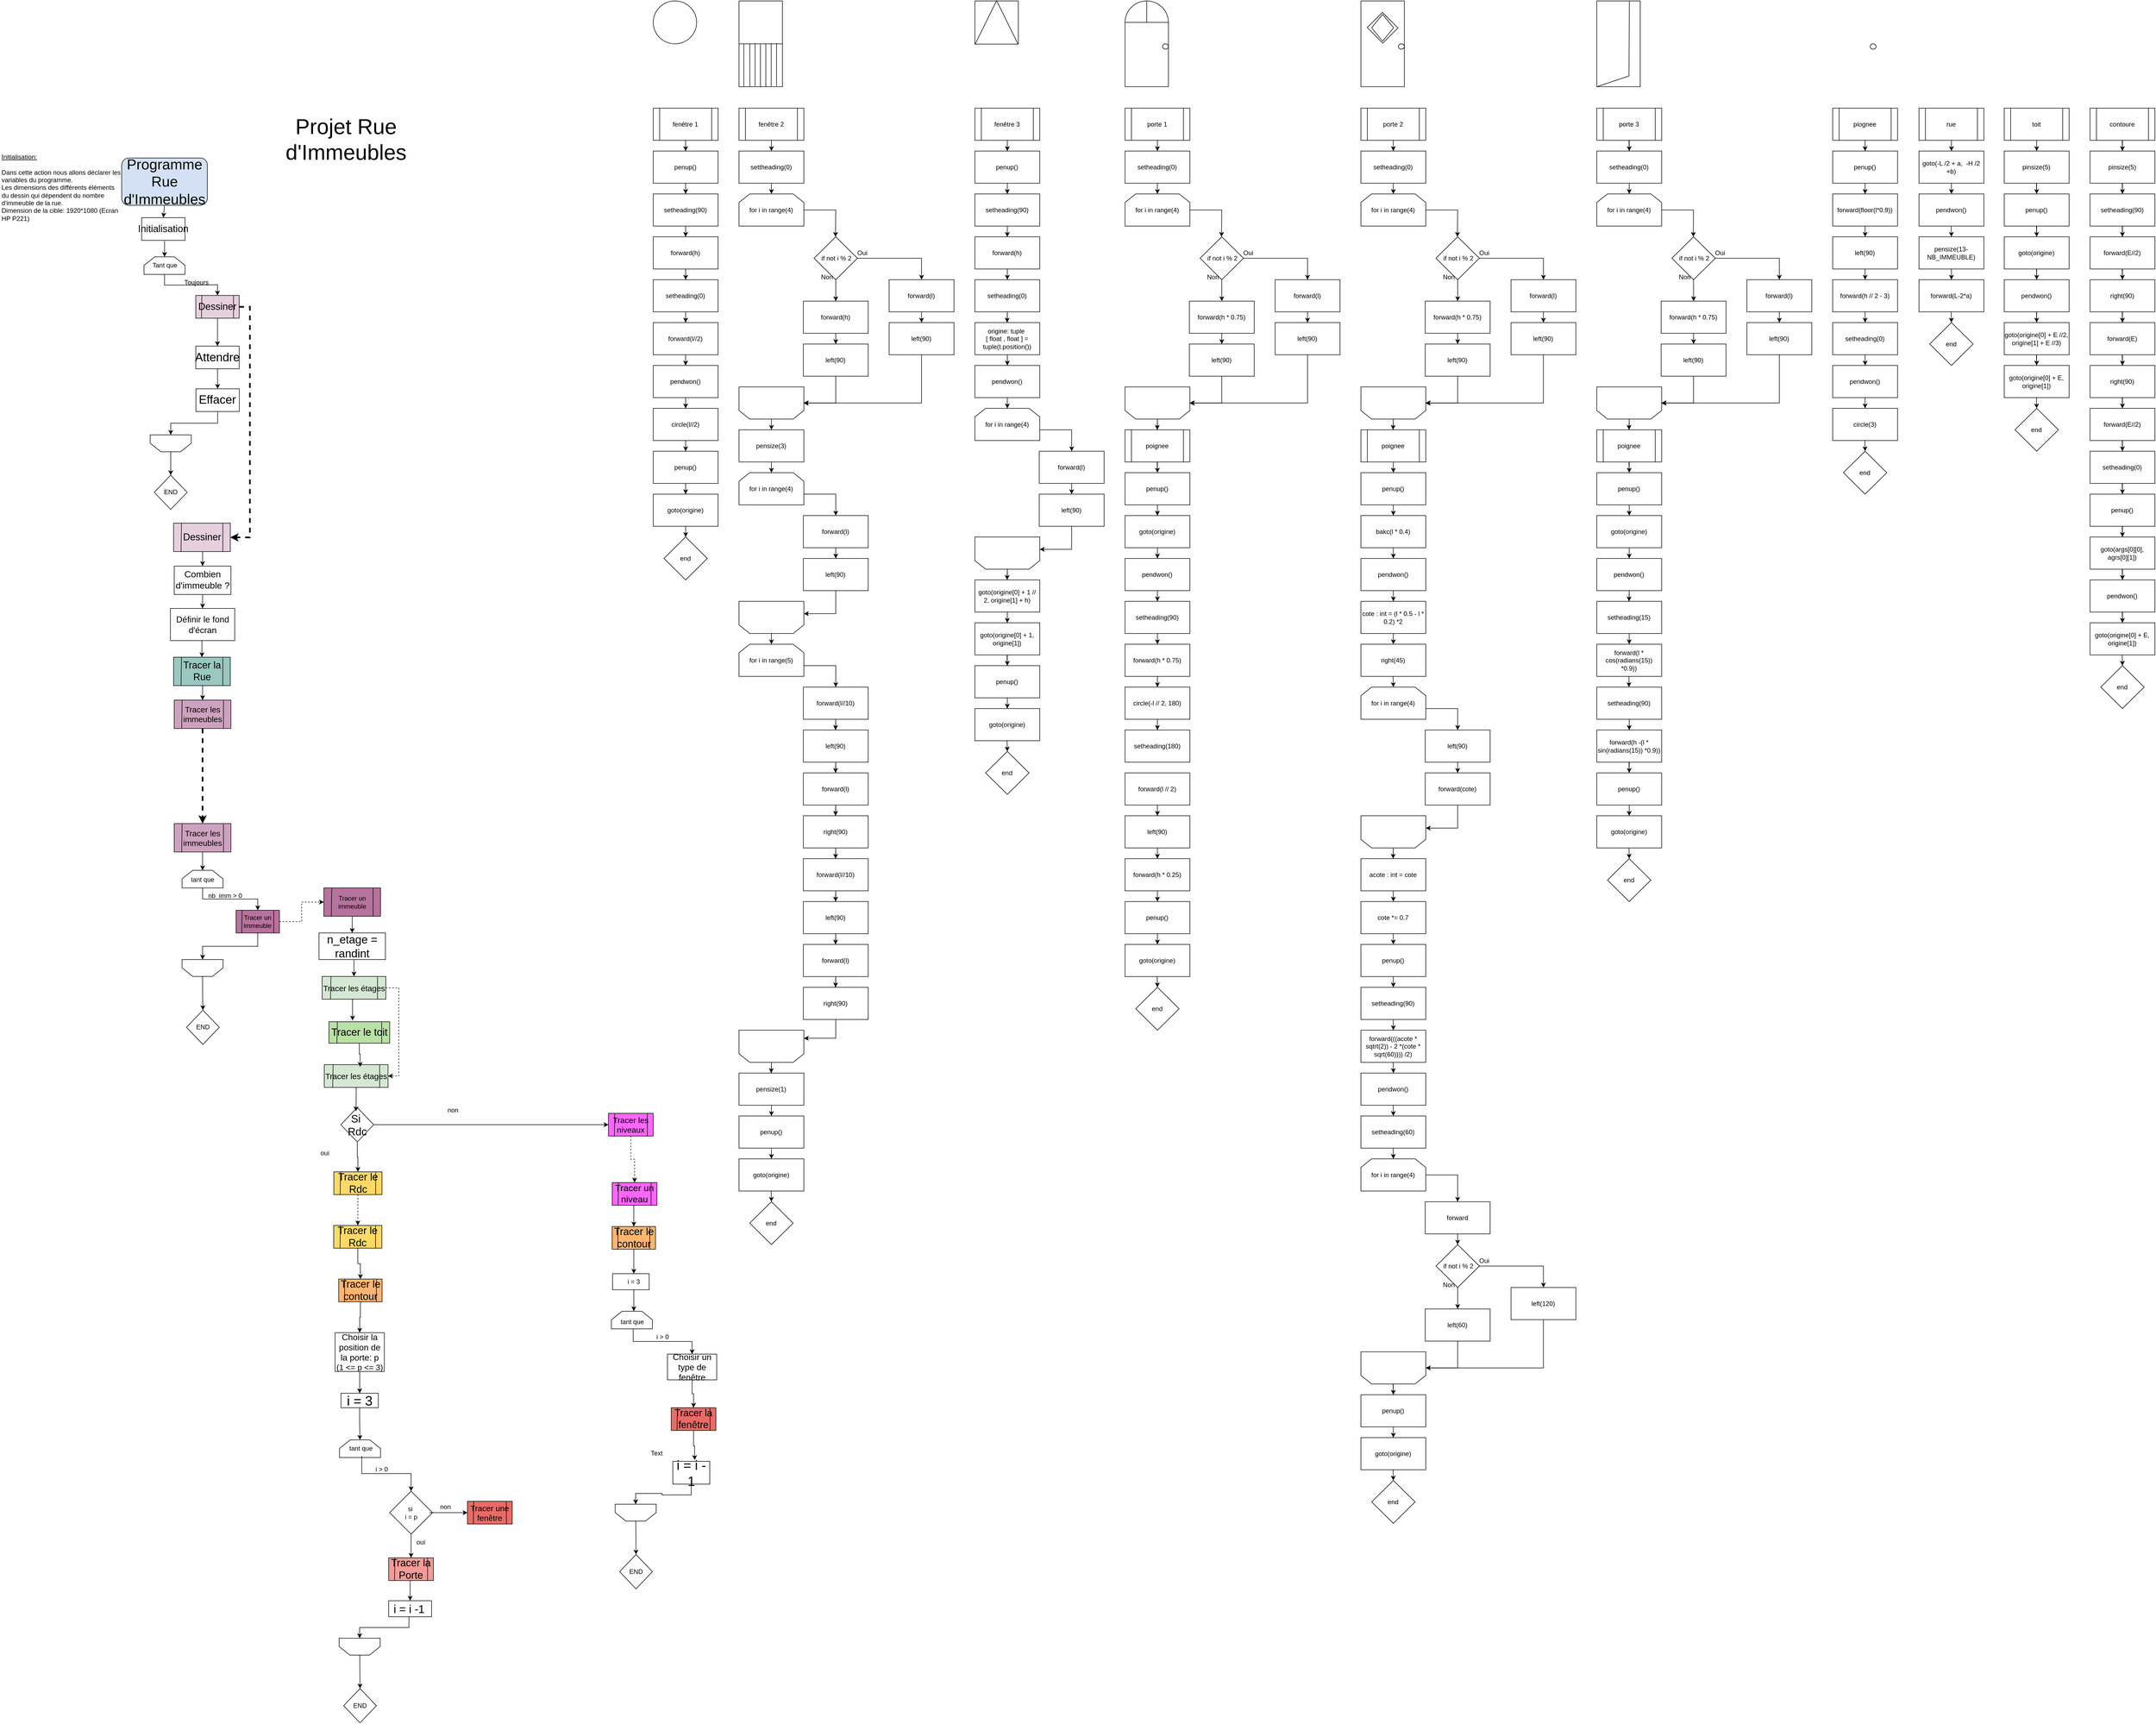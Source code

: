 <mxfile version="24.7.17">
  <diagram name="Page-1" id="w1karKcE3OeJwdLSFlYa">
    <mxGraphModel dx="1434" dy="756" grid="1" gridSize="10" guides="1" tooltips="1" connect="1" arrows="0" fold="1" page="1" pageScale="1" pageWidth="1654" pageHeight="1169" math="0" shadow="0">
      <root>
        <mxCell id="0" />
        <mxCell id="1" parent="0" />
        <mxCell id="7Gr2-YhBjLEzO_pXOZcb-488" value="" style="group" parent="1" vertex="1" connectable="0">
          <mxGeometry x="45.86" y="280.76" width="1260" height="883.94" as="geometry" />
        </mxCell>
        <mxCell id="7Gr2-YhBjLEzO_pXOZcb-126" value="" style="group" parent="7Gr2-YhBjLEzO_pXOZcb-488" vertex="1" connectable="0">
          <mxGeometry x="150.033" y="96.996" width="1109.967" height="787.054" as="geometry" />
        </mxCell>
        <mxCell id="AeVTbndMl5LVJaiikBvn-36" value="" style="group" parent="7Gr2-YhBjLEzO_pXOZcb-126" vertex="1" connectable="0">
          <mxGeometry x="7.658" width="287.606" height="338.654" as="geometry" />
        </mxCell>
        <mxCell id="AeVTbndMl5LVJaiikBvn-4" value="&lt;font style=&quot;font-size: 18px;&quot;&gt;Initialisation&lt;/font&gt;" style="rounded=0;whiteSpace=wrap;html=1;" parent="AeVTbndMl5LVJaiikBvn-36" vertex="1">
          <mxGeometry x="105.704" y="62.241" width="80.923" height="42.391" as="geometry" />
        </mxCell>
        <mxCell id="AeVTbndMl5LVJaiikBvn-8" value="" style="endArrow=classic;html=1;rounded=0;exitX=0.5;exitY=1;exitDx=0;exitDy=0;entryX=0.5;entryY=0;entryDx=0;entryDy=0;" parent="AeVTbndMl5LVJaiikBvn-36" target="J_rXQCk2QE7njN11lyZ8-1" edge="1">
          <mxGeometry width="50" height="50" relative="1" as="geometry">
            <mxPoint x="148.36" y="105.977" as="sourcePoint" />
            <mxPoint x="148.36" y="134.237" as="targetPoint" />
          </mxGeometry>
        </mxCell>
        <mxCell id="AeVTbndMl5LVJaiikBvn-15" value="&lt;font style=&quot;font-size: 22px;&quot;&gt;Attendre&lt;/font&gt;" style="rounded=0;whiteSpace=wrap;html=1;" parent="AeVTbndMl5LVJaiikBvn-36" vertex="1">
          <mxGeometry x="206.685" y="301.868" width="80.923" height="42.391" as="geometry" />
        </mxCell>
        <mxCell id="J_rXQCk2QE7njN11lyZ8-6" style="edgeStyle=orthogonalEdgeStyle;rounded=0;orthogonalLoop=1;jettySize=auto;html=1;exitX=0.5;exitY=1;exitDx=0;exitDy=0;entryX=0.5;entryY=0;entryDx=0;entryDy=0;" parent="AeVTbndMl5LVJaiikBvn-36" source="J_rXQCk2QE7njN11lyZ8-1" target="AeVTbndMl5LVJaiikBvn-13" edge="1">
          <mxGeometry relative="1" as="geometry" />
        </mxCell>
        <mxCell id="J_rXQCk2QE7njN11lyZ8-1" value="Tant que" style="shape=loopLimit;whiteSpace=wrap;html=1;" parent="AeVTbndMl5LVJaiikBvn-36" vertex="1">
          <mxGeometry x="110.082" y="135.321" width="76.549" height="32.829" as="geometry" />
        </mxCell>
        <mxCell id="J_rXQCk2QE7njN11lyZ8-7" style="edgeStyle=orthogonalEdgeStyle;rounded=0;orthogonalLoop=1;jettySize=auto;html=1;exitX=0.5;exitY=1;exitDx=0;exitDy=0;entryX=0.5;entryY=0;entryDx=0;entryDy=0;" parent="AeVTbndMl5LVJaiikBvn-36" source="AeVTbndMl5LVJaiikBvn-13" target="AeVTbndMl5LVJaiikBvn-15" edge="1">
          <mxGeometry relative="1" as="geometry" />
        </mxCell>
        <mxCell id="AeVTbndMl5LVJaiikBvn-13" value="&lt;font style=&quot;font-size: 18px;&quot;&gt;Dessiner&lt;/font&gt;" style="rounded=0;whiteSpace=wrap;html=1;fillColor=#E6D0DE;" parent="AeVTbndMl5LVJaiikBvn-36" vertex="1">
          <mxGeometry x="206.683" y="207.382" width="80.923" height="42.391" as="geometry" />
        </mxCell>
        <mxCell id="AeVTbndMl5LVJaiikBvn-28" value="" style="endArrow=none;html=1;rounded=0;entryX=0.869;entryY=0.017;entryDx=0;entryDy=0;entryPerimeter=0;exitX=0.869;exitY=0.994;exitDx=0;exitDy=0;exitPerimeter=0;fillColor=#E6D0DE;" parent="AeVTbndMl5LVJaiikBvn-36" source="AeVTbndMl5LVJaiikBvn-13" target="AeVTbndMl5LVJaiikBvn-13" edge="1">
          <mxGeometry width="50" height="50" relative="1" as="geometry">
            <mxPoint x="114.642" y="261.409" as="sourcePoint" />
            <mxPoint x="148.36" y="226.084" as="targetPoint" />
          </mxGeometry>
        </mxCell>
        <mxCell id="AeVTbndMl5LVJaiikBvn-27" value="" style="endArrow=none;html=1;rounded=0;exitX=0.131;exitY=1.011;exitDx=0;exitDy=0;exitPerimeter=0;entryX=0.139;entryY=-0.006;entryDx=0;entryDy=0;entryPerimeter=0;fillColor=#E6D0DE;" parent="AeVTbndMl5LVJaiikBvn-36" source="AeVTbndMl5LVJaiikBvn-13" target="AeVTbndMl5LVJaiikBvn-13" edge="1">
          <mxGeometry width="50" height="50" relative="1" as="geometry">
            <mxPoint x="114.642" y="261.409" as="sourcePoint" />
            <mxPoint x="10.115" y="234.562" as="targetPoint" />
          </mxGeometry>
        </mxCell>
        <mxCell id="J_rXQCk2QE7njN11lyZ8-15" value="Toujours" style="text;html=1;align=center;verticalAlign=middle;resizable=0;points=[];autosize=1;strokeColor=none;fillColor=none;" parent="AeVTbndMl5LVJaiikBvn-36" vertex="1">
          <mxGeometry x="171.96" y="168.15" width="70" height="30" as="geometry" />
        </mxCell>
        <mxCell id="J_rXQCk2QE7njN11lyZ8-10" style="edgeStyle=orthogonalEdgeStyle;rounded=0;orthogonalLoop=1;jettySize=auto;html=1;exitX=0.5;exitY=1;exitDx=0;exitDy=0;entryX=0.5;entryY=1;entryDx=0;entryDy=0;" parent="7Gr2-YhBjLEzO_pXOZcb-126" source="AeVTbndMl5LVJaiikBvn-14" target="J_rXQCk2QE7njN11lyZ8-9" edge="1">
          <mxGeometry relative="1" as="geometry" />
        </mxCell>
        <mxCell id="AeVTbndMl5LVJaiikBvn-14" value="&lt;font style=&quot;font-size: 22px;&quot;&gt;Effacer&lt;/font&gt;" style="rounded=0;whiteSpace=wrap;html=1;" parent="7Gr2-YhBjLEzO_pXOZcb-126" vertex="1">
          <mxGeometry x="214.575" y="381.513" width="80.923" height="42.391" as="geometry" />
        </mxCell>
        <mxCell id="J_rXQCk2QE7njN11lyZ8-8" style="edgeStyle=orthogonalEdgeStyle;rounded=0;orthogonalLoop=1;jettySize=auto;html=1;exitX=0.5;exitY=1;exitDx=0;exitDy=0;entryX=0.5;entryY=0;entryDx=0;entryDy=0;" parent="7Gr2-YhBjLEzO_pXOZcb-126" source="AeVTbndMl5LVJaiikBvn-15" target="AeVTbndMl5LVJaiikBvn-14" edge="1">
          <mxGeometry relative="1" as="geometry" />
        </mxCell>
        <mxCell id="J_rXQCk2QE7njN11lyZ8-16" style="edgeStyle=orthogonalEdgeStyle;rounded=0;orthogonalLoop=1;jettySize=auto;html=1;exitX=0.5;exitY=0;exitDx=0;exitDy=0;entryX=0.5;entryY=0;entryDx=0;entryDy=0;" parent="7Gr2-YhBjLEzO_pXOZcb-126" source="J_rXQCk2QE7njN11lyZ8-9" target="J_rXQCk2QE7njN11lyZ8-13" edge="1">
          <mxGeometry relative="1" as="geometry" />
        </mxCell>
        <mxCell id="J_rXQCk2QE7njN11lyZ8-9" value="" style="shape=loopLimit;whiteSpace=wrap;html=1;rotation=-180;" parent="7Gr2-YhBjLEzO_pXOZcb-126" vertex="1">
          <mxGeometry x="129.261" y="467.505" width="76.549" height="31.532" as="geometry" />
        </mxCell>
        <mxCell id="J_rXQCk2QE7njN11lyZ8-13" value="END" style="rhombus;whiteSpace=wrap;html=1;" parent="7Gr2-YhBjLEzO_pXOZcb-126" vertex="1">
          <mxGeometry x="136.919" y="542.627" width="61.239" height="64.057" as="geometry" />
        </mxCell>
        <mxCell id="7Gr2-YhBjLEzO_pXOZcb-127" value="&lt;div align=&quot;left&quot;&gt;&lt;u&gt;Initialisation:&lt;/u&gt;&lt;/div&gt;&lt;div align=&quot;left&quot;&gt;&lt;u&gt;&lt;br&gt;&lt;/u&gt;&lt;/div&gt;&lt;div align=&quot;left&quot;&gt;Dans cette action nous allons déclarer les variables du programme.&amp;nbsp;&lt;/div&gt;&lt;div align=&quot;left&quot;&gt;Les dimensions des différents éléments du dessin qui dépendent du nombre d&#39;immeuble de la rue.&lt;/div&gt;&lt;div align=&quot;left&quot;&gt;Dimension de la cible: 1920*1080 (Ecran HP P221)&lt;br&gt;&lt;/div&gt;" style="text;html=1;align=left;verticalAlign=middle;whiteSpace=wrap;rounded=0;" parent="7Gr2-YhBjLEzO_pXOZcb-488" vertex="1">
          <mxGeometry y="58.452" width="225.055" height="89.536" as="geometry" />
        </mxCell>
        <mxCell id="7Gr2-YhBjLEzO_pXOZcb-128" value="&lt;font style=&quot;font-size: 40px;&quot;&gt;Projet Rue d&#39;Immeubles&lt;/font&gt;" style="text;html=1;align=center;verticalAlign=middle;whiteSpace=wrap;rounded=0;" parent="7Gr2-YhBjLEzO_pXOZcb-488" vertex="1">
          <mxGeometry x="437.861" width="413.366" height="24.021" as="geometry" />
        </mxCell>
        <mxCell id="AeVTbndMl5LVJaiikBvn-2" value="&lt;font style=&quot;font-size: 27px;&quot;&gt;Programme Rue d&#39;Immeubles&lt;/font&gt;" style="rounded=1;whiteSpace=wrap;html=1;fillColor=#D4E1F5;" parent="7Gr2-YhBjLEzO_pXOZcb-488" vertex="1">
          <mxGeometry x="226.172" y="48.043" width="159.751" height="88.078" as="geometry" />
        </mxCell>
        <mxCell id="AeVTbndMl5LVJaiikBvn-3" value="" style="endArrow=classic;html=1;rounded=0;exitX=0.5;exitY=1;exitDx=0;exitDy=0;entryX=0.5;entryY=0;entryDx=0;entryDy=0;" parent="7Gr2-YhBjLEzO_pXOZcb-488" source="AeVTbndMl5LVJaiikBvn-2" target="AeVTbndMl5LVJaiikBvn-4" edge="1">
          <mxGeometry width="50" height="50" relative="1" as="geometry">
            <mxPoint x="279.077" y="230.323" as="sourcePoint" />
            <mxPoint x="304.14" y="159.24" as="targetPoint" />
            <Array as="points" />
          </mxGeometry>
        </mxCell>
        <mxCell id="ZxctshgKl7NwuTEMY9zT-21" value="" style="group" parent="1" vertex="1" connectable="0">
          <mxGeometry x="219.996" y="1010" width="385.719" height="239" as="geometry" />
        </mxCell>
        <mxCell id="ZxctshgKl7NwuTEMY9zT-1" value="" style="group" parent="ZxctshgKl7NwuTEMY9zT-21" vertex="1" connectable="0">
          <mxGeometry x="140.004" width="105.714" height="52.941" as="geometry" />
        </mxCell>
        <mxCell id="ZxctshgKl7NwuTEMY9zT-2" value="&lt;font style=&quot;font-size: 18px;&quot;&gt;Dessiner&lt;/font&gt;" style="rounded=0;whiteSpace=wrap;html=1;fillColor=#E6D0DE;" parent="ZxctshgKl7NwuTEMY9zT-1" vertex="1">
          <mxGeometry x="8.81" width="105.714" height="52.941" as="geometry" />
        </mxCell>
        <mxCell id="ZxctshgKl7NwuTEMY9zT-3" value="" style="endArrow=none;html=1;rounded=0;exitX=0.131;exitY=1.011;exitDx=0;exitDy=0;exitPerimeter=0;entryX=0.139;entryY=-0.006;entryDx=0;entryDy=0;entryPerimeter=0;fillColor=#E6D0DE;" parent="ZxctshgKl7NwuTEMY9zT-1" source="ZxctshgKl7NwuTEMY9zT-2" target="ZxctshgKl7NwuTEMY9zT-2" edge="1">
          <mxGeometry width="50" height="50" relative="1" as="geometry">
            <mxPoint x="149.762" y="35.294" as="sourcePoint" />
            <mxPoint x="13.214" y="1.765" as="targetPoint" />
          </mxGeometry>
        </mxCell>
        <mxCell id="ZxctshgKl7NwuTEMY9zT-4" value="" style="endArrow=none;html=1;rounded=0;entryX=0.869;entryY=0.017;entryDx=0;entryDy=0;entryPerimeter=0;exitX=0.869;exitY=0.994;exitDx=0;exitDy=0;exitPerimeter=0;fillColor=#E6D0DE;" parent="ZxctshgKl7NwuTEMY9zT-1" source="ZxctshgKl7NwuTEMY9zT-2" target="ZxctshgKl7NwuTEMY9zT-2" edge="1">
          <mxGeometry width="50" height="50" relative="1" as="geometry">
            <mxPoint x="149.762" y="35.294" as="sourcePoint" />
            <mxPoint x="193.81" y="-8.824" as="targetPoint" />
          </mxGeometry>
        </mxCell>
        <mxCell id="J_rXQCk2QE7njN11lyZ8-38" style="edgeStyle=orthogonalEdgeStyle;rounded=0;orthogonalLoop=1;jettySize=auto;html=1;exitX=0.5;exitY=1;exitDx=0;exitDy=0;entryX=0.5;entryY=0;entryDx=0;entryDy=0;" parent="ZxctshgKl7NwuTEMY9zT-21" source="ZxctshgKl7NwuTEMY9zT-5" target="7Gr2-YhBjLEzO_pXOZcb-489" edge="1">
          <mxGeometry relative="1" as="geometry" />
        </mxCell>
        <mxCell id="ZxctshgKl7NwuTEMY9zT-5" value="&lt;font style=&quot;font-size: 17px;&quot;&gt;Combien d&#39;immeuble ?&lt;/font&gt;" style="rounded=0;whiteSpace=wrap;html=1;" parent="ZxctshgKl7NwuTEMY9zT-21" vertex="1">
          <mxGeometry x="150" y="80.0" width="105.714" height="52.941" as="geometry" />
        </mxCell>
        <mxCell id="7Gr2-YhBjLEzO_pXOZcb-489" value="&lt;font style=&quot;font-size: 16px;&quot;&gt;Définir le fond d&#39;écran&lt;/font&gt;" style="rounded=0;whiteSpace=wrap;html=1;" parent="ZxctshgKl7NwuTEMY9zT-21" vertex="1">
          <mxGeometry x="142.854" y="159" width="120" height="60" as="geometry" />
        </mxCell>
        <mxCell id="J_rXQCk2QE7njN11lyZ8-21" style="edgeStyle=orthogonalEdgeStyle;rounded=0;orthogonalLoop=1;jettySize=auto;html=1;exitX=0.5;exitY=1;exitDx=0;exitDy=0;entryX=0.5;entryY=0;entryDx=0;entryDy=0;" parent="ZxctshgKl7NwuTEMY9zT-21" source="ZxctshgKl7NwuTEMY9zT-2" target="ZxctshgKl7NwuTEMY9zT-5" edge="1">
          <mxGeometry relative="1" as="geometry" />
        </mxCell>
        <mxCell id="lOcSQO7LVgdr8rDDMBHX-17" style="edgeStyle=orthogonalEdgeStyle;rounded=0;orthogonalLoop=1;jettySize=auto;html=1;exitX=0.5;exitY=1;exitDx=0;exitDy=0;entryX=0.5;entryY=0;entryDx=0;entryDy=0;" parent="1" source="ZxctshgKl7NwuTEMY9zT-24" target="lOcSQO7LVgdr8rDDMBHX-9" edge="1">
          <mxGeometry relative="1" as="geometry" />
        </mxCell>
        <mxCell id="ZxctshgKl7NwuTEMY9zT-24" value="&lt;font style=&quot;font-size: 15px;&quot;&gt;Tracer les immeubles&lt;/font&gt;" style="rounded=0;whiteSpace=wrap;html=1;fillColor=#CDA2BE;" parent="1" vertex="1">
          <mxGeometry x="370.0" y="1570.32" width="105.714" height="52.941" as="geometry" />
        </mxCell>
        <mxCell id="ZxctshgKl7NwuTEMY9zT-25" value="" style="endArrow=none;html=1;rounded=0;exitX=0.131;exitY=1.011;exitDx=0;exitDy=0;exitPerimeter=0;entryX=0.139;entryY=-0.006;entryDx=0;entryDy=0;entryPerimeter=0;fillColor=#CDA2BE;" parent="1" source="ZxctshgKl7NwuTEMY9zT-24" target="ZxctshgKl7NwuTEMY9zT-24" edge="1">
          <mxGeometry width="50" height="50" relative="1" as="geometry">
            <mxPoint x="541.922" y="1610.614" as="sourcePoint" />
            <mxPoint x="405.375" y="1577.085" as="targetPoint" />
          </mxGeometry>
        </mxCell>
        <mxCell id="ZxctshgKl7NwuTEMY9zT-26" value="" style="endArrow=none;html=1;rounded=0;entryX=0.869;entryY=0.017;entryDx=0;entryDy=0;entryPerimeter=0;exitX=0.869;exitY=0.994;exitDx=0;exitDy=0;exitPerimeter=0;fillColor=#CDA2BE;" parent="1" source="ZxctshgKl7NwuTEMY9zT-24" target="ZxctshgKl7NwuTEMY9zT-24" edge="1">
          <mxGeometry width="50" height="50" relative="1" as="geometry">
            <mxPoint x="541.922" y="1610.614" as="sourcePoint" />
            <mxPoint x="585.97" y="1566.496" as="targetPoint" />
          </mxGeometry>
        </mxCell>
        <mxCell id="lOcSQO7LVgdr8rDDMBHX-4" style="edgeStyle=orthogonalEdgeStyle;rounded=0;orthogonalLoop=1;jettySize=auto;html=1;exitX=0.5;exitY=1;exitDx=0;exitDy=0;entryX=0.5;entryY=0;entryDx=0;entryDy=0;" parent="1" source="ZxctshgKl7NwuTEMY9zT-41" target="ZxctshgKl7NwuTEMY9zT-77" edge="1">
          <mxGeometry relative="1" as="geometry" />
        </mxCell>
        <mxCell id="ZxctshgKl7NwuTEMY9zT-41" value="Tracer un immeuble" style="rounded=0;whiteSpace=wrap;html=1;fillColor=#B5739D;" parent="1" vertex="1">
          <mxGeometry x="649.08" y="1690.319" width="105.714" height="52.941" as="geometry" />
        </mxCell>
        <mxCell id="ZxctshgKl7NwuTEMY9zT-42" value="" style="endArrow=none;html=1;rounded=0;exitX=0.131;exitY=1.011;exitDx=0;exitDy=0;exitPerimeter=0;entryX=0.139;entryY=-0.006;entryDx=0;entryDy=0;entryPerimeter=0;fillColor=#B5739D;" parent="1" source="ZxctshgKl7NwuTEMY9zT-41" target="ZxctshgKl7NwuTEMY9zT-41" edge="1">
          <mxGeometry width="50" height="50" relative="1" as="geometry">
            <mxPoint x="650.412" y="1861.254" as="sourcePoint" />
            <mxPoint x="513.865" y="1827.724" as="targetPoint" />
          </mxGeometry>
        </mxCell>
        <mxCell id="ZxctshgKl7NwuTEMY9zT-43" value="" style="endArrow=none;html=1;rounded=0;entryX=0.869;entryY=0.017;entryDx=0;entryDy=0;entryPerimeter=0;exitX=0.869;exitY=0.994;exitDx=0;exitDy=0;exitPerimeter=0;fillColor=#B5739D;" parent="1" source="ZxctshgKl7NwuTEMY9zT-41" target="ZxctshgKl7NwuTEMY9zT-41" edge="1">
          <mxGeometry width="50" height="50" relative="1" as="geometry">
            <mxPoint x="650.412" y="1861.254" as="sourcePoint" />
            <mxPoint x="694.46" y="1817.136" as="targetPoint" />
          </mxGeometry>
        </mxCell>
        <mxCell id="J_rXQCk2QE7njN11lyZ8-11" style="edgeStyle=orthogonalEdgeStyle;rounded=0;orthogonalLoop=1;jettySize=auto;html=1;exitX=1;exitY=0.5;exitDx=0;exitDy=0;entryX=1;entryY=0.5;entryDx=0;entryDy=0;dashed=1;strokeWidth=3;" parent="1" source="AeVTbndMl5LVJaiikBvn-13" target="ZxctshgKl7NwuTEMY9zT-2" edge="1">
          <mxGeometry relative="1" as="geometry" />
        </mxCell>
        <mxCell id="ofd4CBer14K_zdsyiT8U-1" value="" style="group" parent="1" vertex="1" connectable="0">
          <mxGeometry x="360" y="1260" width="105.714" height="52.941" as="geometry" />
        </mxCell>
        <mxCell id="ofd4CBer14K_zdsyiT8U-2" value="&lt;font style=&quot;font-size: 18px;&quot;&gt;Tracer la Rue&lt;font style=&quot;font-size: 18px;&quot;&gt;&lt;br&gt;&lt;/font&gt;&lt;/font&gt;" style="rounded=0;whiteSpace=wrap;html=1;fillColor=#9AC7BF;" parent="ofd4CBer14K_zdsyiT8U-1" vertex="1">
          <mxGeometry x="8.81" width="105.714" height="52.941" as="geometry" />
        </mxCell>
        <mxCell id="ofd4CBer14K_zdsyiT8U-3" value="" style="endArrow=none;html=1;rounded=0;exitX=0.131;exitY=1.011;exitDx=0;exitDy=0;exitPerimeter=0;entryX=0.139;entryY=-0.006;entryDx=0;entryDy=0;entryPerimeter=0;fillColor=#CDA2BE;" parent="ofd4CBer14K_zdsyiT8U-1" source="ofd4CBer14K_zdsyiT8U-2" target="ofd4CBer14K_zdsyiT8U-2" edge="1">
          <mxGeometry width="50" height="50" relative="1" as="geometry">
            <mxPoint x="149.762" y="35.294" as="sourcePoint" />
            <mxPoint x="13.214" y="1.765" as="targetPoint" />
          </mxGeometry>
        </mxCell>
        <mxCell id="ofd4CBer14K_zdsyiT8U-4" value="" style="endArrow=none;html=1;rounded=0;entryX=0.869;entryY=0.017;entryDx=0;entryDy=0;entryPerimeter=0;exitX=0.869;exitY=0.994;exitDx=0;exitDy=0;exitPerimeter=0;fillColor=#CDA2BE;" parent="ofd4CBer14K_zdsyiT8U-1" source="ofd4CBer14K_zdsyiT8U-2" target="ofd4CBer14K_zdsyiT8U-2" edge="1">
          <mxGeometry width="50" height="50" relative="1" as="geometry">
            <mxPoint x="149.762" y="35.294" as="sourcePoint" />
            <mxPoint x="193.81" y="-8.824" as="targetPoint" />
          </mxGeometry>
        </mxCell>
        <mxCell id="J_rXQCk2QE7njN11lyZ8-39" style="edgeStyle=orthogonalEdgeStyle;rounded=0;orthogonalLoop=1;jettySize=auto;html=1;exitX=0.5;exitY=1;exitDx=0;exitDy=0;entryX=0.5;entryY=0;entryDx=0;entryDy=0;" parent="1" source="7Gr2-YhBjLEzO_pXOZcb-489" target="ofd4CBer14K_zdsyiT8U-2" edge="1">
          <mxGeometry relative="1" as="geometry">
            <mxPoint x="422.857" y="1250" as="targetPoint" />
          </mxGeometry>
        </mxCell>
        <mxCell id="J_rXQCk2QE7njN11lyZ8-41" style="edgeStyle=orthogonalEdgeStyle;rounded=0;orthogonalLoop=1;jettySize=auto;html=1;exitX=0.5;exitY=1;exitDx=0;exitDy=0;entryX=0.5;entryY=0;entryDx=0;entryDy=0;dashed=1;strokeWidth=3;" parent="1" source="ZxctshgKl7NwuTEMY9zT-15" target="ZxctshgKl7NwuTEMY9zT-24" edge="1">
          <mxGeometry relative="1" as="geometry" />
        </mxCell>
        <mxCell id="ZxctshgKl7NwuTEMY9zT-15" value="&lt;font style=&quot;font-size: 15px;&quot;&gt;Tracer les immeubles&lt;/font&gt;" style="rounded=0;whiteSpace=wrap;html=1;fillColor=#CDA2BE;" parent="1" vertex="1">
          <mxGeometry x="370.0" y="1340" width="105.714" height="52.941" as="geometry" />
        </mxCell>
        <mxCell id="ZxctshgKl7NwuTEMY9zT-17" value="" style="endArrow=none;html=1;rounded=0;entryX=0.869;entryY=0.017;entryDx=0;entryDy=0;entryPerimeter=0;exitX=0.869;exitY=0.994;exitDx=0;exitDy=0;exitPerimeter=0;fillColor=#CDA2BE;" parent="1" source="ZxctshgKl7NwuTEMY9zT-15" target="ZxctshgKl7NwuTEMY9zT-15" edge="1">
          <mxGeometry width="50" height="50" relative="1" as="geometry">
            <mxPoint x="648.762" y="1266.984" as="sourcePoint" />
            <mxPoint x="692.81" y="1222.866" as="targetPoint" />
          </mxGeometry>
        </mxCell>
        <mxCell id="ZxctshgKl7NwuTEMY9zT-16" value="" style="endArrow=none;html=1;rounded=0;exitX=0.131;exitY=1.011;exitDx=0;exitDy=0;exitPerimeter=0;entryX=0.139;entryY=-0.006;entryDx=0;entryDy=0;entryPerimeter=0;fillColor=#CDA2BE;" parent="1" source="ZxctshgKl7NwuTEMY9zT-15" target="ZxctshgKl7NwuTEMY9zT-15" edge="1">
          <mxGeometry width="50" height="50" relative="1" as="geometry">
            <mxPoint x="648.762" y="1266.984" as="sourcePoint" />
            <mxPoint x="512.214" y="1233.455" as="targetPoint" />
          </mxGeometry>
        </mxCell>
        <mxCell id="J_rXQCk2QE7njN11lyZ8-40" style="edgeStyle=orthogonalEdgeStyle;rounded=0;orthogonalLoop=1;jettySize=auto;html=1;exitX=0.5;exitY=1;exitDx=0;exitDy=0;entryX=0.5;entryY=0;entryDx=0;entryDy=0;" parent="1" source="ofd4CBer14K_zdsyiT8U-2" target="ZxctshgKl7NwuTEMY9zT-15" edge="1">
          <mxGeometry relative="1" as="geometry" />
        </mxCell>
        <mxCell id="lOcSQO7LVgdr8rDDMBHX-40" style="edgeStyle=orthogonalEdgeStyle;rounded=0;orthogonalLoop=1;jettySize=auto;html=1;exitX=0.5;exitY=1;exitDx=0;exitDy=0;entryX=0.5;entryY=0;entryDx=0;entryDy=0;" parent="1" source="ZxctshgKl7NwuTEMY9zT-77" target="ZxctshgKl7NwuTEMY9zT-68" edge="1">
          <mxGeometry relative="1" as="geometry" />
        </mxCell>
        <mxCell id="ZxctshgKl7NwuTEMY9zT-77" value="&lt;span style=&quot;font-size: 21px;&quot;&gt;n_etage = randint&lt;/span&gt;" style="rounded=0;whiteSpace=wrap;html=1;" parent="1" vertex="1">
          <mxGeometry x="640.003" y="1774.316" width="123.87" height="49.68" as="geometry" />
        </mxCell>
        <mxCell id="AeVTbndMl5LVJaiikBvn-31" value="" style="group" parent="1" vertex="1" connectable="0">
          <mxGeometry x="649.08" y="1940" width="122.76" height="42.39" as="geometry" />
        </mxCell>
        <mxCell id="AeVTbndMl5LVJaiikBvn-32" value="&lt;font style=&quot;font-size: 19px;&quot;&gt;Tracer le toit&lt;/font&gt;" style="rounded=0;whiteSpace=wrap;html=1;fillColor=#B9E0A5;" parent="AeVTbndMl5LVJaiikBvn-31" vertex="1">
          <mxGeometry x="9.44" width="113.32" height="40" as="geometry" />
        </mxCell>
        <mxCell id="AeVTbndMl5LVJaiikBvn-33" value="" style="endArrow=none;html=1;rounded=0;exitX=0.131;exitY=1.011;exitDx=0;exitDy=0;exitPerimeter=0;entryX=0.139;entryY=-0.006;entryDx=0;entryDy=0;entryPerimeter=0;fillColor=#B9E0A5;" parent="AeVTbndMl5LVJaiikBvn-31" source="AeVTbndMl5LVJaiikBvn-32" target="AeVTbndMl5LVJaiikBvn-32" edge="1">
          <mxGeometry width="50" height="50" relative="1" as="geometry">
            <mxPoint x="160.537" y="28.26" as="sourcePoint" />
            <mxPoint x="14.165" y="1.413" as="targetPoint" />
          </mxGeometry>
        </mxCell>
        <mxCell id="AeVTbndMl5LVJaiikBvn-34" value="" style="endArrow=none;html=1;rounded=0;entryX=0.869;entryY=0.017;entryDx=0;entryDy=0;entryPerimeter=0;exitX=0.869;exitY=0.994;exitDx=0;exitDy=0;exitPerimeter=0;fillColor=#B9E0A5;" parent="AeVTbndMl5LVJaiikBvn-31" source="AeVTbndMl5LVJaiikBvn-32" target="AeVTbndMl5LVJaiikBvn-32" edge="1">
          <mxGeometry width="50" height="50" relative="1" as="geometry">
            <mxPoint x="160.537" y="28.26" as="sourcePoint" />
            <mxPoint x="207.753" y="-7.065" as="targetPoint" />
          </mxGeometry>
        </mxCell>
        <mxCell id="ZxctshgKl7NwuTEMY9zT-67" value="" style="group" parent="1" vertex="1" connectable="0">
          <mxGeometry x="635.93" y="1855.53" width="118.86" height="42.39" as="geometry" />
        </mxCell>
        <mxCell id="ZxctshgKl7NwuTEMY9zT-68" value="&lt;font style=&quot;font-size: 15px;&quot;&gt;Tracer les étages&lt;/font&gt;" style="rounded=0;whiteSpace=wrap;html=1;fillColor=#D5E8D4;" parent="ZxctshgKl7NwuTEMY9zT-67" vertex="1">
          <mxGeometry x="9.905" width="118.86" height="42.39" as="geometry" />
        </mxCell>
        <mxCell id="ZxctshgKl7NwuTEMY9zT-69" value="" style="endArrow=none;html=1;rounded=0;exitX=0.131;exitY=1.011;exitDx=0;exitDy=0;exitPerimeter=0;entryX=0.139;entryY=-0.006;entryDx=0;entryDy=0;entryPerimeter=0;fillColor=#D5E8D4;" parent="ZxctshgKl7NwuTEMY9zT-67" source="ZxctshgKl7NwuTEMY9zT-68" target="ZxctshgKl7NwuTEMY9zT-68" edge="1">
          <mxGeometry width="50" height="50" relative="1" as="geometry">
            <mxPoint x="168.385" y="28.26" as="sourcePoint" />
            <mxPoint x="14.857" y="1.413" as="targetPoint" />
          </mxGeometry>
        </mxCell>
        <mxCell id="ZxctshgKl7NwuTEMY9zT-70" value="" style="endArrow=none;html=1;rounded=0;entryX=0.869;entryY=0.017;entryDx=0;entryDy=0;entryPerimeter=0;exitX=0.869;exitY=0.994;exitDx=0;exitDy=0;exitPerimeter=0;fillColor=#D5E8D4;" parent="ZxctshgKl7NwuTEMY9zT-67" source="ZxctshgKl7NwuTEMY9zT-68" target="ZxctshgKl7NwuTEMY9zT-68" edge="1">
          <mxGeometry width="50" height="50" relative="1" as="geometry">
            <mxPoint x="168.385" y="28.26" as="sourcePoint" />
            <mxPoint x="217.91" y="-7.065" as="targetPoint" />
          </mxGeometry>
        </mxCell>
        <mxCell id="lOcSQO7LVgdr8rDDMBHX-9" value="&lt;div style=&quot;text-align: start;&quot;&gt;&lt;span style=&quot;background-color: initial; font-size: 0px; text-wrap: nowrap;&quot;&gt;&lt;font face=&quot;monospace&quot; color=&quot;rgba(0, 0, 0, 0)&quot;&gt;zzzzzz&lt;/font&gt;&lt;/span&gt;&lt;/div&gt;" style="shape=loopLimit;whiteSpace=wrap;html=1;" parent="1" vertex="1">
          <mxGeometry x="384.584" y="1657.486" width="76.549" height="32.829" as="geometry" />
        </mxCell>
        <mxCell id="lOcSQO7LVgdr8rDDMBHX-12" style="edgeStyle=orthogonalEdgeStyle;rounded=0;orthogonalLoop=1;jettySize=auto;html=1;exitX=0.5;exitY=1;exitDx=0;exitDy=0;" parent="1" source="lOcSQO7LVgdr8rDDMBHX-11" target="ZxctshgKl7NwuTEMY9zT-50" edge="1">
          <mxGeometry relative="1" as="geometry" />
        </mxCell>
        <mxCell id="lOcSQO7LVgdr8rDDMBHX-11" value="tant que" style="text;html=1;align=center;verticalAlign=middle;whiteSpace=wrap;rounded=0;" parent="1" vertex="1">
          <mxGeometry x="392.86" y="1660.32" width="60" height="30" as="geometry" />
        </mxCell>
        <mxCell id="lOcSQO7LVgdr8rDDMBHX-14" style="edgeStyle=orthogonalEdgeStyle;rounded=0;orthogonalLoop=1;jettySize=auto;html=1;exitX=0.5;exitY=1;exitDx=0;exitDy=0;entryX=0.5;entryY=1;entryDx=0;entryDy=0;" parent="1" source="ZxctshgKl7NwuTEMY9zT-50" target="lOcSQO7LVgdr8rDDMBHX-13" edge="1">
          <mxGeometry relative="1" as="geometry" />
        </mxCell>
        <mxCell id="lOcSQO7LVgdr8rDDMBHX-15" style="edgeStyle=orthogonalEdgeStyle;rounded=0;orthogonalLoop=1;jettySize=auto;html=1;exitX=1;exitY=0.5;exitDx=0;exitDy=0;entryX=0;entryY=0.5;entryDx=0;entryDy=0;dashed=1;" parent="1" source="ZxctshgKl7NwuTEMY9zT-50" target="ZxctshgKl7NwuTEMY9zT-41" edge="1">
          <mxGeometry relative="1" as="geometry" />
        </mxCell>
        <mxCell id="ZxctshgKl7NwuTEMY9zT-50" value="Tracer un immeuble" style="rounded=0;whiteSpace=wrap;html=1;fillColor=#B5739D;" parent="1" vertex="1">
          <mxGeometry x="485.302" y="1731.996" width="80.923" height="42.391" as="geometry" />
        </mxCell>
        <mxCell id="ZxctshgKl7NwuTEMY9zT-51" value="" style="endArrow=none;html=1;rounded=0;exitX=0.131;exitY=1.011;exitDx=0;exitDy=0;exitPerimeter=0;entryX=0.139;entryY=-0.006;entryDx=0;entryDy=0;entryPerimeter=0;fillColor=#B5739D;" parent="1" source="ZxctshgKl7NwuTEMY9zT-50" target="ZxctshgKl7NwuTEMY9zT-50" edge="1">
          <mxGeometry width="50" height="50" relative="1" as="geometry">
            <mxPoint x="650.352" y="443.785" as="sourcePoint" />
            <mxPoint x="545.826" y="416.937" as="targetPoint" />
          </mxGeometry>
        </mxCell>
        <mxCell id="ZxctshgKl7NwuTEMY9zT-52" value="" style="endArrow=none;html=1;rounded=0;entryX=0.869;entryY=0.017;entryDx=0;entryDy=0;entryPerimeter=0;exitX=0.869;exitY=0.994;exitDx=0;exitDy=0;exitPerimeter=0;fillColor=#B5739D;" parent="1" source="ZxctshgKl7NwuTEMY9zT-50" target="ZxctshgKl7NwuTEMY9zT-50" edge="1">
          <mxGeometry width="50" height="50" relative="1" as="geometry">
            <mxPoint x="650.352" y="443.785" as="sourcePoint" />
            <mxPoint x="684.07" y="408.459" as="targetPoint" />
          </mxGeometry>
        </mxCell>
        <mxCell id="bcMai66zBYSgJoKonEAj-3" style="edgeStyle=orthogonalEdgeStyle;rounded=0;orthogonalLoop=1;jettySize=auto;html=1;exitX=0.5;exitY=0;exitDx=0;exitDy=0;entryX=0.5;entryY=0;entryDx=0;entryDy=0;" parent="1" source="lOcSQO7LVgdr8rDDMBHX-13" target="bcMai66zBYSgJoKonEAj-2" edge="1">
          <mxGeometry relative="1" as="geometry" />
        </mxCell>
        <mxCell id="lOcSQO7LVgdr8rDDMBHX-13" value="" style="shape=loopLimit;whiteSpace=wrap;html=1;rotation=-180;" parent="1" vertex="1">
          <mxGeometry x="384.584" y="1823.995" width="76.549" height="31.532" as="geometry" />
        </mxCell>
        <mxCell id="lOcSQO7LVgdr8rDDMBHX-16" value="nb_imm &amp;gt; 0" style="text;html=1;align=center;verticalAlign=middle;whiteSpace=wrap;rounded=0;" parent="1" vertex="1">
          <mxGeometry x="430" y="1690.32" width="70" height="30" as="geometry" />
        </mxCell>
        <mxCell id="lOcSQO7LVgdr8rDDMBHX-18" value="" style="group" parent="1" vertex="1" connectable="0">
          <mxGeometry x="640" y="2020" width="118.86" height="42.39" as="geometry" />
        </mxCell>
        <mxCell id="lOcSQO7LVgdr8rDDMBHX-19" value="&lt;font style=&quot;font-size: 15px;&quot;&gt;Tracer les étages&lt;/font&gt;" style="rounded=0;whiteSpace=wrap;html=1;fillColor=#D5E8D4;" parent="lOcSQO7LVgdr8rDDMBHX-18" vertex="1">
          <mxGeometry x="9.905" width="118.86" height="42.39" as="geometry" />
        </mxCell>
        <mxCell id="lOcSQO7LVgdr8rDDMBHX-20" value="" style="endArrow=none;html=1;rounded=0;exitX=0.131;exitY=1.011;exitDx=0;exitDy=0;exitPerimeter=0;entryX=0.139;entryY=-0.006;entryDx=0;entryDy=0;entryPerimeter=0;fillColor=#D5E8D4;" parent="lOcSQO7LVgdr8rDDMBHX-18" source="lOcSQO7LVgdr8rDDMBHX-19" target="lOcSQO7LVgdr8rDDMBHX-19" edge="1">
          <mxGeometry width="50" height="50" relative="1" as="geometry">
            <mxPoint x="168.385" y="28.26" as="sourcePoint" />
            <mxPoint x="14.857" y="1.413" as="targetPoint" />
          </mxGeometry>
        </mxCell>
        <mxCell id="lOcSQO7LVgdr8rDDMBHX-21" value="" style="endArrow=none;html=1;rounded=0;entryX=0.869;entryY=0.017;entryDx=0;entryDy=0;entryPerimeter=0;exitX=0.869;exitY=0.994;exitDx=0;exitDy=0;exitPerimeter=0;fillColor=#D5E8D4;" parent="lOcSQO7LVgdr8rDDMBHX-18" source="lOcSQO7LVgdr8rDDMBHX-19" target="lOcSQO7LVgdr8rDDMBHX-19" edge="1">
          <mxGeometry width="50" height="50" relative="1" as="geometry">
            <mxPoint x="168.385" y="28.26" as="sourcePoint" />
            <mxPoint x="217.91" y="-7.065" as="targetPoint" />
          </mxGeometry>
        </mxCell>
        <mxCell id="lOcSQO7LVgdr8rDDMBHX-25" style="edgeStyle=orthogonalEdgeStyle;rounded=0;orthogonalLoop=1;jettySize=auto;html=1;exitX=1;exitY=0.5;exitDx=0;exitDy=0;entryX=0;entryY=0.5;entryDx=0;entryDy=0;" parent="1" source="7Gr2-YhBjLEzO_pXOZcb-481" target="ZxctshgKl7NwuTEMY9zT-107" edge="1">
          <mxGeometry relative="1" as="geometry" />
        </mxCell>
        <mxCell id="lOcSQO7LVgdr8rDDMBHX-27" style="edgeStyle=orthogonalEdgeStyle;rounded=0;orthogonalLoop=1;jettySize=auto;html=1;exitX=0.5;exitY=1;exitDx=0;exitDy=0;entryX=0.5;entryY=0;entryDx=0;entryDy=0;" parent="1" source="7Gr2-YhBjLEzO_pXOZcb-481" target="ZxctshgKl7NwuTEMY9zT-103" edge="1">
          <mxGeometry relative="1" as="geometry" />
        </mxCell>
        <mxCell id="7Gr2-YhBjLEzO_pXOZcb-481" value="&lt;div&gt;&lt;font style=&quot;font-size: 20px;&quot;&gt;Si&amp;nbsp;&lt;/font&gt;&lt;/div&gt;&lt;div&gt;&lt;font style=&quot;font-size: 20px;&quot;&gt;Rdc&lt;/font&gt;&lt;/div&gt;" style="rhombus;whiteSpace=wrap;html=1;" parent="1" vertex="1">
          <mxGeometry x="680.782" y="2100.005" width="61.239" height="64.057" as="geometry" />
        </mxCell>
        <mxCell id="ZxctshgKl7NwuTEMY9zT-102" value="" style="group" parent="1" vertex="1" connectable="0">
          <mxGeometry x="660.22" y="2220" width="89.78" height="42.39" as="geometry" />
        </mxCell>
        <mxCell id="ZxctshgKl7NwuTEMY9zT-103" value="&lt;font style=&quot;font-size: 19px;&quot;&gt;Tracer le Rdc&lt;br&gt;&lt;/font&gt;" style="rounded=0;whiteSpace=wrap;html=1;fillColor=#FFD966;" parent="ZxctshgKl7NwuTEMY9zT-102" vertex="1">
          <mxGeometry x="7.482" width="89.78" height="42.39" as="geometry" />
        </mxCell>
        <mxCell id="ZxctshgKl7NwuTEMY9zT-104" value="" style="endArrow=none;html=1;rounded=0;exitX=0.131;exitY=1.011;exitDx=0;exitDy=0;exitPerimeter=0;entryX=0.139;entryY=-0.006;entryDx=0;entryDy=0;entryPerimeter=0;fillColor=#FFD966;" parent="ZxctshgKl7NwuTEMY9zT-102" source="ZxctshgKl7NwuTEMY9zT-103" target="ZxctshgKl7NwuTEMY9zT-103" edge="1">
          <mxGeometry width="50" height="50" relative="1" as="geometry">
            <mxPoint x="127.188" y="28.26" as="sourcePoint" />
            <mxPoint x="11.223" y="1.413" as="targetPoint" />
          </mxGeometry>
        </mxCell>
        <mxCell id="ZxctshgKl7NwuTEMY9zT-105" value="" style="endArrow=none;html=1;rounded=0;entryX=0.869;entryY=0.017;entryDx=0;entryDy=0;entryPerimeter=0;exitX=0.869;exitY=0.994;exitDx=0;exitDy=0;exitPerimeter=0;fillColor=#FFD966;" parent="ZxctshgKl7NwuTEMY9zT-102" source="ZxctshgKl7NwuTEMY9zT-103" target="ZxctshgKl7NwuTEMY9zT-103" edge="1">
          <mxGeometry width="50" height="50" relative="1" as="geometry">
            <mxPoint x="127.188" y="28.26" as="sourcePoint" />
            <mxPoint x="164.597" y="-7.065" as="targetPoint" />
          </mxGeometry>
        </mxCell>
        <mxCell id="ZxctshgKl7NwuTEMY9zT-107" value="&lt;font style=&quot;font-size: 15px;&quot;&gt;Tracer les niveaux&lt;br&gt;&lt;/font&gt;" style="rounded=0;whiteSpace=wrap;html=1;fillColor=#FF66FF;" parent="1" vertex="1">
          <mxGeometry x="1180.0" y="2110.839" width="83.439" height="42.39" as="geometry" />
        </mxCell>
        <mxCell id="ZxctshgKl7NwuTEMY9zT-108" value="" style="endArrow=none;html=1;rounded=0;exitX=0.131;exitY=1.011;exitDx=0;exitDy=0;exitPerimeter=0;entryX=0.139;entryY=-0.006;entryDx=0;entryDy=0;entryPerimeter=0;fillColor=#FF66FF;" parent="1" source="ZxctshgKl7NwuTEMY9zT-107" target="ZxctshgKl7NwuTEMY9zT-107" edge="1">
          <mxGeometry width="50" height="50" relative="1" as="geometry">
            <mxPoint x="843.272" y="750.449" as="sourcePoint" />
            <mxPoint x="735.497" y="723.602" as="targetPoint" />
            <Array as="points" />
          </mxGeometry>
        </mxCell>
        <mxCell id="ZxctshgKl7NwuTEMY9zT-109" value="" style="endArrow=none;html=1;rounded=0;entryX=0.869;entryY=0.017;entryDx=0;entryDy=0;entryPerimeter=0;exitX=0.869;exitY=0.994;exitDx=0;exitDy=0;exitPerimeter=0;fillColor=#FF66FF;" parent="1" source="ZxctshgKl7NwuTEMY9zT-107" target="ZxctshgKl7NwuTEMY9zT-107" edge="1">
          <mxGeometry width="50" height="50" relative="1" as="geometry">
            <mxPoint x="843.272" y="750.449" as="sourcePoint" />
            <mxPoint x="878.038" y="715.125" as="targetPoint" />
          </mxGeometry>
        </mxCell>
        <mxCell id="lOcSQO7LVgdr8rDDMBHX-23" style="edgeStyle=orthogonalEdgeStyle;rounded=0;orthogonalLoop=1;jettySize=auto;html=1;exitX=0.5;exitY=1;exitDx=0;exitDy=0;entryX=0.461;entryY=0.109;entryDx=0;entryDy=0;entryPerimeter=0;" parent="1" source="lOcSQO7LVgdr8rDDMBHX-19" target="7Gr2-YhBjLEzO_pXOZcb-481" edge="1">
          <mxGeometry relative="1" as="geometry" />
        </mxCell>
        <mxCell id="lOcSQO7LVgdr8rDDMBHX-28" value="non" style="text;html=1;align=center;verticalAlign=middle;whiteSpace=wrap;rounded=0;" parent="1" vertex="1">
          <mxGeometry x="860" y="2090" width="60" height="30" as="geometry" />
        </mxCell>
        <mxCell id="lOcSQO7LVgdr8rDDMBHX-29" value="oui" style="text;html=1;align=center;verticalAlign=middle;whiteSpace=wrap;rounded=0;" parent="1" vertex="1">
          <mxGeometry x="621" y="2170" width="60" height="30" as="geometry" />
        </mxCell>
        <mxCell id="lOcSQO7LVgdr8rDDMBHX-30" value="" style="group" parent="1" vertex="1" connectable="0">
          <mxGeometry x="660" y="2320" width="89.78" height="42.39" as="geometry" />
        </mxCell>
        <mxCell id="lOcSQO7LVgdr8rDDMBHX-31" value="&lt;font style=&quot;font-size: 19px;&quot;&gt;Tracer le Rdc&lt;br&gt;&lt;/font&gt;" style="rounded=0;whiteSpace=wrap;html=1;fillColor=#FFD966;" parent="lOcSQO7LVgdr8rDDMBHX-30" vertex="1">
          <mxGeometry x="7.482" width="89.78" height="42.39" as="geometry" />
        </mxCell>
        <mxCell id="lOcSQO7LVgdr8rDDMBHX-32" value="" style="endArrow=none;html=1;rounded=0;exitX=0.131;exitY=1.011;exitDx=0;exitDy=0;exitPerimeter=0;entryX=0.139;entryY=-0.006;entryDx=0;entryDy=0;entryPerimeter=0;fillColor=#FFD966;" parent="lOcSQO7LVgdr8rDDMBHX-30" source="lOcSQO7LVgdr8rDDMBHX-31" target="lOcSQO7LVgdr8rDDMBHX-31" edge="1">
          <mxGeometry width="50" height="50" relative="1" as="geometry">
            <mxPoint x="127.188" y="28.26" as="sourcePoint" />
            <mxPoint x="11.223" y="1.413" as="targetPoint" />
          </mxGeometry>
        </mxCell>
        <mxCell id="lOcSQO7LVgdr8rDDMBHX-33" value="" style="endArrow=none;html=1;rounded=0;entryX=0.869;entryY=0.017;entryDx=0;entryDy=0;entryPerimeter=0;exitX=0.869;exitY=0.994;exitDx=0;exitDy=0;exitPerimeter=0;fillColor=#FFD966;" parent="lOcSQO7LVgdr8rDDMBHX-30" source="lOcSQO7LVgdr8rDDMBHX-31" target="lOcSQO7LVgdr8rDDMBHX-31" edge="1">
          <mxGeometry width="50" height="50" relative="1" as="geometry">
            <mxPoint x="127.188" y="28.26" as="sourcePoint" />
            <mxPoint x="164.597" y="-7.065" as="targetPoint" />
          </mxGeometry>
        </mxCell>
        <mxCell id="lOcSQO7LVgdr8rDDMBHX-34" style="edgeStyle=orthogonalEdgeStyle;rounded=0;orthogonalLoop=1;jettySize=auto;html=1;exitX=0.5;exitY=1;exitDx=0;exitDy=0;entryX=0.5;entryY=0;entryDx=0;entryDy=0;dashed=1;" parent="1" source="ZxctshgKl7NwuTEMY9zT-103" target="lOcSQO7LVgdr8rDDMBHX-31" edge="1">
          <mxGeometry relative="1" as="geometry" />
        </mxCell>
        <mxCell id="7Gr2-YhBjLEzO_pXOZcb-91" value="" style="group" parent="1" vertex="1" connectable="0">
          <mxGeometry x="1179.996" y="2239.998" width="83.439" height="42.39" as="geometry" />
        </mxCell>
        <mxCell id="7Gr2-YhBjLEzO_pXOZcb-92" value="&lt;font style=&quot;font-size: 17px;&quot;&gt;Tracer un niveau&lt;br&gt;&lt;/font&gt;" style="rounded=0;whiteSpace=wrap;html=1;fillColor=#FF66FF;" parent="7Gr2-YhBjLEzO_pXOZcb-91" vertex="1">
          <mxGeometry x="6.953" width="83.439" height="42.39" as="geometry" />
        </mxCell>
        <mxCell id="7Gr2-YhBjLEzO_pXOZcb-93" value="" style="endArrow=none;html=1;rounded=0;exitX=0.131;exitY=1.011;exitDx=0;exitDy=0;exitPerimeter=0;entryX=0.139;entryY=-0.006;entryDx=0;entryDy=0;entryPerimeter=0;fillColor=#FF66FF;" parent="7Gr2-YhBjLEzO_pXOZcb-91" source="7Gr2-YhBjLEzO_pXOZcb-92" target="7Gr2-YhBjLEzO_pXOZcb-92" edge="1">
          <mxGeometry width="50" height="50" relative="1" as="geometry">
            <mxPoint x="118.205" y="28.26" as="sourcePoint" />
            <mxPoint x="10.43" y="1.413" as="targetPoint" />
          </mxGeometry>
        </mxCell>
        <mxCell id="7Gr2-YhBjLEzO_pXOZcb-94" value="" style="endArrow=none;html=1;rounded=0;entryX=0.869;entryY=0.017;entryDx=0;entryDy=0;entryPerimeter=0;exitX=0.869;exitY=0.994;exitDx=0;exitDy=0;exitPerimeter=0;fillColor=#FF66FF;" parent="7Gr2-YhBjLEzO_pXOZcb-91" source="7Gr2-YhBjLEzO_pXOZcb-92" target="7Gr2-YhBjLEzO_pXOZcb-92" edge="1">
          <mxGeometry width="50" height="50" relative="1" as="geometry">
            <mxPoint x="118.205" y="28.26" as="sourcePoint" />
            <mxPoint x="152.971" y="-7.065" as="targetPoint" />
            <Array as="points" />
          </mxGeometry>
        </mxCell>
        <mxCell id="lOcSQO7LVgdr8rDDMBHX-35" style="edgeStyle=orthogonalEdgeStyle;rounded=0;orthogonalLoop=1;jettySize=auto;html=1;exitX=0.5;exitY=1;exitDx=0;exitDy=0;dashed=1;entryX=0.5;entryY=0;entryDx=0;entryDy=0;" parent="1" source="ZxctshgKl7NwuTEMY9zT-107" target="7Gr2-YhBjLEzO_pXOZcb-92" edge="1">
          <mxGeometry relative="1" as="geometry">
            <mxPoint x="1102" y="2240" as="targetPoint" />
          </mxGeometry>
        </mxCell>
        <mxCell id="7Gr2-YhBjLEzO_pXOZcb-119" value="" style="group" parent="1" vertex="1" connectable="0">
          <mxGeometry x="1180.003" y="2310.001" width="80.923" height="42.391" as="geometry" />
        </mxCell>
        <mxCell id="7Gr2-YhBjLEzO_pXOZcb-120" value="&lt;font style=&quot;font-size: 19px;&quot;&gt;Tracer le contour&lt;br&gt;&lt;/font&gt;" style="rounded=0;whiteSpace=wrap;html=1;fillColor=#FFB570;" parent="7Gr2-YhBjLEzO_pXOZcb-119" vertex="1">
          <mxGeometry x="6.744" y="12.011" width="80.923" height="42.391" as="geometry" />
        </mxCell>
        <mxCell id="7Gr2-YhBjLEzO_pXOZcb-121" value="" style="endArrow=none;html=1;rounded=0;exitX=0.131;exitY=1.011;exitDx=0;exitDy=0;exitPerimeter=0;entryX=0.139;entryY=-0.006;entryDx=0;entryDy=0;entryPerimeter=0;fillColor=#FFB570;" parent="7Gr2-YhBjLEzO_pXOZcb-119" source="7Gr2-YhBjLEzO_pXOZcb-120" target="7Gr2-YhBjLEzO_pXOZcb-120" edge="1">
          <mxGeometry width="50" height="50" relative="1" as="geometry">
            <mxPoint x="114.642" y="40.271" as="sourcePoint" />
            <mxPoint x="10.115" y="13.424" as="targetPoint" />
          </mxGeometry>
        </mxCell>
        <mxCell id="7Gr2-YhBjLEzO_pXOZcb-122" value="" style="endArrow=none;html=1;rounded=0;entryX=0.869;entryY=0.017;entryDx=0;entryDy=0;entryPerimeter=0;exitX=0.869;exitY=0.994;exitDx=0;exitDy=0;exitPerimeter=0;fillColor=#FFB570;" parent="7Gr2-YhBjLEzO_pXOZcb-119" source="7Gr2-YhBjLEzO_pXOZcb-120" target="7Gr2-YhBjLEzO_pXOZcb-120" edge="1">
          <mxGeometry width="50" height="50" relative="1" as="geometry">
            <mxPoint x="114.642" y="40.271" as="sourcePoint" />
            <mxPoint x="148.36" y="4.946" as="targetPoint" />
          </mxGeometry>
        </mxCell>
        <mxCell id="lOcSQO7LVgdr8rDDMBHX-36" style="edgeStyle=orthogonalEdgeStyle;rounded=0;orthogonalLoop=1;jettySize=auto;html=1;exitX=0.5;exitY=1;exitDx=0;exitDy=0;entryX=0.5;entryY=0;entryDx=0;entryDy=0;" parent="1" source="7Gr2-YhBjLEzO_pXOZcb-92" target="7Gr2-YhBjLEzO_pXOZcb-120" edge="1">
          <mxGeometry relative="1" as="geometry" />
        </mxCell>
        <mxCell id="lOcSQO7LVgdr8rDDMBHX-37" value="" style="rounded=0;whiteSpace=wrap;html=1;" parent="1" vertex="1">
          <mxGeometry x="1187.58" y="2410" width="68.28" height="30" as="geometry" />
        </mxCell>
        <mxCell id="lOcSQO7LVgdr8rDDMBHX-38" value="i = 3" style="text;html=1;align=center;verticalAlign=middle;whiteSpace=wrap;rounded=0;" parent="1" vertex="1">
          <mxGeometry x="1192.44" y="2410" width="69.54" height="30" as="geometry" />
        </mxCell>
        <mxCell id="lOcSQO7LVgdr8rDDMBHX-39" style="edgeStyle=orthogonalEdgeStyle;rounded=0;orthogonalLoop=1;jettySize=auto;html=1;exitX=1;exitY=0.5;exitDx=0;exitDy=0;entryX=1;entryY=0.5;entryDx=0;entryDy=0;dashed=1;" parent="1" source="ZxctshgKl7NwuTEMY9zT-68" target="lOcSQO7LVgdr8rDDMBHX-19" edge="1">
          <mxGeometry relative="1" as="geometry" />
        </mxCell>
        <mxCell id="lOcSQO7LVgdr8rDDMBHX-41" style="edgeStyle=orthogonalEdgeStyle;rounded=0;orthogonalLoop=1;jettySize=auto;html=1;exitX=0.5;exitY=1;exitDx=0;exitDy=0;entryX=0.389;entryY=-0.06;entryDx=0;entryDy=0;entryPerimeter=0;" parent="1" source="ZxctshgKl7NwuTEMY9zT-68" target="AeVTbndMl5LVJaiikBvn-32" edge="1">
          <mxGeometry relative="1" as="geometry" />
        </mxCell>
        <mxCell id="lOcSQO7LVgdr8rDDMBHX-42" style="edgeStyle=orthogonalEdgeStyle;rounded=0;orthogonalLoop=1;jettySize=auto;html=1;exitX=0.5;exitY=1;exitDx=0;exitDy=0;entryX=0.563;entryY=0.101;entryDx=0;entryDy=0;entryPerimeter=0;" parent="1" source="AeVTbndMl5LVJaiikBvn-32" target="lOcSQO7LVgdr8rDDMBHX-19" edge="1">
          <mxGeometry relative="1" as="geometry" />
        </mxCell>
        <mxCell id="lOcSQO7LVgdr8rDDMBHX-43" style="edgeStyle=orthogonalEdgeStyle;rounded=0;orthogonalLoop=1;jettySize=auto;html=1;exitX=0.5;exitY=1;exitDx=0;exitDy=0;entryX=0.5;entryY=0;entryDx=0;entryDy=0;" parent="1" source="7Gr2-YhBjLEzO_pXOZcb-120" target="lOcSQO7LVgdr8rDDMBHX-38" edge="1">
          <mxGeometry relative="1" as="geometry" />
        </mxCell>
        <mxCell id="lOcSQO7LVgdr8rDDMBHX-46" value="&lt;span style=&quot;text-wrap: nowrap; color: rgba(0, 0, 0, 0); font-family: monospace; font-size: 0px; text-align: start;&quot;&gt;%3CmxGraphModel%3E%3Croot%3E%3CmxCell%20id%3D%220%22%2F%3E%3CmxCell%20id%3D%221%22%20parent%3D%220%22%2F%3E%3CmxCell%20id%3D%222%22%20value%3D%22%22%20style%3D%22shape%3DloopLimit%3BwhiteSpace%3Dwrap%3Bhtml%3D1%3Brotation%3D-180%3B%22%20vertex%3D%221%22%20parent%3D%221%22%3E%3CmxGeometry%20x%3D%22753.996%22%20y%3D%221028.68%22%20width%3D%22100%22%20height%3D%2239.38%22%20as%3D%22geometry%22%2F%3E%3C%2FmxCell%3E%3C%2Froot%3E%3C%2FmxGraphModel%3E&lt;/span&gt;&lt;span style=&quot;text-wrap: nowrap; color: rgba(0, 0, 0, 0); font-family: monospace; font-size: 0px; text-align: start;&quot;&gt;%3CmxGraphModel%3E%3Croot%3E%3CmxCell%20id%3D%220%22%2F%3E%3CmxCell%20id%3D%221%22%20parent%3D%220%22%2F%3E%3CmxCell%20id%3D%222%22%20value%3D%22%22%20style%3D%22shape%3DloopLimit%3BwhiteSpace%3Dwrap%3Bhtml%3D1%3Brotation%3D-180%3B%22%20vertex%3D%221%22%20parent%3D%221%22%3E%3CmxGeometry%20x%3D%22753.996%22%20y%3D%221028.68%22%20width%3D%22100%22%20height%3D%2239.38%22%20as%3D%22geometry%22%2F%3E%3C%2FmxCell%3E%3C%2Froot%3E%3C%2FmxGraphModel%3E&lt;/span&gt;&lt;span style=&quot;text-wrap: nowrap; color: rgba(0, 0, 0, 0); font-family: monospace; font-size: 0px; text-align: start;&quot;&gt;%3CmxGraphModel%3E%3Croot%3E%3CmxCell%20id%3D%220%22%2F%3E%3CmxCell%20id%3D%221%22%20parent%3D%220%22%2F%3E%3CmxCell%20id%3D%222%22%20value%3D%22%22%20style%3D%22shape%3DloopLimit%3BwhiteSpace%3Dwrap%3Bhtml%3D1%3Brotation%3D-180%3B%22%20vertex%3D%221%22%20parent%3D%221%22%3E%3CmxGeometry%20x%3D%22753.996%22%20y%3D%221028.68%22%20width%3D%22100%22%20height%3D%2239.38%22%20as%3D%22geometry%22%2F%3E%3C%2FmxCell%3E%3C%2Froot%3E%3C%2FmxGraphModel%3E&lt;/span&gt;" style="shape=loopLimit;whiteSpace=wrap;html=1;" parent="1" vertex="1">
          <mxGeometry x="1185.43" y="2480" width="76.55" height="32.83" as="geometry" />
        </mxCell>
        <mxCell id="lOcSQO7LVgdr8rDDMBHX-50" style="edgeStyle=orthogonalEdgeStyle;rounded=0;orthogonalLoop=1;jettySize=auto;html=1;exitX=0.5;exitY=1;exitDx=0;exitDy=0;entryX=0.5;entryY=0;entryDx=0;entryDy=0;" parent="1" source="lOcSQO7LVgdr8rDDMBHX-47" target="7Gr2-YhBjLEzO_pXOZcb-95" edge="1">
          <mxGeometry relative="1" as="geometry" />
        </mxCell>
        <mxCell id="lOcSQO7LVgdr8rDDMBHX-47" value="tant que&amp;nbsp;" style="text;html=1;align=center;verticalAlign=middle;whiteSpace=wrap;rounded=0;" parent="1" vertex="1">
          <mxGeometry x="1180" y="2486.42" width="92.21" height="26.41" as="geometry" />
        </mxCell>
        <mxCell id="lOcSQO7LVgdr8rDDMBHX-49" style="edgeStyle=orthogonalEdgeStyle;rounded=0;orthogonalLoop=1;jettySize=auto;html=1;exitX=0.5;exitY=1;exitDx=0;exitDy=0;entryX=0.546;entryY=0;entryDx=0;entryDy=0;entryPerimeter=0;" parent="1" source="lOcSQO7LVgdr8rDDMBHX-38" target="lOcSQO7LVgdr8rDDMBHX-46" edge="1">
          <mxGeometry relative="1" as="geometry" />
        </mxCell>
        <mxCell id="lOcSQO7LVgdr8rDDMBHX-59" style="edgeStyle=orthogonalEdgeStyle;rounded=0;orthogonalLoop=1;jettySize=auto;html=1;exitX=0.5;exitY=1;exitDx=0;exitDy=0;" parent="1" source="7Gr2-YhBjLEzO_pXOZcb-97" target="lOcSQO7LVgdr8rDDMBHX-52" edge="1">
          <mxGeometry relative="1" as="geometry" />
        </mxCell>
        <mxCell id="7Gr2-YhBjLEzO_pXOZcb-97" value="&lt;font style=&quot;font-size: 25px;&quot;&gt;i = i - 1&lt;/font&gt;" style="rounded=0;whiteSpace=wrap;html=1;" parent="1" vertex="1">
          <mxGeometry x="1300.0" y="2760.002" width="68.894" height="42.558" as="geometry" />
        </mxCell>
        <mxCell id="lOcSQO7LVgdr8rDDMBHX-57" style="edgeStyle=orthogonalEdgeStyle;rounded=0;orthogonalLoop=1;jettySize=auto;html=1;exitX=0.5;exitY=1;exitDx=0;exitDy=0;entryX=0.5;entryY=0;entryDx=0;entryDy=0;" parent="1" source="7Gr2-YhBjLEzO_pXOZcb-95" target="7Gr2-YhBjLEzO_pXOZcb-116" edge="1">
          <mxGeometry relative="1" as="geometry" />
        </mxCell>
        <mxCell id="7Gr2-YhBjLEzO_pXOZcb-95" value="&lt;font style=&quot;font-size: 16px;&quot;&gt;Choisir un type de fenêtre &lt;br&gt;&lt;/font&gt;" style="rounded=0;whiteSpace=wrap;html=1;" parent="1" vertex="1">
          <mxGeometry x="1290.003" y="2559.995" width="91.859" height="48.043" as="geometry" />
        </mxCell>
        <mxCell id="lOcSQO7LVgdr8rDDMBHX-51" value="i &amp;gt; 0" style="text;html=1;align=center;verticalAlign=middle;whiteSpace=wrap;rounded=0;" parent="1" vertex="1">
          <mxGeometry x="1255.86" y="2512.83" width="50" height="30" as="geometry" />
        </mxCell>
        <mxCell id="lOcSQO7LVgdr8rDDMBHX-52" value="" style="shape=loopLimit;whiteSpace=wrap;html=1;rotation=-180;" parent="1" vertex="1">
          <mxGeometry x="1192.44" y="2840" width="76.55" height="31.53" as="geometry" />
        </mxCell>
        <mxCell id="7Gr2-YhBjLEzO_pXOZcb-115" value="" style="group" parent="1" vertex="1" connectable="0">
          <mxGeometry x="1289.998" y="2660.002" width="83.439" height="42.39" as="geometry" />
        </mxCell>
        <mxCell id="7Gr2-YhBjLEzO_pXOZcb-116" value="&lt;font style=&quot;font-size: 18px;&quot;&gt;Tracer la fenêtre&lt;font style=&quot;font-size: 18px;&quot;&gt;&lt;br&gt;&lt;/font&gt;&lt;/font&gt;" style="rounded=0;whiteSpace=wrap;html=1;fillColor=#EA6B66;" parent="7Gr2-YhBjLEzO_pXOZcb-115" vertex="1">
          <mxGeometry x="6.953" width="83.439" height="42.39" as="geometry" />
        </mxCell>
        <mxCell id="7Gr2-YhBjLEzO_pXOZcb-117" value="" style="endArrow=none;html=1;rounded=0;exitX=0.131;exitY=1.011;exitDx=0;exitDy=0;exitPerimeter=0;entryX=0.139;entryY=-0.006;entryDx=0;entryDy=0;entryPerimeter=0;fillColor=#EA6B66;" parent="7Gr2-YhBjLEzO_pXOZcb-115" source="7Gr2-YhBjLEzO_pXOZcb-116" target="7Gr2-YhBjLEzO_pXOZcb-116" edge="1">
          <mxGeometry width="50" height="50" relative="1" as="geometry">
            <mxPoint x="118.205" y="28.26" as="sourcePoint" />
            <mxPoint x="10.43" y="1.413" as="targetPoint" />
          </mxGeometry>
        </mxCell>
        <mxCell id="7Gr2-YhBjLEzO_pXOZcb-118" value="" style="endArrow=none;html=1;rounded=0;entryX=0.869;entryY=0.017;entryDx=0;entryDy=0;entryPerimeter=0;exitX=0.869;exitY=0.994;exitDx=0;exitDy=0;exitPerimeter=0;fillColor=#EA6B66;" parent="7Gr2-YhBjLEzO_pXOZcb-115" source="7Gr2-YhBjLEzO_pXOZcb-116" target="7Gr2-YhBjLEzO_pXOZcb-116" edge="1">
          <mxGeometry width="50" height="50" relative="1" as="geometry">
            <mxPoint x="118.205" y="28.26" as="sourcePoint" />
            <mxPoint x="152.971" y="-7.065" as="targetPoint" />
          </mxGeometry>
        </mxCell>
        <mxCell id="lOcSQO7LVgdr8rDDMBHX-58" style="edgeStyle=orthogonalEdgeStyle;rounded=0;orthogonalLoop=1;jettySize=auto;html=1;exitX=0.5;exitY=1;exitDx=0;exitDy=0;entryX=0.59;entryY=-0.056;entryDx=0;entryDy=0;entryPerimeter=0;" parent="1" source="7Gr2-YhBjLEzO_pXOZcb-116" target="7Gr2-YhBjLEzO_pXOZcb-97" edge="1">
          <mxGeometry relative="1" as="geometry" />
        </mxCell>
        <mxCell id="7Gr2-YhBjLEzO_pXOZcb-51" value="" style="group" parent="1" vertex="1" connectable="0">
          <mxGeometry x="670.001" y="2420.0" width="80.923" height="42.391" as="geometry" />
        </mxCell>
        <mxCell id="7Gr2-YhBjLEzO_pXOZcb-52" value="&lt;font style=&quot;font-size: 19px;&quot;&gt;Tracer le contour&lt;br&gt;&lt;/font&gt;" style="rounded=0;whiteSpace=wrap;html=1;fillColor=#FFB570;" parent="7Gr2-YhBjLEzO_pXOZcb-51" vertex="1">
          <mxGeometry x="6.744" width="80.923" height="42.391" as="geometry" />
        </mxCell>
        <mxCell id="7Gr2-YhBjLEzO_pXOZcb-53" value="" style="endArrow=none;html=1;rounded=0;exitX=0.131;exitY=1.011;exitDx=0;exitDy=0;exitPerimeter=0;entryX=0.139;entryY=-0.006;entryDx=0;entryDy=0;entryPerimeter=0;fillColor=#FFB570;" parent="7Gr2-YhBjLEzO_pXOZcb-51" source="7Gr2-YhBjLEzO_pXOZcb-52" target="7Gr2-YhBjLEzO_pXOZcb-52" edge="1">
          <mxGeometry width="50" height="50" relative="1" as="geometry">
            <mxPoint x="114.642" y="28.26" as="sourcePoint" />
            <mxPoint x="10.115" y="1.413" as="targetPoint" />
          </mxGeometry>
        </mxCell>
        <mxCell id="7Gr2-YhBjLEzO_pXOZcb-54" value="" style="endArrow=none;html=1;rounded=0;entryX=0.869;entryY=0.017;entryDx=0;entryDy=0;entryPerimeter=0;exitX=0.869;exitY=0.994;exitDx=0;exitDy=0;exitPerimeter=0;fillColor=#FFB570;" parent="7Gr2-YhBjLEzO_pXOZcb-51" source="7Gr2-YhBjLEzO_pXOZcb-52" target="7Gr2-YhBjLEzO_pXOZcb-52" edge="1">
          <mxGeometry width="50" height="50" relative="1" as="geometry">
            <mxPoint x="114.642" y="28.26" as="sourcePoint" />
            <mxPoint x="148.36" y="-7.065" as="targetPoint" />
          </mxGeometry>
        </mxCell>
        <mxCell id="lOcSQO7LVgdr8rDDMBHX-60" style="edgeStyle=orthogonalEdgeStyle;rounded=0;orthogonalLoop=1;jettySize=auto;html=1;exitX=0.5;exitY=1;exitDx=0;exitDy=0;entryX=0.5;entryY=0;entryDx=0;entryDy=0;" parent="1" source="lOcSQO7LVgdr8rDDMBHX-31" target="7Gr2-YhBjLEzO_pXOZcb-52" edge="1">
          <mxGeometry relative="1" as="geometry" />
        </mxCell>
        <mxCell id="lOcSQO7LVgdr8rDDMBHX-62" style="edgeStyle=orthogonalEdgeStyle;rounded=0;orthogonalLoop=1;jettySize=auto;html=1;exitX=0.5;exitY=1;exitDx=0;exitDy=0;" parent="1" source="7Gr2-YhBjLEzO_pXOZcb-47" target="7Gr2-YhBjLEzO_pXOZcb-48" edge="1">
          <mxGeometry relative="1" as="geometry" />
        </mxCell>
        <mxCell id="7Gr2-YhBjLEzO_pXOZcb-47" value="&lt;div&gt;&lt;font style=&quot;font-size: 16px;&quot;&gt;Choisir la position de la porte: p&lt;/font&gt;&lt;/div&gt;&lt;font style=&quot;font-size: 15px;&quot;&gt;(1 &amp;lt;= p &amp;lt;= 3)&lt;/font&gt;" style="rounded=0;whiteSpace=wrap;html=1;" parent="1" vertex="1">
          <mxGeometry x="670.002" y="2520.003" width="91.859" height="72.32" as="geometry" />
        </mxCell>
        <mxCell id="lOcSQO7LVgdr8rDDMBHX-61" style="edgeStyle=orthogonalEdgeStyle;rounded=0;orthogonalLoop=1;jettySize=auto;html=1;exitX=0.5;exitY=1;exitDx=0;exitDy=0;entryX=0.5;entryY=0;entryDx=0;entryDy=0;" parent="1" source="7Gr2-YhBjLEzO_pXOZcb-52" target="7Gr2-YhBjLEzO_pXOZcb-47" edge="1">
          <mxGeometry relative="1" as="geometry" />
        </mxCell>
        <mxCell id="lOcSQO7LVgdr8rDDMBHX-134" style="edgeStyle=orthogonalEdgeStyle;rounded=0;orthogonalLoop=1;jettySize=auto;html=1;exitX=0.5;exitY=1;exitDx=0;exitDy=0;entryX=0.5;entryY=0;entryDx=0;entryDy=0;" parent="1" source="7Gr2-YhBjLEzO_pXOZcb-48" target="lOcSQO7LVgdr8rDDMBHX-133" edge="1">
          <mxGeometry relative="1" as="geometry" />
        </mxCell>
        <mxCell id="7Gr2-YhBjLEzO_pXOZcb-48" value="&lt;font style=&quot;font-size: 25px;&quot;&gt;i = 3&lt;/font&gt;" style="rounded=0;whiteSpace=wrap;html=1;" parent="1" vertex="1">
          <mxGeometry x="681.002" y="2632.983" width="69.66" height="27.016" as="geometry" />
        </mxCell>
        <mxCell id="lOcSQO7LVgdr8rDDMBHX-133" value="&lt;span style=&quot;text-wrap: nowrap; color: rgba(0, 0, 0, 0); font-family: monospace; font-size: 0px; text-align: start;&quot;&gt;%3CmxGraphModel%3E%3Croot%3E%3CmxCell%20id%3D%220%22%2F%3E%3CmxCell%20id%3D%221%22%20parent%3D%220%22%2F%3E%3CmxCell%20id%3D%222%22%20value%3D%22%22%20style%3D%22shape%3DloopLimit%3BwhiteSpace%3Dwrap%3Bhtml%3D1%3Brotation%3D-180%3B%22%20vertex%3D%221%22%20parent%3D%221%22%3E%3CmxGeometry%20x%3D%22753.996%22%20y%3D%221028.68%22%20width%3D%22100%22%20height%3D%2239.38%22%20as%3D%22geometry%22%2F%3E%3C%2FmxCell%3E%3C%2Froot%3E%3C%2FmxGraphModel%3E&lt;/span&gt;&lt;span style=&quot;text-wrap: nowrap; color: rgba(0, 0, 0, 0); font-family: monospace; font-size: 0px; text-align: start;&quot;&gt;%3CmxGraphModel%3E%3Croot%3E%3CmxCell%20id%3D%220%22%2F%3E%3CmxCell%20id%3D%221%22%20parent%3D%220%22%2F%3E%3CmxCell%20id%3D%222%22%20value%3D%22%22%20style%3D%22shape%3DloopLimit%3BwhiteSpace%3Dwrap%3Bhtml%3D1%3Brotation%3D-180%3B%22%20vertex%3D%221%22%20parent%3D%221%22%3E%3CmxGeometry%20x%3D%22753.996%22%20y%3D%221028.68%22%20width%3D%22100%22%20height%3D%2239.38%22%20as%3D%22geometry%22%2F%3E%3C%2FmxCell%3E%3C%2Froot%3E%3C%2FmxGraphModel%3E&lt;/span&gt;&lt;span style=&quot;text-wrap: nowrap; color: rgba(0, 0, 0, 0); font-family: monospace; font-size: 0px; text-align: start;&quot;&gt;%3CmxGraphModel%3E%3Croot%3E%3CmxCell%20id%3D%220%22%2F%3E%3CmxCell%20id%3D%221%22%20parent%3D%220%22%2F%3E%3CmxCell%20id%3D%222%22%20value%3D%22%22%20style%3D%22shape%3DloopLimit%3BwhiteSpace%3Dwrap%3Bhtml%3D1%3Brotation%3D-180%3B%22%20vertex%3D%221%22%20parent%3D%221%22%3E%3CmxGeometry%20x%3D%22753.996%22%20y%3D%221028.68%22%20width%3D%22100%22%20height%3D%2239.38%22%20as%3D%22geometry%22%2F%3E%3C%2FmxCell%3E%3C%2Froot%3E%3C%2FmxGraphModel%3E&lt;/span&gt;" style="shape=loopLimit;whiteSpace=wrap;html=1;" parent="1" vertex="1">
          <mxGeometry x="678.244" y="2719.996" width="76.549" height="32.829" as="geometry" />
        </mxCell>
        <mxCell id="lOcSQO7LVgdr8rDDMBHX-140" style="edgeStyle=orthogonalEdgeStyle;rounded=0;orthogonalLoop=1;jettySize=auto;html=1;exitX=0.5;exitY=1;exitDx=0;exitDy=0;entryX=0.5;entryY=0;entryDx=0;entryDy=0;" parent="1" source="lOcSQO7LVgdr8rDDMBHX-135" target="lOcSQO7LVgdr8rDDMBHX-139" edge="1">
          <mxGeometry relative="1" as="geometry" />
        </mxCell>
        <mxCell id="lOcSQO7LVgdr8rDDMBHX-135" value="tant que&amp;nbsp;" style="text;html=1;align=center;verticalAlign=middle;whiteSpace=wrap;rounded=0;" parent="1" vertex="1">
          <mxGeometry x="689.78" y="2722" width="60" height="28" as="geometry" />
        </mxCell>
        <mxCell id="lOcSQO7LVgdr8rDDMBHX-137" style="edgeStyle=orthogonalEdgeStyle;rounded=0;orthogonalLoop=1;jettySize=auto;html=1;exitX=0.5;exitY=1;exitDx=0;exitDy=0;" parent="1" source="lOcSQO7LVgdr8rDDMBHX-135" target="lOcSQO7LVgdr8rDDMBHX-135" edge="1">
          <mxGeometry relative="1" as="geometry" />
        </mxCell>
        <mxCell id="lOcSQO7LVgdr8rDDMBHX-138" value="i &amp;gt; 0" style="text;html=1;align=center;verticalAlign=middle;whiteSpace=wrap;rounded=0;" parent="1" vertex="1">
          <mxGeometry x="727" y="2760" width="60" height="30" as="geometry" />
        </mxCell>
        <mxCell id="lOcSQO7LVgdr8rDDMBHX-143" style="edgeStyle=orthogonalEdgeStyle;rounded=0;orthogonalLoop=1;jettySize=auto;html=1;exitX=0.5;exitY=1;exitDx=0;exitDy=0;entryX=0.5;entryY=0;entryDx=0;entryDy=0;" parent="1" source="lOcSQO7LVgdr8rDDMBHX-139" target="7Gr2-YhBjLEzO_pXOZcb-67" edge="1">
          <mxGeometry relative="1" as="geometry" />
        </mxCell>
        <mxCell id="lOcSQO7LVgdr8rDDMBHX-139" value="" style="rhombus;whiteSpace=wrap;html=1;" parent="1" vertex="1">
          <mxGeometry x="771.84" y="2815.77" width="80" height="80" as="geometry" />
        </mxCell>
        <mxCell id="lOcSQO7LVgdr8rDDMBHX-142" style="edgeStyle=orthogonalEdgeStyle;rounded=0;orthogonalLoop=1;jettySize=auto;html=1;exitX=1;exitY=0.5;exitDx=0;exitDy=0;entryX=0;entryY=0.5;entryDx=0;entryDy=0;" parent="1" source="lOcSQO7LVgdr8rDDMBHX-141" target="7Gr2-YhBjLEzO_pXOZcb-71" edge="1">
          <mxGeometry relative="1" as="geometry" />
        </mxCell>
        <mxCell id="lOcSQO7LVgdr8rDDMBHX-141" value="si&amp;nbsp;&lt;div&gt;i = p&lt;/div&gt;" style="text;html=1;align=center;verticalAlign=middle;whiteSpace=wrap;rounded=0;rotation=0;" parent="1" vertex="1">
          <mxGeometry x="777.76" y="2835.76" width="68.16" height="40" as="geometry" />
        </mxCell>
        <mxCell id="7Gr2-YhBjLEzO_pXOZcb-70" value="" style="group" parent="1" vertex="1" connectable="0">
          <mxGeometry x="909.996" y="2834.563" width="83.439" height="42.39" as="geometry" />
        </mxCell>
        <mxCell id="7Gr2-YhBjLEzO_pXOZcb-71" value="&lt;font style=&quot;font-size: 15px;&quot;&gt;Tracer une fenêtre&lt;br&gt;&lt;/font&gt;" style="rounded=0;whiteSpace=wrap;html=1;fillColor=#EA6B66;" parent="7Gr2-YhBjLEzO_pXOZcb-70" vertex="1">
          <mxGeometry x="6.953" width="83.439" height="42.39" as="geometry" />
        </mxCell>
        <mxCell id="7Gr2-YhBjLEzO_pXOZcb-72" value="" style="endArrow=none;html=1;rounded=0;exitX=0.131;exitY=1.011;exitDx=0;exitDy=0;exitPerimeter=0;entryX=0.139;entryY=-0.006;entryDx=0;entryDy=0;entryPerimeter=0;fillColor=#EA6B66;" parent="7Gr2-YhBjLEzO_pXOZcb-70" source="7Gr2-YhBjLEzO_pXOZcb-71" target="7Gr2-YhBjLEzO_pXOZcb-71" edge="1">
          <mxGeometry width="50" height="50" relative="1" as="geometry">
            <mxPoint x="118.205" y="28.26" as="sourcePoint" />
            <mxPoint x="10.43" y="1.413" as="targetPoint" />
          </mxGeometry>
        </mxCell>
        <mxCell id="7Gr2-YhBjLEzO_pXOZcb-73" value="" style="endArrow=none;html=1;rounded=0;entryX=0.869;entryY=0.017;entryDx=0;entryDy=0;entryPerimeter=0;exitX=0.869;exitY=0.994;exitDx=0;exitDy=0;exitPerimeter=0;fillColor=#EA6B66;" parent="7Gr2-YhBjLEzO_pXOZcb-70" source="7Gr2-YhBjLEzO_pXOZcb-71" target="7Gr2-YhBjLEzO_pXOZcb-71" edge="1">
          <mxGeometry width="50" height="50" relative="1" as="geometry">
            <mxPoint x="118.205" y="28.26" as="sourcePoint" />
            <mxPoint x="152.971" y="-7.065" as="targetPoint" />
          </mxGeometry>
        </mxCell>
        <mxCell id="lOcSQO7LVgdr8rDDMBHX-149" style="edgeStyle=orthogonalEdgeStyle;rounded=0;orthogonalLoop=1;jettySize=auto;html=1;exitX=0.5;exitY=1;exitDx=0;exitDy=0;entryX=0.5;entryY=0;entryDx=0;entryDy=0;" parent="1" source="7Gr2-YhBjLEzO_pXOZcb-67" target="lOcSQO7LVgdr8rDDMBHX-147" edge="1">
          <mxGeometry relative="1" as="geometry" />
        </mxCell>
        <mxCell id="7Gr2-YhBjLEzO_pXOZcb-67" value="&lt;font style=&quot;font-size: 19px;&quot;&gt;Tracer la Porte&lt;br&gt;&lt;/font&gt;" style="rounded=0;whiteSpace=wrap;html=1;fillColor=#F19C99;" parent="1" vertex="1">
          <mxGeometry x="770.003" y="2939.996" width="83.439" height="42.39" as="geometry" />
        </mxCell>
        <mxCell id="7Gr2-YhBjLEzO_pXOZcb-68" value="" style="endArrow=none;html=1;rounded=0;exitX=0.131;exitY=1.011;exitDx=0;exitDy=0;exitPerimeter=0;entryX=0.139;entryY=-0.006;entryDx=0;entryDy=0;entryPerimeter=0;fillColor=#F19C99;" parent="1" source="7Gr2-YhBjLEzO_pXOZcb-67" target="7Gr2-YhBjLEzO_pXOZcb-67" edge="1">
          <mxGeometry width="50" height="50" relative="1" as="geometry">
            <mxPoint x="1196.865" y="813.816" as="sourcePoint" />
            <mxPoint x="1089.09" y="786.969" as="targetPoint" />
          </mxGeometry>
        </mxCell>
        <mxCell id="7Gr2-YhBjLEzO_pXOZcb-69" value="" style="endArrow=none;html=1;rounded=0;entryX=0.869;entryY=0.017;entryDx=0;entryDy=0;entryPerimeter=0;exitX=0.869;exitY=0.994;exitDx=0;exitDy=0;exitPerimeter=0;fillColor=#F19C99;" parent="1" source="7Gr2-YhBjLEzO_pXOZcb-67" target="7Gr2-YhBjLEzO_pXOZcb-67" edge="1">
          <mxGeometry width="50" height="50" relative="1" as="geometry">
            <mxPoint x="1196.865" y="813.816" as="sourcePoint" />
            <mxPoint x="1231.631" y="778.491" as="targetPoint" />
          </mxGeometry>
        </mxCell>
        <mxCell id="lOcSQO7LVgdr8rDDMBHX-144" value="non" style="text;html=1;align=center;verticalAlign=middle;whiteSpace=wrap;rounded=0;" parent="1" vertex="1">
          <mxGeometry x="845.92" y="2830" width="60" height="30" as="geometry" />
        </mxCell>
        <mxCell id="lOcSQO7LVgdr8rDDMBHX-145" value="Text" style="text;html=1;align=center;verticalAlign=middle;whiteSpace=wrap;rounded=0;" parent="1" vertex="1">
          <mxGeometry x="1240" y="2730" width="60" height="30" as="geometry" />
        </mxCell>
        <mxCell id="lOcSQO7LVgdr8rDDMBHX-146" value="oui" style="text;html=1;align=center;verticalAlign=middle;whiteSpace=wrap;rounded=0;" parent="1" vertex="1">
          <mxGeometry x="800" y="2895.77" width="60" height="30" as="geometry" />
        </mxCell>
        <mxCell id="lOcSQO7LVgdr8rDDMBHX-147" value="" style="rounded=0;whiteSpace=wrap;html=1;" parent="1" vertex="1">
          <mxGeometry x="770" y="3020" width="80" height="30" as="geometry" />
        </mxCell>
        <mxCell id="lOcSQO7LVgdr8rDDMBHX-152" style="edgeStyle=orthogonalEdgeStyle;rounded=0;orthogonalLoop=1;jettySize=auto;html=1;exitX=0.5;exitY=1;exitDx=0;exitDy=0;entryX=0.5;entryY=1;entryDx=0;entryDy=0;" parent="1" source="lOcSQO7LVgdr8rDDMBHX-148" target="lOcSQO7LVgdr8rDDMBHX-151" edge="1">
          <mxGeometry relative="1" as="geometry" />
        </mxCell>
        <mxCell id="lOcSQO7LVgdr8rDDMBHX-148" value="&lt;font style=&quot;font-size: 21px;&quot;&gt;i = i -1&lt;/font&gt;" style="text;html=1;align=center;verticalAlign=middle;whiteSpace=wrap;rounded=0;" parent="1" vertex="1">
          <mxGeometry x="777.76" y="3020" width="60" height="30" as="geometry" />
        </mxCell>
        <mxCell id="lOcSQO7LVgdr8rDDMBHX-151" value="" style="shape=loopLimit;whiteSpace=wrap;html=1;rotation=-180;" parent="1" vertex="1">
          <mxGeometry x="677.554" y="3089.995" width="76.549" height="31.532" as="geometry" />
        </mxCell>
        <mxCell id="bcMai66zBYSgJoKonEAj-2" value="END" style="rhombus;whiteSpace=wrap;html=1;" parent="1" vertex="1">
          <mxGeometry x="392.862" y="1918.334" width="61.239" height="64.057" as="geometry" />
        </mxCell>
        <mxCell id="bcMai66zBYSgJoKonEAj-5" style="edgeStyle=orthogonalEdgeStyle;rounded=0;orthogonalLoop=1;jettySize=auto;html=1;exitX=0.5;exitY=0;exitDx=0;exitDy=0;entryX=0.5;entryY=0;entryDx=0;entryDy=0;" parent="1" target="bcMai66zBYSgJoKonEAj-6" edge="1">
          <mxGeometry relative="1" as="geometry">
            <mxPoint x="716.04" y="3121.53" as="sourcePoint" />
          </mxGeometry>
        </mxCell>
        <mxCell id="bcMai66zBYSgJoKonEAj-6" value="END" style="rhombus;whiteSpace=wrap;html=1;" parent="1" vertex="1">
          <mxGeometry x="685.902" y="3183.864" width="61.239" height="64.057" as="geometry" />
        </mxCell>
        <mxCell id="bcMai66zBYSgJoKonEAj-7" style="edgeStyle=orthogonalEdgeStyle;rounded=0;orthogonalLoop=1;jettySize=auto;html=1;exitX=0.5;exitY=0;exitDx=0;exitDy=0;entryX=0.5;entryY=0;entryDx=0;entryDy=0;" parent="1" target="bcMai66zBYSgJoKonEAj-8" edge="1">
          <mxGeometry relative="1" as="geometry">
            <mxPoint x="1230.88" y="2871.53" as="sourcePoint" />
          </mxGeometry>
        </mxCell>
        <mxCell id="bcMai66zBYSgJoKonEAj-8" value="END" style="rhombus;whiteSpace=wrap;html=1;" parent="1" vertex="1">
          <mxGeometry x="1200.742" y="2933.864" width="61.239" height="64.057" as="geometry" />
        </mxCell>
        <mxCell id="7PQCKFuLAzCWBhISW-Xx-372" value="" style="ellipse;whiteSpace=wrap;html=1;aspect=fixed;" parent="1" vertex="1">
          <mxGeometry x="2143.44" y="35.76" width="81" height="80" as="geometry" />
        </mxCell>
        <mxCell id="7PQCKFuLAzCWBhISW-Xx-373" style="edgeStyle=orthogonalEdgeStyle;rounded=0;orthogonalLoop=1;jettySize=auto;html=1;" parent="1" source="7PQCKFuLAzCWBhISW-Xx-374" target="7PQCKFuLAzCWBhISW-Xx-377" edge="1">
          <mxGeometry relative="1" as="geometry" />
        </mxCell>
        <mxCell id="7PQCKFuLAzCWBhISW-Xx-374" value="" style="shape=process;whiteSpace=wrap;html=1;backgroundOutline=1;" parent="1" vertex="1">
          <mxGeometry x="1263.44" y="235.76" width="121" height="60" as="geometry" />
        </mxCell>
        <mxCell id="7PQCKFuLAzCWBhISW-Xx-375" value="fenêtre 1" style="text;html=1;align=center;verticalAlign=middle;whiteSpace=wrap;rounded=0;" parent="1" vertex="1">
          <mxGeometry x="1293.44" y="250.76" width="61" height="30" as="geometry" />
        </mxCell>
        <mxCell id="7PQCKFuLAzCWBhISW-Xx-376" style="edgeStyle=orthogonalEdgeStyle;rounded=0;orthogonalLoop=1;jettySize=auto;html=1;" parent="1" source="7PQCKFuLAzCWBhISW-Xx-377" target="7PQCKFuLAzCWBhISW-Xx-379" edge="1">
          <mxGeometry relative="1" as="geometry" />
        </mxCell>
        <mxCell id="7PQCKFuLAzCWBhISW-Xx-377" value="penup() " style="rounded=0;whiteSpace=wrap;html=1;" parent="1" vertex="1">
          <mxGeometry x="1263.44" y="315.76" width="121" height="60" as="geometry" />
        </mxCell>
        <mxCell id="7PQCKFuLAzCWBhISW-Xx-378" style="edgeStyle=orthogonalEdgeStyle;rounded=0;orthogonalLoop=1;jettySize=auto;html=1;" parent="1" source="7PQCKFuLAzCWBhISW-Xx-379" target="7PQCKFuLAzCWBhISW-Xx-381" edge="1">
          <mxGeometry relative="1" as="geometry" />
        </mxCell>
        <mxCell id="7PQCKFuLAzCWBhISW-Xx-379" value="setheading(90)" style="rounded=0;whiteSpace=wrap;html=1;" parent="1" vertex="1">
          <mxGeometry x="1263.44" y="395.76" width="121" height="60" as="geometry" />
        </mxCell>
        <mxCell id="7PQCKFuLAzCWBhISW-Xx-380" style="edgeStyle=orthogonalEdgeStyle;rounded=0;orthogonalLoop=1;jettySize=auto;html=1;entryX=0.5;entryY=0;entryDx=0;entryDy=0;" parent="1" source="7PQCKFuLAzCWBhISW-Xx-381" target="7PQCKFuLAzCWBhISW-Xx-383" edge="1">
          <mxGeometry relative="1" as="geometry" />
        </mxCell>
        <mxCell id="7PQCKFuLAzCWBhISW-Xx-381" value="forward(h)" style="rounded=0;whiteSpace=wrap;html=1;" parent="1" vertex="1">
          <mxGeometry x="1263.44" y="475.76" width="121" height="60" as="geometry" />
        </mxCell>
        <mxCell id="7PQCKFuLAzCWBhISW-Xx-382" style="edgeStyle=orthogonalEdgeStyle;rounded=0;orthogonalLoop=1;jettySize=auto;html=1;" parent="1" source="7PQCKFuLAzCWBhISW-Xx-383" target="7PQCKFuLAzCWBhISW-Xx-385" edge="1">
          <mxGeometry relative="1" as="geometry" />
        </mxCell>
        <mxCell id="7PQCKFuLAzCWBhISW-Xx-383" value="setheading(0)" style="rounded=0;whiteSpace=wrap;html=1;" parent="1" vertex="1">
          <mxGeometry x="1263.44" y="555.76" width="121" height="60" as="geometry" />
        </mxCell>
        <mxCell id="7PQCKFuLAzCWBhISW-Xx-384" style="edgeStyle=orthogonalEdgeStyle;rounded=0;orthogonalLoop=1;jettySize=auto;html=1;" parent="1" source="7PQCKFuLAzCWBhISW-Xx-385" target="7PQCKFuLAzCWBhISW-Xx-387" edge="1">
          <mxGeometry relative="1" as="geometry" />
        </mxCell>
        <mxCell id="7PQCKFuLAzCWBhISW-Xx-385" value="forward(l//2)" style="rounded=0;whiteSpace=wrap;html=1;" parent="1" vertex="1">
          <mxGeometry x="1263.44" y="635.76" width="121" height="60" as="geometry" />
        </mxCell>
        <mxCell id="7PQCKFuLAzCWBhISW-Xx-386" style="edgeStyle=orthogonalEdgeStyle;rounded=0;orthogonalLoop=1;jettySize=auto;html=1;" parent="1" source="7PQCKFuLAzCWBhISW-Xx-387" target="7PQCKFuLAzCWBhISW-Xx-389" edge="1">
          <mxGeometry relative="1" as="geometry" />
        </mxCell>
        <mxCell id="7PQCKFuLAzCWBhISW-Xx-387" value="pendwon()" style="rounded=0;whiteSpace=wrap;html=1;" parent="1" vertex="1">
          <mxGeometry x="1263.44" y="715.76" width="121" height="60" as="geometry" />
        </mxCell>
        <mxCell id="7PQCKFuLAzCWBhISW-Xx-388" style="edgeStyle=orthogonalEdgeStyle;rounded=0;orthogonalLoop=1;jettySize=auto;html=1;" parent="1" source="7PQCKFuLAzCWBhISW-Xx-389" target="7PQCKFuLAzCWBhISW-Xx-391" edge="1">
          <mxGeometry relative="1" as="geometry" />
        </mxCell>
        <mxCell id="7PQCKFuLAzCWBhISW-Xx-389" value="circle(l//2)" style="rounded=0;whiteSpace=wrap;html=1;" parent="1" vertex="1">
          <mxGeometry x="1263.44" y="795.76" width="121" height="60" as="geometry" />
        </mxCell>
        <mxCell id="7PQCKFuLAzCWBhISW-Xx-390" style="edgeStyle=orthogonalEdgeStyle;rounded=0;orthogonalLoop=1;jettySize=auto;html=1;" parent="1" source="7PQCKFuLAzCWBhISW-Xx-391" target="7PQCKFuLAzCWBhISW-Xx-393" edge="1">
          <mxGeometry relative="1" as="geometry" />
        </mxCell>
        <mxCell id="7PQCKFuLAzCWBhISW-Xx-391" value="penup()" style="rounded=0;whiteSpace=wrap;html=1;" parent="1" vertex="1">
          <mxGeometry x="1263.44" y="875.76" width="121" height="60" as="geometry" />
        </mxCell>
        <mxCell id="7PQCKFuLAzCWBhISW-Xx-392" style="edgeStyle=orthogonalEdgeStyle;rounded=0;orthogonalLoop=1;jettySize=auto;html=1;exitX=0.5;exitY=1;exitDx=0;exitDy=0;entryX=0.5;entryY=0;entryDx=0;entryDy=0;" parent="1" source="7PQCKFuLAzCWBhISW-Xx-393" target="7PQCKFuLAzCWBhISW-Xx-724" edge="1">
          <mxGeometry relative="1" as="geometry" />
        </mxCell>
        <mxCell id="7PQCKFuLAzCWBhISW-Xx-393" value="goto(origine)" style="rounded=0;whiteSpace=wrap;html=1;" parent="1" vertex="1">
          <mxGeometry x="1263.44" y="955.76" width="121" height="60" as="geometry" />
        </mxCell>
        <mxCell id="7PQCKFuLAzCWBhISW-Xx-394" style="edgeStyle=orthogonalEdgeStyle;rounded=0;orthogonalLoop=1;jettySize=auto;html=1;exitX=0.5;exitY=1;exitDx=0;exitDy=0;" parent="1" source="7PQCKFuLAzCWBhISW-Xx-395" target="7PQCKFuLAzCWBhISW-Xx-398" edge="1">
          <mxGeometry relative="1" as="geometry" />
        </mxCell>
        <mxCell id="7PQCKFuLAzCWBhISW-Xx-395" value="" style="shape=process;whiteSpace=wrap;html=1;backgroundOutline=1;" parent="1" vertex="1">
          <mxGeometry x="1423.44" y="235.76" width="121" height="60" as="geometry" />
        </mxCell>
        <mxCell id="7PQCKFuLAzCWBhISW-Xx-396" value="fenêtre 2" style="text;html=1;align=center;verticalAlign=middle;whiteSpace=wrap;rounded=0;" parent="1" vertex="1">
          <mxGeometry x="1453.44" y="250.76" width="61" height="30" as="geometry" />
        </mxCell>
        <mxCell id="7PQCKFuLAzCWBhISW-Xx-397" style="edgeStyle=orthogonalEdgeStyle;rounded=0;orthogonalLoop=1;jettySize=auto;html=1;entryX=0.5;entryY=0;entryDx=0;entryDy=0;" parent="1" source="7PQCKFuLAzCWBhISW-Xx-398" target="7PQCKFuLAzCWBhISW-Xx-400" edge="1">
          <mxGeometry relative="1" as="geometry" />
        </mxCell>
        <mxCell id="7PQCKFuLAzCWBhISW-Xx-398" value="settheading(0)" style="rounded=0;whiteSpace=wrap;html=1;" parent="1" vertex="1">
          <mxGeometry x="1423.44" y="315.76" width="121" height="60" as="geometry" />
        </mxCell>
        <mxCell id="7PQCKFuLAzCWBhISW-Xx-399" style="edgeStyle=orthogonalEdgeStyle;rounded=0;orthogonalLoop=1;jettySize=auto;html=1;exitX=1;exitY=0.5;exitDx=0;exitDy=0;entryX=0.5;entryY=0;entryDx=0;entryDy=0;" parent="1" source="7PQCKFuLAzCWBhISW-Xx-400" edge="1">
          <mxGeometry relative="1" as="geometry">
            <mxPoint x="1603.44" y="475.76" as="targetPoint" />
          </mxGeometry>
        </mxCell>
        <mxCell id="7PQCKFuLAzCWBhISW-Xx-400" value="for i in range(4)" style="shape=loopLimit;whiteSpace=wrap;html=1;size=20;" parent="1" vertex="1">
          <mxGeometry x="1423.44" y="395.76" width="121" height="60" as="geometry" />
        </mxCell>
        <mxCell id="7PQCKFuLAzCWBhISW-Xx-401" style="edgeStyle=orthogonalEdgeStyle;rounded=0;orthogonalLoop=1;jettySize=auto;html=1;exitX=1;exitY=0.5;exitDx=0;exitDy=0;entryX=0.5;entryY=0;entryDx=0;entryDy=0;" parent="1" source="7PQCKFuLAzCWBhISW-Xx-403" target="7PQCKFuLAzCWBhISW-Xx-407" edge="1">
          <mxGeometry relative="1" as="geometry">
            <mxPoint x="1703.44" y="555.76" as="targetPoint" />
          </mxGeometry>
        </mxCell>
        <mxCell id="7PQCKFuLAzCWBhISW-Xx-402" style="edgeStyle=orthogonalEdgeStyle;rounded=0;orthogonalLoop=1;jettySize=auto;html=1;entryX=0.5;entryY=0;entryDx=0;entryDy=0;" parent="1" source="7PQCKFuLAzCWBhISW-Xx-403" target="7PQCKFuLAzCWBhISW-Xx-405" edge="1">
          <mxGeometry relative="1" as="geometry" />
        </mxCell>
        <mxCell id="7PQCKFuLAzCWBhISW-Xx-403" value="&amp;nbsp;if not i % 2" style="rhombus;whiteSpace=wrap;html=1;" parent="1" vertex="1">
          <mxGeometry x="1563.44" y="475.76" width="81" height="80" as="geometry" />
        </mxCell>
        <mxCell id="7PQCKFuLAzCWBhISW-Xx-404" style="edgeStyle=orthogonalEdgeStyle;rounded=0;orthogonalLoop=1;jettySize=auto;html=1;entryX=0.5;entryY=0;entryDx=0;entryDy=0;" parent="1" source="7PQCKFuLAzCWBhISW-Xx-405" target="7PQCKFuLAzCWBhISW-Xx-413" edge="1">
          <mxGeometry relative="1" as="geometry" />
        </mxCell>
        <mxCell id="7PQCKFuLAzCWBhISW-Xx-405" value="forward(h)" style="rounded=0;whiteSpace=wrap;html=1;" parent="1" vertex="1">
          <mxGeometry x="1543.44" y="595.76" width="121" height="60" as="geometry" />
        </mxCell>
        <mxCell id="7PQCKFuLAzCWBhISW-Xx-406" style="edgeStyle=orthogonalEdgeStyle;rounded=0;orthogonalLoop=1;jettySize=auto;html=1;" parent="1" source="7PQCKFuLAzCWBhISW-Xx-407" target="7PQCKFuLAzCWBhISW-Xx-411" edge="1">
          <mxGeometry relative="1" as="geometry" />
        </mxCell>
        <mxCell id="7PQCKFuLAzCWBhISW-Xx-407" value="forward(l)" style="rounded=0;whiteSpace=wrap;html=1;" parent="1" vertex="1">
          <mxGeometry x="1703.44" y="555.76" width="121" height="60" as="geometry" />
        </mxCell>
        <mxCell id="7PQCKFuLAzCWBhISW-Xx-408" value="Oui" style="text;html=1;align=center;verticalAlign=middle;whiteSpace=wrap;rounded=0;" parent="1" vertex="1">
          <mxGeometry x="1623.44" y="490.76" width="61" height="30" as="geometry" />
        </mxCell>
        <mxCell id="7PQCKFuLAzCWBhISW-Xx-409" value="Non" style="text;html=1;align=center;verticalAlign=middle;whiteSpace=wrap;rounded=0;" parent="1" vertex="1">
          <mxGeometry x="1557.44" y="535.76" width="61" height="30" as="geometry" />
        </mxCell>
        <mxCell id="7PQCKFuLAzCWBhISW-Xx-410" style="edgeStyle=orthogonalEdgeStyle;rounded=0;orthogonalLoop=1;jettySize=auto;html=1;entryX=0;entryY=0.5;entryDx=0;entryDy=0;" parent="1" source="7PQCKFuLAzCWBhISW-Xx-411" target="7PQCKFuLAzCWBhISW-Xx-415" edge="1">
          <mxGeometry relative="1" as="geometry">
            <Array as="points">
              <mxPoint x="1763.44" y="785.76" />
            </Array>
          </mxGeometry>
        </mxCell>
        <mxCell id="7PQCKFuLAzCWBhISW-Xx-411" value="left(90)" style="rounded=0;whiteSpace=wrap;html=1;" parent="1" vertex="1">
          <mxGeometry x="1703.44" y="635.76" width="121" height="60" as="geometry" />
        </mxCell>
        <mxCell id="7PQCKFuLAzCWBhISW-Xx-412" style="edgeStyle=orthogonalEdgeStyle;rounded=0;orthogonalLoop=1;jettySize=auto;html=1;" parent="1" source="7PQCKFuLAzCWBhISW-Xx-413" edge="1">
          <mxGeometry relative="1" as="geometry">
            <mxPoint x="1543.44" y="785.76" as="targetPoint" />
            <Array as="points">
              <mxPoint x="1603.44" y="785.76" />
            </Array>
          </mxGeometry>
        </mxCell>
        <mxCell id="7PQCKFuLAzCWBhISW-Xx-413" value="left(90)" style="rounded=0;whiteSpace=wrap;html=1;" parent="1" vertex="1">
          <mxGeometry x="1543.44" y="675.76" width="121" height="60" as="geometry" />
        </mxCell>
        <mxCell id="7PQCKFuLAzCWBhISW-Xx-414" style="edgeStyle=orthogonalEdgeStyle;rounded=0;orthogonalLoop=1;jettySize=auto;html=1;" parent="1" source="7PQCKFuLAzCWBhISW-Xx-415" target="7PQCKFuLAzCWBhISW-Xx-417" edge="1">
          <mxGeometry relative="1" as="geometry" />
        </mxCell>
        <mxCell id="7PQCKFuLAzCWBhISW-Xx-415" value="" style="shape=loopLimit;whiteSpace=wrap;html=1;rotation=-180;" parent="1" vertex="1">
          <mxGeometry x="1423.44" y="755.76" width="121" height="60" as="geometry" />
        </mxCell>
        <mxCell id="7PQCKFuLAzCWBhISW-Xx-416" style="edgeStyle=orthogonalEdgeStyle;rounded=0;orthogonalLoop=1;jettySize=auto;html=1;entryX=0.5;entryY=0;entryDx=0;entryDy=0;" parent="1" source="7PQCKFuLAzCWBhISW-Xx-417" target="7PQCKFuLAzCWBhISW-Xx-419" edge="1">
          <mxGeometry relative="1" as="geometry" />
        </mxCell>
        <mxCell id="7PQCKFuLAzCWBhISW-Xx-417" value="pensize(3)" style="rounded=0;whiteSpace=wrap;html=1;" parent="1" vertex="1">
          <mxGeometry x="1423.44" y="835.76" width="121" height="60" as="geometry" />
        </mxCell>
        <mxCell id="7PQCKFuLAzCWBhISW-Xx-418" style="edgeStyle=orthogonalEdgeStyle;rounded=0;orthogonalLoop=1;jettySize=auto;html=1;entryX=0.5;entryY=0;entryDx=0;entryDy=0;" parent="1" source="7PQCKFuLAzCWBhISW-Xx-419" target="7PQCKFuLAzCWBhISW-Xx-421" edge="1">
          <mxGeometry relative="1" as="geometry">
            <Array as="points">
              <mxPoint x="1603.44" y="955.76" />
            </Array>
          </mxGeometry>
        </mxCell>
        <mxCell id="7PQCKFuLAzCWBhISW-Xx-419" value="for i in range(4)" style="shape=loopLimit;whiteSpace=wrap;html=1;size=20;" parent="1" vertex="1">
          <mxGeometry x="1423.44" y="915.76" width="121" height="60" as="geometry" />
        </mxCell>
        <mxCell id="7PQCKFuLAzCWBhISW-Xx-420" style="edgeStyle=orthogonalEdgeStyle;rounded=0;orthogonalLoop=1;jettySize=auto;html=1;" parent="1" source="7PQCKFuLAzCWBhISW-Xx-421" target="7PQCKFuLAzCWBhISW-Xx-423" edge="1">
          <mxGeometry relative="1" as="geometry" />
        </mxCell>
        <mxCell id="7PQCKFuLAzCWBhISW-Xx-421" value="forward(l)" style="rounded=0;whiteSpace=wrap;html=1;" parent="1" vertex="1">
          <mxGeometry x="1543.44" y="995.76" width="121" height="60" as="geometry" />
        </mxCell>
        <mxCell id="7PQCKFuLAzCWBhISW-Xx-422" style="edgeStyle=orthogonalEdgeStyle;rounded=0;orthogonalLoop=1;jettySize=auto;html=1;entryX=0;entryY=0.617;entryDx=0;entryDy=0;entryPerimeter=0;" parent="1" source="7PQCKFuLAzCWBhISW-Xx-423" target="7PQCKFuLAzCWBhISW-Xx-425" edge="1">
          <mxGeometry relative="1" as="geometry">
            <mxPoint x="1483.44" y="1105.76" as="targetPoint" />
            <Array as="points">
              <mxPoint x="1603.44" y="1178.76" />
            </Array>
          </mxGeometry>
        </mxCell>
        <mxCell id="7PQCKFuLAzCWBhISW-Xx-423" value="left(90)" style="rounded=0;whiteSpace=wrap;html=1;" parent="1" vertex="1">
          <mxGeometry x="1543.44" y="1075.76" width="121" height="60" as="geometry" />
        </mxCell>
        <mxCell id="7PQCKFuLAzCWBhISW-Xx-424" style="edgeStyle=orthogonalEdgeStyle;rounded=0;orthogonalLoop=1;jettySize=auto;html=1;entryX=0.5;entryY=0;entryDx=0;entryDy=0;" parent="1" source="7PQCKFuLAzCWBhISW-Xx-425" target="7PQCKFuLAzCWBhISW-Xx-427" edge="1">
          <mxGeometry relative="1" as="geometry" />
        </mxCell>
        <mxCell id="7PQCKFuLAzCWBhISW-Xx-425" value="" style="shape=loopLimit;whiteSpace=wrap;html=1;rotation=-180;" parent="1" vertex="1">
          <mxGeometry x="1423.44" y="1155.76" width="121" height="60" as="geometry" />
        </mxCell>
        <mxCell id="7PQCKFuLAzCWBhISW-Xx-426" style="edgeStyle=orthogonalEdgeStyle;rounded=0;orthogonalLoop=1;jettySize=auto;html=1;entryX=0.5;entryY=0;entryDx=0;entryDy=0;" parent="1" source="7PQCKFuLAzCWBhISW-Xx-427" target="7PQCKFuLAzCWBhISW-Xx-429" edge="1">
          <mxGeometry relative="1" as="geometry">
            <mxPoint x="1613.44" y="1315.76" as="targetPoint" />
            <Array as="points">
              <mxPoint x="1603.44" y="1275.76" />
            </Array>
          </mxGeometry>
        </mxCell>
        <mxCell id="7PQCKFuLAzCWBhISW-Xx-427" value="for i in range(5)" style="shape=loopLimit;whiteSpace=wrap;html=1;" parent="1" vertex="1">
          <mxGeometry x="1423.44" y="1235.76" width="121" height="60" as="geometry" />
        </mxCell>
        <mxCell id="7PQCKFuLAzCWBhISW-Xx-428" style="edgeStyle=orthogonalEdgeStyle;rounded=0;orthogonalLoop=1;jettySize=auto;html=1;" parent="1" source="7PQCKFuLAzCWBhISW-Xx-429" edge="1">
          <mxGeometry relative="1" as="geometry">
            <mxPoint x="1603.44" y="1395.76" as="targetPoint" />
          </mxGeometry>
        </mxCell>
        <mxCell id="7PQCKFuLAzCWBhISW-Xx-429" value="forward(l//10)" style="rounded=0;whiteSpace=wrap;html=1;" parent="1" vertex="1">
          <mxGeometry x="1543.44" y="1315.76" width="121" height="60" as="geometry" />
        </mxCell>
        <mxCell id="7PQCKFuLAzCWBhISW-Xx-430" style="edgeStyle=orthogonalEdgeStyle;rounded=0;orthogonalLoop=1;jettySize=auto;html=1;" parent="1" source="7PQCKFuLAzCWBhISW-Xx-431" edge="1">
          <mxGeometry relative="1" as="geometry">
            <mxPoint x="1603.44" y="1475.76" as="targetPoint" />
          </mxGeometry>
        </mxCell>
        <mxCell id="7PQCKFuLAzCWBhISW-Xx-431" value="left(90)" style="rounded=0;whiteSpace=wrap;html=1;" parent="1" vertex="1">
          <mxGeometry x="1543.44" y="1395.76" width="121" height="60" as="geometry" />
        </mxCell>
        <mxCell id="7PQCKFuLAzCWBhISW-Xx-432" style="edgeStyle=orthogonalEdgeStyle;rounded=0;orthogonalLoop=1;jettySize=auto;html=1;" parent="1" source="7PQCKFuLAzCWBhISW-Xx-433" edge="1">
          <mxGeometry relative="1" as="geometry">
            <mxPoint x="1603.44" y="1555.76" as="targetPoint" />
          </mxGeometry>
        </mxCell>
        <mxCell id="7PQCKFuLAzCWBhISW-Xx-433" value="forward(l)" style="rounded=0;whiteSpace=wrap;html=1;" parent="1" vertex="1">
          <mxGeometry x="1543.44" y="1475.76" width="121" height="60" as="geometry" />
        </mxCell>
        <mxCell id="7PQCKFuLAzCWBhISW-Xx-434" style="edgeStyle=orthogonalEdgeStyle;rounded=0;orthogonalLoop=1;jettySize=auto;html=1;" parent="1" source="7PQCKFuLAzCWBhISW-Xx-435" edge="1">
          <mxGeometry relative="1" as="geometry">
            <mxPoint x="1603.44" y="1635.76" as="targetPoint" />
          </mxGeometry>
        </mxCell>
        <mxCell id="7PQCKFuLAzCWBhISW-Xx-435" value="right(90)" style="rounded=0;whiteSpace=wrap;html=1;" parent="1" vertex="1">
          <mxGeometry x="1543.44" y="1555.76" width="121" height="60" as="geometry" />
        </mxCell>
        <mxCell id="7PQCKFuLAzCWBhISW-Xx-436" style="edgeStyle=orthogonalEdgeStyle;rounded=0;orthogonalLoop=1;jettySize=auto;html=1;" parent="1" source="7PQCKFuLAzCWBhISW-Xx-437" edge="1">
          <mxGeometry relative="1" as="geometry">
            <mxPoint x="1603.44" y="1715.76" as="targetPoint" />
          </mxGeometry>
        </mxCell>
        <mxCell id="7PQCKFuLAzCWBhISW-Xx-437" value="forward(l//10)" style="rounded=0;whiteSpace=wrap;html=1;" parent="1" vertex="1">
          <mxGeometry x="1543.44" y="1635.76" width="121" height="60" as="geometry" />
        </mxCell>
        <mxCell id="7PQCKFuLAzCWBhISW-Xx-438" style="edgeStyle=orthogonalEdgeStyle;rounded=0;orthogonalLoop=1;jettySize=auto;html=1;" parent="1" source="7PQCKFuLAzCWBhISW-Xx-439" edge="1">
          <mxGeometry relative="1" as="geometry">
            <mxPoint x="1603.44" y="1795.76" as="targetPoint" />
          </mxGeometry>
        </mxCell>
        <mxCell id="7PQCKFuLAzCWBhISW-Xx-439" value="left(90)" style="rounded=0;whiteSpace=wrap;html=1;" parent="1" vertex="1">
          <mxGeometry x="1543.44" y="1715.76" width="121" height="60" as="geometry" />
        </mxCell>
        <mxCell id="7PQCKFuLAzCWBhISW-Xx-440" style="edgeStyle=orthogonalEdgeStyle;rounded=0;orthogonalLoop=1;jettySize=auto;html=1;" parent="1" source="7PQCKFuLAzCWBhISW-Xx-441" edge="1">
          <mxGeometry relative="1" as="geometry">
            <mxPoint x="1603.44" y="1875.76" as="targetPoint" />
          </mxGeometry>
        </mxCell>
        <mxCell id="7PQCKFuLAzCWBhISW-Xx-441" value="forward(l)" style="rounded=0;whiteSpace=wrap;html=1;" parent="1" vertex="1">
          <mxGeometry x="1543.44" y="1795.76" width="121" height="60" as="geometry" />
        </mxCell>
        <mxCell id="7PQCKFuLAzCWBhISW-Xx-442" style="edgeStyle=orthogonalEdgeStyle;rounded=0;orthogonalLoop=1;jettySize=auto;html=1;entryX=0;entryY=0.75;entryDx=0;entryDy=0;" parent="1" source="7PQCKFuLAzCWBhISW-Xx-443" target="7PQCKFuLAzCWBhISW-Xx-445" edge="1">
          <mxGeometry relative="1" as="geometry">
            <mxPoint x="1603.44" y="1955.76" as="targetPoint" />
          </mxGeometry>
        </mxCell>
        <mxCell id="7PQCKFuLAzCWBhISW-Xx-443" value="right(90)" style="rounded=0;whiteSpace=wrap;html=1;" parent="1" vertex="1">
          <mxGeometry x="1543.44" y="1875.76" width="121" height="60" as="geometry" />
        </mxCell>
        <mxCell id="7PQCKFuLAzCWBhISW-Xx-444" style="edgeStyle=orthogonalEdgeStyle;rounded=0;orthogonalLoop=1;jettySize=auto;html=1;" parent="1" source="7PQCKFuLAzCWBhISW-Xx-445" edge="1">
          <mxGeometry relative="1" as="geometry">
            <mxPoint x="1483.44" y="2035.76" as="targetPoint" />
          </mxGeometry>
        </mxCell>
        <mxCell id="7PQCKFuLAzCWBhISW-Xx-445" value="" style="shape=loopLimit;whiteSpace=wrap;html=1;rotation=-180;" parent="1" vertex="1">
          <mxGeometry x="1423.44" y="1955.76" width="121" height="60" as="geometry" />
        </mxCell>
        <mxCell id="7PQCKFuLAzCWBhISW-Xx-446" style="edgeStyle=orthogonalEdgeStyle;rounded=0;orthogonalLoop=1;jettySize=auto;html=1;entryX=0.5;entryY=0;entryDx=0;entryDy=0;" parent="1" source="7PQCKFuLAzCWBhISW-Xx-447" target="7PQCKFuLAzCWBhISW-Xx-449" edge="1">
          <mxGeometry relative="1" as="geometry" />
        </mxCell>
        <mxCell id="7PQCKFuLAzCWBhISW-Xx-447" value="pensize(1)" style="rounded=0;whiteSpace=wrap;html=1;" parent="1" vertex="1">
          <mxGeometry x="1423.44" y="2035.76" width="121" height="60" as="geometry" />
        </mxCell>
        <mxCell id="7PQCKFuLAzCWBhISW-Xx-448" style="edgeStyle=orthogonalEdgeStyle;rounded=0;orthogonalLoop=1;jettySize=auto;html=1;" parent="1" source="7PQCKFuLAzCWBhISW-Xx-449" target="7PQCKFuLAzCWBhISW-Xx-450" edge="1">
          <mxGeometry relative="1" as="geometry" />
        </mxCell>
        <mxCell id="7PQCKFuLAzCWBhISW-Xx-449" value="penup()" style="rounded=0;whiteSpace=wrap;html=1;" parent="1" vertex="1">
          <mxGeometry x="1423.44" y="2115.76" width="121" height="60" as="geometry" />
        </mxCell>
        <mxCell id="7PQCKFuLAzCWBhISW-Xx-450" value="goto(origine)" style="rounded=0;whiteSpace=wrap;html=1;" parent="1" vertex="1">
          <mxGeometry x="1423.44" y="2195.76" width="121" height="60" as="geometry" />
        </mxCell>
        <mxCell id="7PQCKFuLAzCWBhISW-Xx-451" style="edgeStyle=orthogonalEdgeStyle;rounded=0;orthogonalLoop=1;jettySize=auto;html=1;entryX=0.5;entryY=0;entryDx=0;entryDy=0;" parent="1" source="7PQCKFuLAzCWBhISW-Xx-452" target="7PQCKFuLAzCWBhISW-Xx-454" edge="1">
          <mxGeometry relative="1" as="geometry" />
        </mxCell>
        <mxCell id="7PQCKFuLAzCWBhISW-Xx-452" value="fenêtre 3" style="shape=process;whiteSpace=wrap;html=1;backgroundOutline=1;" parent="1" vertex="1">
          <mxGeometry x="1863.44" y="235.76" width="121" height="60" as="geometry" />
        </mxCell>
        <mxCell id="7PQCKFuLAzCWBhISW-Xx-453" style="edgeStyle=orthogonalEdgeStyle;rounded=0;orthogonalLoop=1;jettySize=auto;html=1;" parent="1" source="7PQCKFuLAzCWBhISW-Xx-454" target="7PQCKFuLAzCWBhISW-Xx-456" edge="1">
          <mxGeometry relative="1" as="geometry" />
        </mxCell>
        <mxCell id="7PQCKFuLAzCWBhISW-Xx-454" value="penup() " style="rounded=0;whiteSpace=wrap;html=1;" parent="1" vertex="1">
          <mxGeometry x="1863.44" y="315.76" width="121" height="60" as="geometry" />
        </mxCell>
        <mxCell id="7PQCKFuLAzCWBhISW-Xx-455" style="edgeStyle=orthogonalEdgeStyle;rounded=0;orthogonalLoop=1;jettySize=auto;html=1;" parent="1" source="7PQCKFuLAzCWBhISW-Xx-456" target="7PQCKFuLAzCWBhISW-Xx-458" edge="1">
          <mxGeometry relative="1" as="geometry" />
        </mxCell>
        <mxCell id="7PQCKFuLAzCWBhISW-Xx-456" value="setheading(90)" style="rounded=0;whiteSpace=wrap;html=1;" parent="1" vertex="1">
          <mxGeometry x="1863.44" y="395.76" width="121" height="60" as="geometry" />
        </mxCell>
        <mxCell id="7PQCKFuLAzCWBhISW-Xx-457" style="edgeStyle=orthogonalEdgeStyle;rounded=0;orthogonalLoop=1;jettySize=auto;html=1;entryX=0.5;entryY=0;entryDx=0;entryDy=0;" parent="1" source="7PQCKFuLAzCWBhISW-Xx-458" target="7PQCKFuLAzCWBhISW-Xx-460" edge="1">
          <mxGeometry relative="1" as="geometry" />
        </mxCell>
        <mxCell id="7PQCKFuLAzCWBhISW-Xx-458" value="forward(h)" style="rounded=0;whiteSpace=wrap;html=1;" parent="1" vertex="1">
          <mxGeometry x="1863.44" y="475.76" width="121" height="60" as="geometry" />
        </mxCell>
        <mxCell id="7PQCKFuLAzCWBhISW-Xx-459" style="edgeStyle=orthogonalEdgeStyle;rounded=0;orthogonalLoop=1;jettySize=auto;html=1;" parent="1" source="7PQCKFuLAzCWBhISW-Xx-460" edge="1">
          <mxGeometry relative="1" as="geometry">
            <mxPoint x="1923.44" y="635.76" as="targetPoint" />
          </mxGeometry>
        </mxCell>
        <mxCell id="7PQCKFuLAzCWBhISW-Xx-460" value="setheading(0)" style="rounded=0;whiteSpace=wrap;html=1;" parent="1" vertex="1">
          <mxGeometry x="1863.44" y="555.76" width="121" height="60" as="geometry" />
        </mxCell>
        <mxCell id="7PQCKFuLAzCWBhISW-Xx-461" style="edgeStyle=orthogonalEdgeStyle;rounded=0;orthogonalLoop=1;jettySize=auto;html=1;entryX=0.5;entryY=0;entryDx=0;entryDy=0;" parent="1" source="7PQCKFuLAzCWBhISW-Xx-462" target="7PQCKFuLAzCWBhISW-Xx-464" edge="1">
          <mxGeometry relative="1" as="geometry" />
        </mxCell>
        <mxCell id="7PQCKFuLAzCWBhISW-Xx-462" value="pendwon()" style="rounded=0;whiteSpace=wrap;html=1;" parent="1" vertex="1">
          <mxGeometry x="1863.44" y="715.76" width="121" height="60" as="geometry" />
        </mxCell>
        <mxCell id="7PQCKFuLAzCWBhISW-Xx-463" style="edgeStyle=orthogonalEdgeStyle;rounded=0;orthogonalLoop=1;jettySize=auto;html=1;entryX=0.5;entryY=0;entryDx=0;entryDy=0;" parent="1" source="7PQCKFuLAzCWBhISW-Xx-464" target="7PQCKFuLAzCWBhISW-Xx-466" edge="1">
          <mxGeometry relative="1" as="geometry">
            <Array as="points">
              <mxPoint x="2043.44" y="835.76" />
            </Array>
          </mxGeometry>
        </mxCell>
        <mxCell id="7PQCKFuLAzCWBhISW-Xx-464" value="for i in range(4)" style="shape=loopLimit;whiteSpace=wrap;html=1;size=20;" parent="1" vertex="1">
          <mxGeometry x="1863.44" y="795.76" width="121" height="60" as="geometry" />
        </mxCell>
        <mxCell id="7PQCKFuLAzCWBhISW-Xx-465" style="edgeStyle=orthogonalEdgeStyle;rounded=0;orthogonalLoop=1;jettySize=auto;html=1;" parent="1" source="7PQCKFuLAzCWBhISW-Xx-466" target="7PQCKFuLAzCWBhISW-Xx-468" edge="1">
          <mxGeometry relative="1" as="geometry" />
        </mxCell>
        <mxCell id="7PQCKFuLAzCWBhISW-Xx-466" value="forward(l)" style="rounded=0;whiteSpace=wrap;html=1;" parent="1" vertex="1">
          <mxGeometry x="1983.44" y="875.76" width="121" height="60" as="geometry" />
        </mxCell>
        <mxCell id="7PQCKFuLAzCWBhISW-Xx-467" style="edgeStyle=orthogonalEdgeStyle;rounded=0;orthogonalLoop=1;jettySize=auto;html=1;entryX=0;entryY=0.617;entryDx=0;entryDy=0;entryPerimeter=0;" parent="1" source="7PQCKFuLAzCWBhISW-Xx-468" target="7PQCKFuLAzCWBhISW-Xx-470" edge="1">
          <mxGeometry relative="1" as="geometry">
            <mxPoint x="1923.44" y="985.76" as="targetPoint" />
            <Array as="points">
              <mxPoint x="2043.44" y="1058.76" />
            </Array>
          </mxGeometry>
        </mxCell>
        <mxCell id="7PQCKFuLAzCWBhISW-Xx-468" value="left(90)" style="rounded=0;whiteSpace=wrap;html=1;" parent="1" vertex="1">
          <mxGeometry x="1983.44" y="955.76" width="121" height="60" as="geometry" />
        </mxCell>
        <mxCell id="7PQCKFuLAzCWBhISW-Xx-469" style="edgeStyle=orthogonalEdgeStyle;rounded=0;orthogonalLoop=1;jettySize=auto;html=1;entryX=0.5;entryY=0;entryDx=0;entryDy=0;" parent="1" source="7PQCKFuLAzCWBhISW-Xx-470" edge="1">
          <mxGeometry relative="1" as="geometry">
            <mxPoint x="1923.44" y="1115.76" as="targetPoint" />
          </mxGeometry>
        </mxCell>
        <mxCell id="7PQCKFuLAzCWBhISW-Xx-470" value="" style="shape=loopLimit;whiteSpace=wrap;html=1;rotation=-180;" parent="1" vertex="1">
          <mxGeometry x="1863.44" y="1035.76" width="121" height="60" as="geometry" />
        </mxCell>
        <mxCell id="7PQCKFuLAzCWBhISW-Xx-471" style="edgeStyle=orthogonalEdgeStyle;rounded=0;orthogonalLoop=1;jettySize=auto;html=1;entryX=0.5;entryY=0;entryDx=0;entryDy=0;" parent="1" source="7PQCKFuLAzCWBhISW-Xx-472" target="7PQCKFuLAzCWBhISW-Xx-462" edge="1">
          <mxGeometry relative="1" as="geometry" />
        </mxCell>
        <mxCell id="7PQCKFuLAzCWBhISW-Xx-472" value="&lt;div&gt;origine: tuple&amp;nbsp;&lt;/div&gt;&lt;div&gt;[ float , float ] =&lt;br&gt;&lt;/div&gt;&lt;div&gt;tuple(t.position())&lt;br&gt;&lt;/div&gt;" style="rounded=0;whiteSpace=wrap;html=1;" parent="1" vertex="1">
          <mxGeometry x="1863.44" y="635.76" width="121" height="60" as="geometry" />
        </mxCell>
        <mxCell id="7PQCKFuLAzCWBhISW-Xx-473" style="edgeStyle=orthogonalEdgeStyle;rounded=0;orthogonalLoop=1;jettySize=auto;html=1;" parent="1" source="7PQCKFuLAzCWBhISW-Xx-474" target="7PQCKFuLAzCWBhISW-Xx-475" edge="1">
          <mxGeometry relative="1" as="geometry" />
        </mxCell>
        <mxCell id="7PQCKFuLAzCWBhISW-Xx-474" value="goto(origine[0] + 1 // 2, origine[1] + h) " style="rounded=0;whiteSpace=wrap;html=1;" parent="1" vertex="1">
          <mxGeometry x="1863.44" y="1115.76" width="121" height="60" as="geometry" />
        </mxCell>
        <mxCell id="7PQCKFuLAzCWBhISW-Xx-475" value="goto(origine[0] + 1, origine[1]) " style="rounded=0;whiteSpace=wrap;html=1;" parent="1" vertex="1">
          <mxGeometry x="1863.44" y="1195.76" width="121" height="60" as="geometry" />
        </mxCell>
        <mxCell id="7PQCKFuLAzCWBhISW-Xx-476" style="edgeStyle=orthogonalEdgeStyle;rounded=0;orthogonalLoop=1;jettySize=auto;html=1;" parent="1" target="7PQCKFuLAzCWBhISW-Xx-478" edge="1">
          <mxGeometry relative="1" as="geometry">
            <mxPoint x="1923.44" y="1255.76" as="sourcePoint" />
          </mxGeometry>
        </mxCell>
        <mxCell id="7PQCKFuLAzCWBhISW-Xx-477" style="edgeStyle=orthogonalEdgeStyle;rounded=0;orthogonalLoop=1;jettySize=auto;html=1;" parent="1" source="7PQCKFuLAzCWBhISW-Xx-478" target="7PQCKFuLAzCWBhISW-Xx-479" edge="1">
          <mxGeometry relative="1" as="geometry" />
        </mxCell>
        <mxCell id="7PQCKFuLAzCWBhISW-Xx-478" value="penup()" style="rounded=0;whiteSpace=wrap;html=1;" parent="1" vertex="1">
          <mxGeometry x="1863.44" y="1275.76" width="121" height="60" as="geometry" />
        </mxCell>
        <mxCell id="7PQCKFuLAzCWBhISW-Xx-479" value="goto(origine)" style="rounded=0;whiteSpace=wrap;html=1;" parent="1" vertex="1">
          <mxGeometry x="1863.44" y="1355.76" width="121" height="60" as="geometry" />
        </mxCell>
        <mxCell id="7PQCKFuLAzCWBhISW-Xx-480" style="edgeStyle=orthogonalEdgeStyle;rounded=0;orthogonalLoop=1;jettySize=auto;html=1;" parent="1" source="7PQCKFuLAzCWBhISW-Xx-481" target="7PQCKFuLAzCWBhISW-Xx-483" edge="1">
          <mxGeometry relative="1" as="geometry" />
        </mxCell>
        <mxCell id="7PQCKFuLAzCWBhISW-Xx-481" value="porte 1" style="shape=process;whiteSpace=wrap;html=1;backgroundOutline=1;" parent="1" vertex="1">
          <mxGeometry x="2143.44" y="235.76" width="121" height="60" as="geometry" />
        </mxCell>
        <mxCell id="7PQCKFuLAzCWBhISW-Xx-482" style="edgeStyle=orthogonalEdgeStyle;rounded=0;orthogonalLoop=1;jettySize=auto;html=1;entryX=0.5;entryY=0;entryDx=0;entryDy=0;" parent="1" source="7PQCKFuLAzCWBhISW-Xx-483" target="7PQCKFuLAzCWBhISW-Xx-485" edge="1">
          <mxGeometry relative="1" as="geometry" />
        </mxCell>
        <mxCell id="7PQCKFuLAzCWBhISW-Xx-483" value="setheading(0)" style="rounded=0;whiteSpace=wrap;html=1;" parent="1" vertex="1">
          <mxGeometry x="2143.44" y="315.76" width="121" height="60" as="geometry" />
        </mxCell>
        <mxCell id="7PQCKFuLAzCWBhISW-Xx-484" style="edgeStyle=orthogonalEdgeStyle;rounded=0;orthogonalLoop=1;jettySize=auto;html=1;exitX=1;exitY=0.5;exitDx=0;exitDy=0;entryX=0.5;entryY=0;entryDx=0;entryDy=0;" parent="1" source="7PQCKFuLAzCWBhISW-Xx-485" edge="1">
          <mxGeometry relative="1" as="geometry">
            <mxPoint x="2323.44" y="475.76" as="targetPoint" />
          </mxGeometry>
        </mxCell>
        <mxCell id="7PQCKFuLAzCWBhISW-Xx-485" value="for i in range(4)" style="shape=loopLimit;whiteSpace=wrap;html=1;size=20;" parent="1" vertex="1">
          <mxGeometry x="2143.44" y="395.76" width="121" height="60" as="geometry" />
        </mxCell>
        <mxCell id="7PQCKFuLAzCWBhISW-Xx-486" style="edgeStyle=orthogonalEdgeStyle;rounded=0;orthogonalLoop=1;jettySize=auto;html=1;exitX=1;exitY=0.5;exitDx=0;exitDy=0;entryX=0.5;entryY=0;entryDx=0;entryDy=0;" parent="1" source="7PQCKFuLAzCWBhISW-Xx-488" target="7PQCKFuLAzCWBhISW-Xx-492" edge="1">
          <mxGeometry relative="1" as="geometry">
            <mxPoint x="2423.44" y="555.76" as="targetPoint" />
          </mxGeometry>
        </mxCell>
        <mxCell id="7PQCKFuLAzCWBhISW-Xx-487" style="edgeStyle=orthogonalEdgeStyle;rounded=0;orthogonalLoop=1;jettySize=auto;html=1;entryX=0.5;entryY=0;entryDx=0;entryDy=0;" parent="1" source="7PQCKFuLAzCWBhISW-Xx-488" target="7PQCKFuLAzCWBhISW-Xx-490" edge="1">
          <mxGeometry relative="1" as="geometry" />
        </mxCell>
        <mxCell id="7PQCKFuLAzCWBhISW-Xx-488" value="&amp;nbsp;if not i % 2" style="rhombus;whiteSpace=wrap;html=1;" parent="1" vertex="1">
          <mxGeometry x="2283.44" y="475.76" width="81" height="80" as="geometry" />
        </mxCell>
        <mxCell id="7PQCKFuLAzCWBhISW-Xx-489" style="edgeStyle=orthogonalEdgeStyle;rounded=0;orthogonalLoop=1;jettySize=auto;html=1;entryX=0.5;entryY=0;entryDx=0;entryDy=0;" parent="1" source="7PQCKFuLAzCWBhISW-Xx-490" target="7PQCKFuLAzCWBhISW-Xx-498" edge="1">
          <mxGeometry relative="1" as="geometry" />
        </mxCell>
        <mxCell id="7PQCKFuLAzCWBhISW-Xx-490" value="forward(h * 0.75)" style="rounded=0;whiteSpace=wrap;html=1;" parent="1" vertex="1">
          <mxGeometry x="2263.44" y="595.76" width="121" height="60" as="geometry" />
        </mxCell>
        <mxCell id="7PQCKFuLAzCWBhISW-Xx-491" style="edgeStyle=orthogonalEdgeStyle;rounded=0;orthogonalLoop=1;jettySize=auto;html=1;" parent="1" source="7PQCKFuLAzCWBhISW-Xx-492" target="7PQCKFuLAzCWBhISW-Xx-496" edge="1">
          <mxGeometry relative="1" as="geometry" />
        </mxCell>
        <mxCell id="7PQCKFuLAzCWBhISW-Xx-492" value="forward(l)" style="rounded=0;whiteSpace=wrap;html=1;" parent="1" vertex="1">
          <mxGeometry x="2423.44" y="555.76" width="121" height="60" as="geometry" />
        </mxCell>
        <mxCell id="7PQCKFuLAzCWBhISW-Xx-493" value="Oui" style="text;html=1;align=center;verticalAlign=middle;whiteSpace=wrap;rounded=0;" parent="1" vertex="1">
          <mxGeometry x="2343.44" y="490.76" width="61" height="30" as="geometry" />
        </mxCell>
        <mxCell id="7PQCKFuLAzCWBhISW-Xx-494" value="Non" style="text;html=1;align=center;verticalAlign=middle;whiteSpace=wrap;rounded=0;" parent="1" vertex="1">
          <mxGeometry x="2277.44" y="535.76" width="61" height="30" as="geometry" />
        </mxCell>
        <mxCell id="7PQCKFuLAzCWBhISW-Xx-495" style="edgeStyle=orthogonalEdgeStyle;rounded=0;orthogonalLoop=1;jettySize=auto;html=1;entryX=0;entryY=0.5;entryDx=0;entryDy=0;" parent="1" source="7PQCKFuLAzCWBhISW-Xx-496" target="7PQCKFuLAzCWBhISW-Xx-500" edge="1">
          <mxGeometry relative="1" as="geometry">
            <Array as="points">
              <mxPoint x="2483.44" y="785.76" />
            </Array>
          </mxGeometry>
        </mxCell>
        <mxCell id="7PQCKFuLAzCWBhISW-Xx-496" value="left(90)" style="rounded=0;whiteSpace=wrap;html=1;" parent="1" vertex="1">
          <mxGeometry x="2423.44" y="635.76" width="121" height="60" as="geometry" />
        </mxCell>
        <mxCell id="7PQCKFuLAzCWBhISW-Xx-497" style="edgeStyle=orthogonalEdgeStyle;rounded=0;orthogonalLoop=1;jettySize=auto;html=1;" parent="1" source="7PQCKFuLAzCWBhISW-Xx-498" edge="1">
          <mxGeometry relative="1" as="geometry">
            <mxPoint x="2263.44" y="785.76" as="targetPoint" />
            <Array as="points">
              <mxPoint x="2323.44" y="785.76" />
            </Array>
          </mxGeometry>
        </mxCell>
        <mxCell id="7PQCKFuLAzCWBhISW-Xx-498" value="left(90)" style="rounded=0;whiteSpace=wrap;html=1;" parent="1" vertex="1">
          <mxGeometry x="2263.44" y="675.76" width="121" height="60" as="geometry" />
        </mxCell>
        <mxCell id="7PQCKFuLAzCWBhISW-Xx-499" style="edgeStyle=orthogonalEdgeStyle;rounded=0;orthogonalLoop=1;jettySize=auto;html=1;" parent="1" source="7PQCKFuLAzCWBhISW-Xx-500" edge="1">
          <mxGeometry relative="1" as="geometry">
            <mxPoint x="2203.44" y="835.76" as="targetPoint" />
          </mxGeometry>
        </mxCell>
        <mxCell id="7PQCKFuLAzCWBhISW-Xx-500" value="" style="shape=loopLimit;whiteSpace=wrap;html=1;rotation=-180;" parent="1" vertex="1">
          <mxGeometry x="2143.44" y="755.76" width="121" height="60" as="geometry" />
        </mxCell>
        <mxCell id="7PQCKFuLAzCWBhISW-Xx-501" value="poignee" style="shape=process;whiteSpace=wrap;html=1;backgroundOutline=1;" parent="1" vertex="1">
          <mxGeometry x="2143.44" y="835.76" width="121" height="60" as="geometry" />
        </mxCell>
        <mxCell id="7PQCKFuLAzCWBhISW-Xx-502" style="edgeStyle=orthogonalEdgeStyle;rounded=0;orthogonalLoop=1;jettySize=auto;html=1;" parent="1" target="7PQCKFuLAzCWBhISW-Xx-504" edge="1">
          <mxGeometry relative="1" as="geometry">
            <mxPoint x="2203.44" y="895.76" as="sourcePoint" />
          </mxGeometry>
        </mxCell>
        <mxCell id="7PQCKFuLAzCWBhISW-Xx-503" style="edgeStyle=orthogonalEdgeStyle;rounded=0;orthogonalLoop=1;jettySize=auto;html=1;" parent="1" source="7PQCKFuLAzCWBhISW-Xx-504" target="7PQCKFuLAzCWBhISW-Xx-506" edge="1">
          <mxGeometry relative="1" as="geometry" />
        </mxCell>
        <mxCell id="7PQCKFuLAzCWBhISW-Xx-504" value="penup()" style="rounded=0;whiteSpace=wrap;html=1;" parent="1" vertex="1">
          <mxGeometry x="2143.44" y="915.76" width="121" height="60" as="geometry" />
        </mxCell>
        <mxCell id="7PQCKFuLAzCWBhISW-Xx-505" style="edgeStyle=orthogonalEdgeStyle;rounded=0;orthogonalLoop=1;jettySize=auto;html=1;entryX=0.5;entryY=0;entryDx=0;entryDy=0;" parent="1" source="7PQCKFuLAzCWBhISW-Xx-506" target="7PQCKFuLAzCWBhISW-Xx-508" edge="1">
          <mxGeometry relative="1" as="geometry" />
        </mxCell>
        <mxCell id="7PQCKFuLAzCWBhISW-Xx-506" value="goto(origine)" style="rounded=0;whiteSpace=wrap;html=1;" parent="1" vertex="1">
          <mxGeometry x="2143.44" y="995.76" width="121" height="60" as="geometry" />
        </mxCell>
        <mxCell id="7PQCKFuLAzCWBhISW-Xx-507" style="edgeStyle=orthogonalEdgeStyle;rounded=0;orthogonalLoop=1;jettySize=auto;html=1;entryX=0.5;entryY=0;entryDx=0;entryDy=0;" parent="1" source="7PQCKFuLAzCWBhISW-Xx-508" target="7PQCKFuLAzCWBhISW-Xx-510" edge="1">
          <mxGeometry relative="1" as="geometry" />
        </mxCell>
        <mxCell id="7PQCKFuLAzCWBhISW-Xx-508" value="pendwon()" style="rounded=0;whiteSpace=wrap;html=1;" parent="1" vertex="1">
          <mxGeometry x="2143.44" y="1075.76" width="121" height="60" as="geometry" />
        </mxCell>
        <mxCell id="7PQCKFuLAzCWBhISW-Xx-509" style="edgeStyle=orthogonalEdgeStyle;rounded=0;orthogonalLoop=1;jettySize=auto;html=1;entryX=0.5;entryY=0;entryDx=0;entryDy=0;" parent="1" source="7PQCKFuLAzCWBhISW-Xx-510" target="7PQCKFuLAzCWBhISW-Xx-512" edge="1">
          <mxGeometry relative="1" as="geometry" />
        </mxCell>
        <mxCell id="7PQCKFuLAzCWBhISW-Xx-510" value="setheading(90)" style="rounded=0;whiteSpace=wrap;html=1;" parent="1" vertex="1">
          <mxGeometry x="2143.44" y="1155.76" width="121" height="60" as="geometry" />
        </mxCell>
        <mxCell id="7PQCKFuLAzCWBhISW-Xx-511" style="edgeStyle=orthogonalEdgeStyle;rounded=0;orthogonalLoop=1;jettySize=auto;html=1;entryX=0.5;entryY=0;entryDx=0;entryDy=0;" parent="1" source="7PQCKFuLAzCWBhISW-Xx-512" target="7PQCKFuLAzCWBhISW-Xx-514" edge="1">
          <mxGeometry relative="1" as="geometry" />
        </mxCell>
        <mxCell id="7PQCKFuLAzCWBhISW-Xx-512" value="forward(h * 0.75)" style="rounded=0;whiteSpace=wrap;html=1;" parent="1" vertex="1">
          <mxGeometry x="2143.44" y="1235.76" width="121" height="60" as="geometry" />
        </mxCell>
        <mxCell id="7PQCKFuLAzCWBhISW-Xx-513" style="edgeStyle=orthogonalEdgeStyle;rounded=0;orthogonalLoop=1;jettySize=auto;html=1;" parent="1" source="7PQCKFuLAzCWBhISW-Xx-514" target="7PQCKFuLAzCWBhISW-Xx-515" edge="1">
          <mxGeometry relative="1" as="geometry" />
        </mxCell>
        <mxCell id="7PQCKFuLAzCWBhISW-Xx-514" value="circle(-l // 2, 180)" style="rounded=0;whiteSpace=wrap;html=1;" parent="1" vertex="1">
          <mxGeometry x="2143.44" y="1315.76" width="121" height="60" as="geometry" />
        </mxCell>
        <mxCell id="7PQCKFuLAzCWBhISW-Xx-515" value="setheading(180)" style="rounded=0;whiteSpace=wrap;html=1;" parent="1" vertex="1">
          <mxGeometry x="2143.44" y="1395.76" width="121" height="60" as="geometry" />
        </mxCell>
        <mxCell id="7PQCKFuLAzCWBhISW-Xx-516" style="edgeStyle=orthogonalEdgeStyle;rounded=0;orthogonalLoop=1;jettySize=auto;html=1;" parent="1" source="7PQCKFuLAzCWBhISW-Xx-517" target="7PQCKFuLAzCWBhISW-Xx-519" edge="1">
          <mxGeometry relative="1" as="geometry" />
        </mxCell>
        <mxCell id="7PQCKFuLAzCWBhISW-Xx-517" value="forward(l // 2)" style="rounded=0;whiteSpace=wrap;html=1;" parent="1" vertex="1">
          <mxGeometry x="2143.44" y="1475.76" width="121" height="60" as="geometry" />
        </mxCell>
        <mxCell id="7PQCKFuLAzCWBhISW-Xx-518" style="edgeStyle=orthogonalEdgeStyle;rounded=0;orthogonalLoop=1;jettySize=auto;html=1;" parent="1" source="7PQCKFuLAzCWBhISW-Xx-519" target="7PQCKFuLAzCWBhISW-Xx-521" edge="1">
          <mxGeometry relative="1" as="geometry" />
        </mxCell>
        <mxCell id="7PQCKFuLAzCWBhISW-Xx-519" value="left(90)" style="rounded=0;whiteSpace=wrap;html=1;" parent="1" vertex="1">
          <mxGeometry x="2143.44" y="1555.76" width="121" height="60" as="geometry" />
        </mxCell>
        <mxCell id="7PQCKFuLAzCWBhISW-Xx-520" style="edgeStyle=orthogonalEdgeStyle;rounded=0;orthogonalLoop=1;jettySize=auto;html=1;" parent="1" source="7PQCKFuLAzCWBhISW-Xx-521" target="7PQCKFuLAzCWBhISW-Xx-523" edge="1">
          <mxGeometry relative="1" as="geometry" />
        </mxCell>
        <mxCell id="7PQCKFuLAzCWBhISW-Xx-521" value="forward(h * 0.25)" style="rounded=0;whiteSpace=wrap;html=1;" parent="1" vertex="1">
          <mxGeometry x="2143.44" y="1635.76" width="121" height="60" as="geometry" />
        </mxCell>
        <mxCell id="7PQCKFuLAzCWBhISW-Xx-522" style="edgeStyle=orthogonalEdgeStyle;rounded=0;orthogonalLoop=1;jettySize=auto;html=1;" parent="1" source="7PQCKFuLAzCWBhISW-Xx-523" target="7PQCKFuLAzCWBhISW-Xx-524" edge="1">
          <mxGeometry relative="1" as="geometry" />
        </mxCell>
        <mxCell id="7PQCKFuLAzCWBhISW-Xx-523" value="penup()" style="rounded=0;whiteSpace=wrap;html=1;" parent="1" vertex="1">
          <mxGeometry x="2143.44" y="1715.76" width="121" height="60" as="geometry" />
        </mxCell>
        <mxCell id="7PQCKFuLAzCWBhISW-Xx-524" value="goto(origine)" style="rounded=0;whiteSpace=wrap;html=1;" parent="1" vertex="1">
          <mxGeometry x="2143.44" y="1795.76" width="121" height="60" as="geometry" />
        </mxCell>
        <mxCell id="7PQCKFuLAzCWBhISW-Xx-525" style="edgeStyle=orthogonalEdgeStyle;rounded=0;orthogonalLoop=1;jettySize=auto;html=1;" parent="1" source="7PQCKFuLAzCWBhISW-Xx-526" target="7PQCKFuLAzCWBhISW-Xx-528" edge="1">
          <mxGeometry relative="1" as="geometry" />
        </mxCell>
        <mxCell id="7PQCKFuLAzCWBhISW-Xx-526" value="porte 2" style="shape=process;whiteSpace=wrap;html=1;backgroundOutline=1;" parent="1" vertex="1">
          <mxGeometry x="2583.44" y="235.76" width="121" height="60" as="geometry" />
        </mxCell>
        <mxCell id="7PQCKFuLAzCWBhISW-Xx-527" style="edgeStyle=orthogonalEdgeStyle;rounded=0;orthogonalLoop=1;jettySize=auto;html=1;entryX=0.5;entryY=0;entryDx=0;entryDy=0;" parent="1" source="7PQCKFuLAzCWBhISW-Xx-528" target="7PQCKFuLAzCWBhISW-Xx-530" edge="1">
          <mxGeometry relative="1" as="geometry" />
        </mxCell>
        <mxCell id="7PQCKFuLAzCWBhISW-Xx-528" value="setheading(0)" style="rounded=0;whiteSpace=wrap;html=1;" parent="1" vertex="1">
          <mxGeometry x="2583.44" y="315.76" width="121" height="60" as="geometry" />
        </mxCell>
        <mxCell id="7PQCKFuLAzCWBhISW-Xx-529" style="edgeStyle=orthogonalEdgeStyle;rounded=0;orthogonalLoop=1;jettySize=auto;html=1;exitX=1;exitY=0.5;exitDx=0;exitDy=0;entryX=0.5;entryY=0;entryDx=0;entryDy=0;" parent="1" source="7PQCKFuLAzCWBhISW-Xx-530" edge="1">
          <mxGeometry relative="1" as="geometry">
            <mxPoint x="2763.44" y="475.76" as="targetPoint" />
          </mxGeometry>
        </mxCell>
        <mxCell id="7PQCKFuLAzCWBhISW-Xx-530" value="for i in range(4)" style="shape=loopLimit;whiteSpace=wrap;html=1;size=20;" parent="1" vertex="1">
          <mxGeometry x="2583.44" y="395.76" width="121" height="60" as="geometry" />
        </mxCell>
        <mxCell id="7PQCKFuLAzCWBhISW-Xx-531" style="edgeStyle=orthogonalEdgeStyle;rounded=0;orthogonalLoop=1;jettySize=auto;html=1;exitX=1;exitY=0.5;exitDx=0;exitDy=0;entryX=0.5;entryY=0;entryDx=0;entryDy=0;" parent="1" source="7PQCKFuLAzCWBhISW-Xx-533" target="7PQCKFuLAzCWBhISW-Xx-537" edge="1">
          <mxGeometry relative="1" as="geometry">
            <mxPoint x="2863.44" y="555.76" as="targetPoint" />
          </mxGeometry>
        </mxCell>
        <mxCell id="7PQCKFuLAzCWBhISW-Xx-532" style="edgeStyle=orthogonalEdgeStyle;rounded=0;orthogonalLoop=1;jettySize=auto;html=1;entryX=0.5;entryY=0;entryDx=0;entryDy=0;" parent="1" source="7PQCKFuLAzCWBhISW-Xx-533" target="7PQCKFuLAzCWBhISW-Xx-535" edge="1">
          <mxGeometry relative="1" as="geometry" />
        </mxCell>
        <mxCell id="7PQCKFuLAzCWBhISW-Xx-533" value="&amp;nbsp;if not i % 2" style="rhombus;whiteSpace=wrap;html=1;" parent="1" vertex="1">
          <mxGeometry x="2723.44" y="475.76" width="81" height="80" as="geometry" />
        </mxCell>
        <mxCell id="7PQCKFuLAzCWBhISW-Xx-534" style="edgeStyle=orthogonalEdgeStyle;rounded=0;orthogonalLoop=1;jettySize=auto;html=1;entryX=0.5;entryY=0;entryDx=0;entryDy=0;" parent="1" source="7PQCKFuLAzCWBhISW-Xx-535" target="7PQCKFuLAzCWBhISW-Xx-543" edge="1">
          <mxGeometry relative="1" as="geometry" />
        </mxCell>
        <mxCell id="7PQCKFuLAzCWBhISW-Xx-535" value="forward(h * 0.75)" style="rounded=0;whiteSpace=wrap;html=1;" parent="1" vertex="1">
          <mxGeometry x="2703.44" y="595.76" width="121" height="60" as="geometry" />
        </mxCell>
        <mxCell id="7PQCKFuLAzCWBhISW-Xx-536" style="edgeStyle=orthogonalEdgeStyle;rounded=0;orthogonalLoop=1;jettySize=auto;html=1;" parent="1" source="7PQCKFuLAzCWBhISW-Xx-537" target="7PQCKFuLAzCWBhISW-Xx-541" edge="1">
          <mxGeometry relative="1" as="geometry" />
        </mxCell>
        <mxCell id="7PQCKFuLAzCWBhISW-Xx-537" value="forward(l)" style="rounded=0;whiteSpace=wrap;html=1;" parent="1" vertex="1">
          <mxGeometry x="2863.44" y="555.76" width="121" height="60" as="geometry" />
        </mxCell>
        <mxCell id="7PQCKFuLAzCWBhISW-Xx-538" value="Oui" style="text;html=1;align=center;verticalAlign=middle;whiteSpace=wrap;rounded=0;" parent="1" vertex="1">
          <mxGeometry x="2783.44" y="490.76" width="61" height="30" as="geometry" />
        </mxCell>
        <mxCell id="7PQCKFuLAzCWBhISW-Xx-539" value="Non" style="text;html=1;align=center;verticalAlign=middle;whiteSpace=wrap;rounded=0;" parent="1" vertex="1">
          <mxGeometry x="2717.44" y="535.76" width="61" height="30" as="geometry" />
        </mxCell>
        <mxCell id="7PQCKFuLAzCWBhISW-Xx-540" style="edgeStyle=orthogonalEdgeStyle;rounded=0;orthogonalLoop=1;jettySize=auto;html=1;entryX=0;entryY=0.5;entryDx=0;entryDy=0;" parent="1" source="7PQCKFuLAzCWBhISW-Xx-541" target="7PQCKFuLAzCWBhISW-Xx-545" edge="1">
          <mxGeometry relative="1" as="geometry">
            <Array as="points">
              <mxPoint x="2923.44" y="785.76" />
            </Array>
          </mxGeometry>
        </mxCell>
        <mxCell id="7PQCKFuLAzCWBhISW-Xx-541" value="left(90)" style="rounded=0;whiteSpace=wrap;html=1;" parent="1" vertex="1">
          <mxGeometry x="2863.44" y="635.76" width="121" height="60" as="geometry" />
        </mxCell>
        <mxCell id="7PQCKFuLAzCWBhISW-Xx-542" style="edgeStyle=orthogonalEdgeStyle;rounded=0;orthogonalLoop=1;jettySize=auto;html=1;" parent="1" source="7PQCKFuLAzCWBhISW-Xx-543" edge="1">
          <mxGeometry relative="1" as="geometry">
            <mxPoint x="2703.44" y="785.76" as="targetPoint" />
            <Array as="points">
              <mxPoint x="2763.44" y="785.76" />
            </Array>
          </mxGeometry>
        </mxCell>
        <mxCell id="7PQCKFuLAzCWBhISW-Xx-543" value="left(90)" style="rounded=0;whiteSpace=wrap;html=1;" parent="1" vertex="1">
          <mxGeometry x="2703.44" y="675.76" width="121" height="60" as="geometry" />
        </mxCell>
        <mxCell id="7PQCKFuLAzCWBhISW-Xx-544" style="edgeStyle=orthogonalEdgeStyle;rounded=0;orthogonalLoop=1;jettySize=auto;html=1;" parent="1" source="7PQCKFuLAzCWBhISW-Xx-545" edge="1">
          <mxGeometry relative="1" as="geometry">
            <mxPoint x="2643.44" y="835.76" as="targetPoint" />
          </mxGeometry>
        </mxCell>
        <mxCell id="7PQCKFuLAzCWBhISW-Xx-545" value="" style="shape=loopLimit;whiteSpace=wrap;html=1;rotation=-180;" parent="1" vertex="1">
          <mxGeometry x="2583.44" y="755.76" width="121" height="60" as="geometry" />
        </mxCell>
        <mxCell id="7PQCKFuLAzCWBhISW-Xx-546" style="edgeStyle=orthogonalEdgeStyle;rounded=0;orthogonalLoop=1;jettySize=auto;html=1;entryX=0.5;entryY=0;entryDx=0;entryDy=0;" parent="1" source="7PQCKFuLAzCWBhISW-Xx-547" target="7PQCKFuLAzCWBhISW-Xx-549" edge="1">
          <mxGeometry relative="1" as="geometry" />
        </mxCell>
        <mxCell id="7PQCKFuLAzCWBhISW-Xx-547" value="poignee" style="shape=process;whiteSpace=wrap;html=1;backgroundOutline=1;" parent="1" vertex="1">
          <mxGeometry x="2583.44" y="835.76" width="121" height="60" as="geometry" />
        </mxCell>
        <mxCell id="7PQCKFuLAzCWBhISW-Xx-548" style="edgeStyle=orthogonalEdgeStyle;rounded=0;orthogonalLoop=1;jettySize=auto;html=1;" parent="1" source="7PQCKFuLAzCWBhISW-Xx-549" target="7PQCKFuLAzCWBhISW-Xx-551" edge="1">
          <mxGeometry relative="1" as="geometry" />
        </mxCell>
        <mxCell id="7PQCKFuLAzCWBhISW-Xx-549" value="penup()" style="rounded=0;whiteSpace=wrap;html=1;" parent="1" vertex="1">
          <mxGeometry x="2583.44" y="915.76" width="121" height="60" as="geometry" />
        </mxCell>
        <mxCell id="7PQCKFuLAzCWBhISW-Xx-550" style="edgeStyle=orthogonalEdgeStyle;rounded=0;orthogonalLoop=1;jettySize=auto;html=1;" parent="1" source="7PQCKFuLAzCWBhISW-Xx-551" target="7PQCKFuLAzCWBhISW-Xx-553" edge="1">
          <mxGeometry relative="1" as="geometry" />
        </mxCell>
        <mxCell id="7PQCKFuLAzCWBhISW-Xx-551" value="bakc(l * 0.4)" style="rounded=0;whiteSpace=wrap;html=1;" parent="1" vertex="1">
          <mxGeometry x="2583.44" y="995.76" width="121" height="60" as="geometry" />
        </mxCell>
        <mxCell id="7PQCKFuLAzCWBhISW-Xx-552" style="edgeStyle=orthogonalEdgeStyle;rounded=0;orthogonalLoop=1;jettySize=auto;html=1;entryX=0.5;entryY=0;entryDx=0;entryDy=0;" parent="1" source="7PQCKFuLAzCWBhISW-Xx-553" target="7PQCKFuLAzCWBhISW-Xx-555" edge="1">
          <mxGeometry relative="1" as="geometry" />
        </mxCell>
        <mxCell id="7PQCKFuLAzCWBhISW-Xx-553" value="pendwon()" style="rounded=0;whiteSpace=wrap;html=1;" parent="1" vertex="1">
          <mxGeometry x="2583.44" y="1075.76" width="121" height="60" as="geometry" />
        </mxCell>
        <mxCell id="7PQCKFuLAzCWBhISW-Xx-554" style="edgeStyle=orthogonalEdgeStyle;rounded=0;orthogonalLoop=1;jettySize=auto;html=1;entryX=0.5;entryY=0;entryDx=0;entryDy=0;" parent="1" source="7PQCKFuLAzCWBhISW-Xx-555" target="7PQCKFuLAzCWBhISW-Xx-556" edge="1">
          <mxGeometry relative="1" as="geometry" />
        </mxCell>
        <mxCell id="7PQCKFuLAzCWBhISW-Xx-555" value="cote : int = (l * 0.5 - l * 0.2) *2" style="rounded=0;whiteSpace=wrap;html=1;" parent="1" vertex="1">
          <mxGeometry x="2583.44" y="1155.76" width="121" height="60" as="geometry" />
        </mxCell>
        <mxCell id="7PQCKFuLAzCWBhISW-Xx-556" value="right(45)" style="rounded=0;whiteSpace=wrap;html=1;" parent="1" vertex="1">
          <mxGeometry x="2583.44" y="1235.76" width="121" height="60" as="geometry" />
        </mxCell>
        <mxCell id="7PQCKFuLAzCWBhISW-Xx-557" style="edgeStyle=orthogonalEdgeStyle;rounded=0;orthogonalLoop=1;jettySize=auto;html=1;entryX=0.5;entryY=0;entryDx=0;entryDy=0;" parent="1" target="7PQCKFuLAzCWBhISW-Xx-559" edge="1">
          <mxGeometry relative="1" as="geometry">
            <mxPoint x="2643.44" y="1295.76" as="sourcePoint" />
          </mxGeometry>
        </mxCell>
        <mxCell id="7PQCKFuLAzCWBhISW-Xx-558" style="edgeStyle=orthogonalEdgeStyle;rounded=0;orthogonalLoop=1;jettySize=auto;html=1;entryX=0.5;entryY=0;entryDx=0;entryDy=0;" parent="1" source="7PQCKFuLAzCWBhISW-Xx-559" target="7PQCKFuLAzCWBhISW-Xx-561" edge="1">
          <mxGeometry relative="1" as="geometry">
            <Array as="points">
              <mxPoint x="2763.44" y="1355.76" />
            </Array>
          </mxGeometry>
        </mxCell>
        <mxCell id="7PQCKFuLAzCWBhISW-Xx-559" value="for i in range(4)" style="shape=loopLimit;whiteSpace=wrap;html=1;size=20;" parent="1" vertex="1">
          <mxGeometry x="2583.44" y="1315.76" width="121" height="60" as="geometry" />
        </mxCell>
        <mxCell id="7PQCKFuLAzCWBhISW-Xx-560" style="edgeStyle=orthogonalEdgeStyle;rounded=0;orthogonalLoop=1;jettySize=auto;html=1;" parent="1" source="7PQCKFuLAzCWBhISW-Xx-561" target="7PQCKFuLAzCWBhISW-Xx-563" edge="1">
          <mxGeometry relative="1" as="geometry" />
        </mxCell>
        <mxCell id="7PQCKFuLAzCWBhISW-Xx-561" value="left(90)" style="rounded=0;whiteSpace=wrap;html=1;" parent="1" vertex="1">
          <mxGeometry x="2703.44" y="1395.76" width="121" height="60" as="geometry" />
        </mxCell>
        <mxCell id="7PQCKFuLAzCWBhISW-Xx-562" style="edgeStyle=orthogonalEdgeStyle;rounded=0;orthogonalLoop=1;jettySize=auto;html=1;entryX=0;entryY=0.617;entryDx=0;entryDy=0;entryPerimeter=0;" parent="1" source="7PQCKFuLAzCWBhISW-Xx-563" target="7PQCKFuLAzCWBhISW-Xx-565" edge="1">
          <mxGeometry relative="1" as="geometry">
            <mxPoint x="2643.44" y="1505.76" as="targetPoint" />
            <Array as="points">
              <mxPoint x="2763.44" y="1578.76" />
            </Array>
          </mxGeometry>
        </mxCell>
        <mxCell id="7PQCKFuLAzCWBhISW-Xx-563" value="forward(cote)" style="rounded=0;whiteSpace=wrap;html=1;" parent="1" vertex="1">
          <mxGeometry x="2703.44" y="1475.76" width="121" height="60" as="geometry" />
        </mxCell>
        <mxCell id="7PQCKFuLAzCWBhISW-Xx-564" style="edgeStyle=orthogonalEdgeStyle;rounded=0;orthogonalLoop=1;jettySize=auto;html=1;entryX=0.5;entryY=0;entryDx=0;entryDy=0;" parent="1" source="7PQCKFuLAzCWBhISW-Xx-565" edge="1">
          <mxGeometry relative="1" as="geometry">
            <mxPoint x="2643.44" y="1635.76" as="targetPoint" />
          </mxGeometry>
        </mxCell>
        <mxCell id="7PQCKFuLAzCWBhISW-Xx-565" value="" style="shape=loopLimit;whiteSpace=wrap;html=1;rotation=-180;" parent="1" vertex="1">
          <mxGeometry x="2583.44" y="1555.76" width="121" height="60" as="geometry" />
        </mxCell>
        <mxCell id="7PQCKFuLAzCWBhISW-Xx-566" style="edgeStyle=orthogonalEdgeStyle;rounded=0;orthogonalLoop=1;jettySize=auto;html=1;entryX=0.5;entryY=0;entryDx=0;entryDy=0;" parent="1" source="7PQCKFuLAzCWBhISW-Xx-567" target="7PQCKFuLAzCWBhISW-Xx-569" edge="1">
          <mxGeometry relative="1" as="geometry" />
        </mxCell>
        <mxCell id="7PQCKFuLAzCWBhISW-Xx-567" value="acote : int = cote" style="rounded=0;whiteSpace=wrap;html=1;" parent="1" vertex="1">
          <mxGeometry x="2583.44" y="1635.76" width="121" height="60" as="geometry" />
        </mxCell>
        <mxCell id="7PQCKFuLAzCWBhISW-Xx-568" style="edgeStyle=orthogonalEdgeStyle;rounded=0;orthogonalLoop=1;jettySize=auto;html=1;exitX=0.5;exitY=1;exitDx=0;exitDy=0;entryX=0.5;entryY=0;entryDx=0;entryDy=0;" parent="1" source="7PQCKFuLAzCWBhISW-Xx-569" target="7PQCKFuLAzCWBhISW-Xx-571" edge="1">
          <mxGeometry relative="1" as="geometry" />
        </mxCell>
        <mxCell id="7PQCKFuLAzCWBhISW-Xx-569" value="cote *= 0.7" style="rounded=0;whiteSpace=wrap;html=1;" parent="1" vertex="1">
          <mxGeometry x="2583.44" y="1715.76" width="121" height="60" as="geometry" />
        </mxCell>
        <mxCell id="7PQCKFuLAzCWBhISW-Xx-570" style="edgeStyle=orthogonalEdgeStyle;rounded=0;orthogonalLoop=1;jettySize=auto;html=1;entryX=0.5;entryY=0;entryDx=0;entryDy=0;" parent="1" source="7PQCKFuLAzCWBhISW-Xx-571" target="7PQCKFuLAzCWBhISW-Xx-573" edge="1">
          <mxGeometry relative="1" as="geometry" />
        </mxCell>
        <mxCell id="7PQCKFuLAzCWBhISW-Xx-571" value="penup()" style="rounded=0;whiteSpace=wrap;html=1;" parent="1" vertex="1">
          <mxGeometry x="2583.44" y="1795.76" width="121" height="60" as="geometry" />
        </mxCell>
        <mxCell id="7PQCKFuLAzCWBhISW-Xx-572" style="edgeStyle=orthogonalEdgeStyle;rounded=0;orthogonalLoop=1;jettySize=auto;html=1;exitX=0.5;exitY=1;exitDx=0;exitDy=0;" parent="1" source="7PQCKFuLAzCWBhISW-Xx-573" target="7PQCKFuLAzCWBhISW-Xx-575" edge="1">
          <mxGeometry relative="1" as="geometry" />
        </mxCell>
        <mxCell id="7PQCKFuLAzCWBhISW-Xx-573" value="setheading(90)" style="rounded=0;whiteSpace=wrap;html=1;" parent="1" vertex="1">
          <mxGeometry x="2583.44" y="1875.76" width="121" height="60" as="geometry" />
        </mxCell>
        <mxCell id="7PQCKFuLAzCWBhISW-Xx-574" style="edgeStyle=orthogonalEdgeStyle;rounded=0;orthogonalLoop=1;jettySize=auto;html=1;entryX=0.5;entryY=0;entryDx=0;entryDy=0;" parent="1" source="7PQCKFuLAzCWBhISW-Xx-575" target="7PQCKFuLAzCWBhISW-Xx-577" edge="1">
          <mxGeometry relative="1" as="geometry" />
        </mxCell>
        <mxCell id="7PQCKFuLAzCWBhISW-Xx-575" value="forward(((acote * sqtrt(2)) - 2 *(cote * sqrt(60)))) /2)" style="rounded=0;whiteSpace=wrap;html=1;" parent="1" vertex="1">
          <mxGeometry x="2583.44" y="1955.76" width="121" height="60" as="geometry" />
        </mxCell>
        <mxCell id="7PQCKFuLAzCWBhISW-Xx-576" style="edgeStyle=orthogonalEdgeStyle;rounded=0;orthogonalLoop=1;jettySize=auto;html=1;" parent="1" source="7PQCKFuLAzCWBhISW-Xx-577" target="7PQCKFuLAzCWBhISW-Xx-579" edge="1">
          <mxGeometry relative="1" as="geometry" />
        </mxCell>
        <mxCell id="7PQCKFuLAzCWBhISW-Xx-577" value="pendwon()" style="rounded=0;whiteSpace=wrap;html=1;" parent="1" vertex="1">
          <mxGeometry x="2583.44" y="2035.76" width="121" height="60" as="geometry" />
        </mxCell>
        <mxCell id="7PQCKFuLAzCWBhISW-Xx-578" style="edgeStyle=orthogonalEdgeStyle;rounded=0;orthogonalLoop=1;jettySize=auto;html=1;" parent="1" source="7PQCKFuLAzCWBhISW-Xx-579" target="7PQCKFuLAzCWBhISW-Xx-581" edge="1">
          <mxGeometry relative="1" as="geometry" />
        </mxCell>
        <mxCell id="7PQCKFuLAzCWBhISW-Xx-579" value="setheading(60)" style="rounded=0;whiteSpace=wrap;html=1;" parent="1" vertex="1">
          <mxGeometry x="2583.44" y="2115.76" width="121" height="60" as="geometry" />
        </mxCell>
        <mxCell id="7PQCKFuLAzCWBhISW-Xx-580" style="edgeStyle=orthogonalEdgeStyle;rounded=0;orthogonalLoop=1;jettySize=auto;html=1;exitX=1;exitY=0.5;exitDx=0;exitDy=0;entryX=0.5;entryY=0;entryDx=0;entryDy=0;" parent="1" source="7PQCKFuLAzCWBhISW-Xx-581" target="7PQCKFuLAzCWBhISW-Xx-583" edge="1">
          <mxGeometry relative="1" as="geometry" />
        </mxCell>
        <mxCell id="7PQCKFuLAzCWBhISW-Xx-581" value="for i in range(4)" style="shape=loopLimit;whiteSpace=wrap;html=1;" parent="1" vertex="1">
          <mxGeometry x="2583.44" y="2195.76" width="121" height="60" as="geometry" />
        </mxCell>
        <mxCell id="7PQCKFuLAzCWBhISW-Xx-582" style="edgeStyle=orthogonalEdgeStyle;rounded=0;orthogonalLoop=1;jettySize=auto;html=1;entryX=0.5;entryY=0;entryDx=0;entryDy=0;" parent="1" source="7PQCKFuLAzCWBhISW-Xx-583" target="7PQCKFuLAzCWBhISW-Xx-586" edge="1">
          <mxGeometry relative="1" as="geometry" />
        </mxCell>
        <mxCell id="7PQCKFuLAzCWBhISW-Xx-583" value="forward" style="rounded=0;whiteSpace=wrap;html=1;" parent="1" vertex="1">
          <mxGeometry x="2703.44" y="2275.76" width="121" height="60" as="geometry" />
        </mxCell>
        <mxCell id="7PQCKFuLAzCWBhISW-Xx-584" style="edgeStyle=orthogonalEdgeStyle;rounded=0;orthogonalLoop=1;jettySize=auto;html=1;exitX=1;exitY=0.5;exitDx=0;exitDy=0;entryX=0.5;entryY=0;entryDx=0;entryDy=0;" parent="1" source="7PQCKFuLAzCWBhISW-Xx-586" target="7PQCKFuLAzCWBhISW-Xx-590" edge="1">
          <mxGeometry relative="1" as="geometry">
            <mxPoint x="2863.44" y="2435.76" as="targetPoint" />
          </mxGeometry>
        </mxCell>
        <mxCell id="7PQCKFuLAzCWBhISW-Xx-585" style="edgeStyle=orthogonalEdgeStyle;rounded=0;orthogonalLoop=1;jettySize=auto;html=1;entryX=0.5;entryY=0;entryDx=0;entryDy=0;" parent="1" source="7PQCKFuLAzCWBhISW-Xx-586" target="7PQCKFuLAzCWBhISW-Xx-588" edge="1">
          <mxGeometry relative="1" as="geometry" />
        </mxCell>
        <mxCell id="7PQCKFuLAzCWBhISW-Xx-586" value="&amp;nbsp;if not i % 2" style="rhombus;whiteSpace=wrap;html=1;" parent="1" vertex="1">
          <mxGeometry x="2723.44" y="2355.76" width="81" height="80" as="geometry" />
        </mxCell>
        <mxCell id="7PQCKFuLAzCWBhISW-Xx-587" style="edgeStyle=orthogonalEdgeStyle;rounded=0;orthogonalLoop=1;jettySize=auto;html=1;entryX=0;entryY=0.5;entryDx=0;entryDy=0;" parent="1" source="7PQCKFuLAzCWBhISW-Xx-588" target="7PQCKFuLAzCWBhISW-Xx-593" edge="1">
          <mxGeometry relative="1" as="geometry">
            <mxPoint x="2763.44" y="2555.76" as="targetPoint" />
            <Array as="points">
              <mxPoint x="2763.44" y="2585.76" />
            </Array>
          </mxGeometry>
        </mxCell>
        <mxCell id="7PQCKFuLAzCWBhISW-Xx-588" value="left(60)" style="rounded=0;whiteSpace=wrap;html=1;" parent="1" vertex="1">
          <mxGeometry x="2703.44" y="2475.76" width="121" height="60" as="geometry" />
        </mxCell>
        <mxCell id="7PQCKFuLAzCWBhISW-Xx-589" style="edgeStyle=orthogonalEdgeStyle;rounded=0;orthogonalLoop=1;jettySize=auto;html=1;entryX=0;entryY=0.5;entryDx=0;entryDy=0;" parent="1" source="7PQCKFuLAzCWBhISW-Xx-590" target="7PQCKFuLAzCWBhISW-Xx-593" edge="1">
          <mxGeometry relative="1" as="geometry">
            <mxPoint x="2923.44" y="2515.76" as="targetPoint" />
            <Array as="points">
              <mxPoint x="2923.44" y="2585.76" />
            </Array>
          </mxGeometry>
        </mxCell>
        <mxCell id="7PQCKFuLAzCWBhISW-Xx-590" value="left(120)" style="rounded=0;whiteSpace=wrap;html=1;" parent="1" vertex="1">
          <mxGeometry x="2863.44" y="2435.76" width="121" height="60" as="geometry" />
        </mxCell>
        <mxCell id="7PQCKFuLAzCWBhISW-Xx-591" value="Oui" style="text;html=1;align=center;verticalAlign=middle;whiteSpace=wrap;rounded=0;" parent="1" vertex="1">
          <mxGeometry x="2783.44" y="2370.76" width="61" height="30" as="geometry" />
        </mxCell>
        <mxCell id="7PQCKFuLAzCWBhISW-Xx-592" value="Non" style="text;html=1;align=center;verticalAlign=middle;whiteSpace=wrap;rounded=0;" parent="1" vertex="1">
          <mxGeometry x="2717.44" y="2415.76" width="61" height="30" as="geometry" />
        </mxCell>
        <mxCell id="7PQCKFuLAzCWBhISW-Xx-593" value="" style="shape=loopLimit;whiteSpace=wrap;html=1;rotation=-180;" parent="1" vertex="1">
          <mxGeometry x="2583.44" y="2555.76" width="121" height="60" as="geometry" />
        </mxCell>
        <mxCell id="7PQCKFuLAzCWBhISW-Xx-594" style="edgeStyle=orthogonalEdgeStyle;rounded=0;orthogonalLoop=1;jettySize=auto;html=1;" parent="1" target="7PQCKFuLAzCWBhISW-Xx-596" edge="1">
          <mxGeometry relative="1" as="geometry">
            <mxPoint x="2643.44" y="2615.76" as="sourcePoint" />
          </mxGeometry>
        </mxCell>
        <mxCell id="7PQCKFuLAzCWBhISW-Xx-595" style="edgeStyle=orthogonalEdgeStyle;rounded=0;orthogonalLoop=1;jettySize=auto;html=1;" parent="1" source="7PQCKFuLAzCWBhISW-Xx-596" target="7PQCKFuLAzCWBhISW-Xx-597" edge="1">
          <mxGeometry relative="1" as="geometry" />
        </mxCell>
        <mxCell id="7PQCKFuLAzCWBhISW-Xx-596" value="penup()" style="rounded=0;whiteSpace=wrap;html=1;" parent="1" vertex="1">
          <mxGeometry x="2583.44" y="2635.76" width="121" height="60" as="geometry" />
        </mxCell>
        <mxCell id="7PQCKFuLAzCWBhISW-Xx-597" value="goto(origine)" style="rounded=0;whiteSpace=wrap;html=1;" parent="1" vertex="1">
          <mxGeometry x="2583.44" y="2715.76" width="121" height="60" as="geometry" />
        </mxCell>
        <mxCell id="7PQCKFuLAzCWBhISW-Xx-598" value="porte 3" style="shape=process;whiteSpace=wrap;html=1;backgroundOutline=1;" parent="1" vertex="1">
          <mxGeometry x="3023.44" y="235.76" width="121" height="60" as="geometry" />
        </mxCell>
        <mxCell id="7PQCKFuLAzCWBhISW-Xx-599" style="edgeStyle=orthogonalEdgeStyle;rounded=0;orthogonalLoop=1;jettySize=auto;html=1;" parent="1" target="7PQCKFuLAzCWBhISW-Xx-601" edge="1">
          <mxGeometry relative="1" as="geometry">
            <mxPoint x="3083.44" y="295.76" as="sourcePoint" />
          </mxGeometry>
        </mxCell>
        <mxCell id="7PQCKFuLAzCWBhISW-Xx-600" style="edgeStyle=orthogonalEdgeStyle;rounded=0;orthogonalLoop=1;jettySize=auto;html=1;entryX=0.5;entryY=0;entryDx=0;entryDy=0;" parent="1" source="7PQCKFuLAzCWBhISW-Xx-601" target="7PQCKFuLAzCWBhISW-Xx-603" edge="1">
          <mxGeometry relative="1" as="geometry" />
        </mxCell>
        <mxCell id="7PQCKFuLAzCWBhISW-Xx-601" value="setheading(0)" style="rounded=0;whiteSpace=wrap;html=1;" parent="1" vertex="1">
          <mxGeometry x="3023.44" y="315.76" width="121" height="60" as="geometry" />
        </mxCell>
        <mxCell id="7PQCKFuLAzCWBhISW-Xx-602" style="edgeStyle=orthogonalEdgeStyle;rounded=0;orthogonalLoop=1;jettySize=auto;html=1;exitX=1;exitY=0.5;exitDx=0;exitDy=0;entryX=0.5;entryY=0;entryDx=0;entryDy=0;" parent="1" source="7PQCKFuLAzCWBhISW-Xx-603" edge="1">
          <mxGeometry relative="1" as="geometry">
            <mxPoint x="3203.44" y="475.76" as="targetPoint" />
          </mxGeometry>
        </mxCell>
        <mxCell id="7PQCKFuLAzCWBhISW-Xx-603" value="for i in range(4)" style="shape=loopLimit;whiteSpace=wrap;html=1;size=20;" parent="1" vertex="1">
          <mxGeometry x="3023.44" y="395.76" width="121" height="60" as="geometry" />
        </mxCell>
        <mxCell id="7PQCKFuLAzCWBhISW-Xx-604" style="edgeStyle=orthogonalEdgeStyle;rounded=0;orthogonalLoop=1;jettySize=auto;html=1;exitX=1;exitY=0.5;exitDx=0;exitDy=0;entryX=0.5;entryY=0;entryDx=0;entryDy=0;" parent="1" source="7PQCKFuLAzCWBhISW-Xx-606" target="7PQCKFuLAzCWBhISW-Xx-610" edge="1">
          <mxGeometry relative="1" as="geometry">
            <mxPoint x="3303.44" y="555.76" as="targetPoint" />
          </mxGeometry>
        </mxCell>
        <mxCell id="7PQCKFuLAzCWBhISW-Xx-605" style="edgeStyle=orthogonalEdgeStyle;rounded=0;orthogonalLoop=1;jettySize=auto;html=1;entryX=0.5;entryY=0;entryDx=0;entryDy=0;" parent="1" source="7PQCKFuLAzCWBhISW-Xx-606" target="7PQCKFuLAzCWBhISW-Xx-608" edge="1">
          <mxGeometry relative="1" as="geometry" />
        </mxCell>
        <mxCell id="7PQCKFuLAzCWBhISW-Xx-606" value="&amp;nbsp;if not i % 2" style="rhombus;whiteSpace=wrap;html=1;" parent="1" vertex="1">
          <mxGeometry x="3163.44" y="475.76" width="81" height="80" as="geometry" />
        </mxCell>
        <mxCell id="7PQCKFuLAzCWBhISW-Xx-607" style="edgeStyle=orthogonalEdgeStyle;rounded=0;orthogonalLoop=1;jettySize=auto;html=1;entryX=0.5;entryY=0;entryDx=0;entryDy=0;" parent="1" source="7PQCKFuLAzCWBhISW-Xx-608" target="7PQCKFuLAzCWBhISW-Xx-616" edge="1">
          <mxGeometry relative="1" as="geometry" />
        </mxCell>
        <mxCell id="7PQCKFuLAzCWBhISW-Xx-608" value="forward(h * 0.75)" style="rounded=0;whiteSpace=wrap;html=1;" parent="1" vertex="1">
          <mxGeometry x="3143.44" y="595.76" width="121" height="60" as="geometry" />
        </mxCell>
        <mxCell id="7PQCKFuLAzCWBhISW-Xx-609" style="edgeStyle=orthogonalEdgeStyle;rounded=0;orthogonalLoop=1;jettySize=auto;html=1;" parent="1" source="7PQCKFuLAzCWBhISW-Xx-610" target="7PQCKFuLAzCWBhISW-Xx-614" edge="1">
          <mxGeometry relative="1" as="geometry" />
        </mxCell>
        <mxCell id="7PQCKFuLAzCWBhISW-Xx-610" value="forward(l)" style="rounded=0;whiteSpace=wrap;html=1;" parent="1" vertex="1">
          <mxGeometry x="3303.44" y="555.76" width="121" height="60" as="geometry" />
        </mxCell>
        <mxCell id="7PQCKFuLAzCWBhISW-Xx-611" value="Oui" style="text;html=1;align=center;verticalAlign=middle;whiteSpace=wrap;rounded=0;" parent="1" vertex="1">
          <mxGeometry x="3223.44" y="490.76" width="61" height="30" as="geometry" />
        </mxCell>
        <mxCell id="7PQCKFuLAzCWBhISW-Xx-612" value="Non" style="text;html=1;align=center;verticalAlign=middle;whiteSpace=wrap;rounded=0;" parent="1" vertex="1">
          <mxGeometry x="3157.44" y="535.76" width="61" height="30" as="geometry" />
        </mxCell>
        <mxCell id="7PQCKFuLAzCWBhISW-Xx-613" style="edgeStyle=orthogonalEdgeStyle;rounded=0;orthogonalLoop=1;jettySize=auto;html=1;entryX=0;entryY=0.5;entryDx=0;entryDy=0;" parent="1" source="7PQCKFuLAzCWBhISW-Xx-614" target="7PQCKFuLAzCWBhISW-Xx-618" edge="1">
          <mxGeometry relative="1" as="geometry">
            <Array as="points">
              <mxPoint x="3363.44" y="785.76" />
            </Array>
          </mxGeometry>
        </mxCell>
        <mxCell id="7PQCKFuLAzCWBhISW-Xx-614" value="left(90)" style="rounded=0;whiteSpace=wrap;html=1;" parent="1" vertex="1">
          <mxGeometry x="3303.44" y="635.76" width="121" height="60" as="geometry" />
        </mxCell>
        <mxCell id="7PQCKFuLAzCWBhISW-Xx-615" style="edgeStyle=orthogonalEdgeStyle;rounded=0;orthogonalLoop=1;jettySize=auto;html=1;" parent="1" source="7PQCKFuLAzCWBhISW-Xx-616" edge="1">
          <mxGeometry relative="1" as="geometry">
            <mxPoint x="3143.44" y="785.76" as="targetPoint" />
            <Array as="points">
              <mxPoint x="3203.44" y="785.76" />
            </Array>
          </mxGeometry>
        </mxCell>
        <mxCell id="7PQCKFuLAzCWBhISW-Xx-616" value="left(90)" style="rounded=0;whiteSpace=wrap;html=1;" parent="1" vertex="1">
          <mxGeometry x="3143.44" y="675.76" width="121" height="60" as="geometry" />
        </mxCell>
        <mxCell id="7PQCKFuLAzCWBhISW-Xx-617" style="edgeStyle=orthogonalEdgeStyle;rounded=0;orthogonalLoop=1;jettySize=auto;html=1;" parent="1" source="7PQCKFuLAzCWBhISW-Xx-618" edge="1">
          <mxGeometry relative="1" as="geometry">
            <mxPoint x="3083.44" y="835.76" as="targetPoint" />
          </mxGeometry>
        </mxCell>
        <mxCell id="7PQCKFuLAzCWBhISW-Xx-618" value="" style="shape=loopLimit;whiteSpace=wrap;html=1;rotation=-180;" parent="1" vertex="1">
          <mxGeometry x="3023.44" y="755.76" width="121" height="60" as="geometry" />
        </mxCell>
        <mxCell id="7PQCKFuLAzCWBhISW-Xx-619" value="poignee" style="shape=process;whiteSpace=wrap;html=1;backgroundOutline=1;" parent="1" vertex="1">
          <mxGeometry x="3023.44" y="835.76" width="121" height="60" as="geometry" />
        </mxCell>
        <mxCell id="7PQCKFuLAzCWBhISW-Xx-620" style="edgeStyle=orthogonalEdgeStyle;rounded=0;orthogonalLoop=1;jettySize=auto;html=1;" parent="1" target="7PQCKFuLAzCWBhISW-Xx-622" edge="1">
          <mxGeometry relative="1" as="geometry">
            <mxPoint x="3083.44" y="895.76" as="sourcePoint" />
          </mxGeometry>
        </mxCell>
        <mxCell id="7PQCKFuLAzCWBhISW-Xx-621" style="edgeStyle=orthogonalEdgeStyle;rounded=0;orthogonalLoop=1;jettySize=auto;html=1;" parent="1" source="7PQCKFuLAzCWBhISW-Xx-622" target="7PQCKFuLAzCWBhISW-Xx-624" edge="1">
          <mxGeometry relative="1" as="geometry" />
        </mxCell>
        <mxCell id="7PQCKFuLAzCWBhISW-Xx-622" value="penup()" style="rounded=0;whiteSpace=wrap;html=1;" parent="1" vertex="1">
          <mxGeometry x="3023.44" y="915.76" width="121" height="60" as="geometry" />
        </mxCell>
        <mxCell id="7PQCKFuLAzCWBhISW-Xx-623" style="edgeStyle=orthogonalEdgeStyle;rounded=0;orthogonalLoop=1;jettySize=auto;html=1;entryX=0.5;entryY=0;entryDx=0;entryDy=0;" parent="1" source="7PQCKFuLAzCWBhISW-Xx-624" target="7PQCKFuLAzCWBhISW-Xx-626" edge="1">
          <mxGeometry relative="1" as="geometry" />
        </mxCell>
        <mxCell id="7PQCKFuLAzCWBhISW-Xx-624" value="goto(origine)" style="rounded=0;whiteSpace=wrap;html=1;" parent="1" vertex="1">
          <mxGeometry x="3023.44" y="995.76" width="121" height="60" as="geometry" />
        </mxCell>
        <mxCell id="7PQCKFuLAzCWBhISW-Xx-625" style="edgeStyle=orthogonalEdgeStyle;rounded=0;orthogonalLoop=1;jettySize=auto;html=1;entryX=0.5;entryY=0;entryDx=0;entryDy=0;" parent="1" source="7PQCKFuLAzCWBhISW-Xx-626" edge="1">
          <mxGeometry relative="1" as="geometry">
            <mxPoint x="3083.44" y="1155.76" as="targetPoint" />
          </mxGeometry>
        </mxCell>
        <mxCell id="7PQCKFuLAzCWBhISW-Xx-626" value="pendwon()" style="rounded=0;whiteSpace=wrap;html=1;" parent="1" vertex="1">
          <mxGeometry x="3023.44" y="1075.76" width="121" height="60" as="geometry" />
        </mxCell>
        <mxCell id="7PQCKFuLAzCWBhISW-Xx-627" style="edgeStyle=orthogonalEdgeStyle;rounded=0;orthogonalLoop=1;jettySize=auto;html=1;entryX=0.5;entryY=0;entryDx=0;entryDy=0;" parent="1" source="7PQCKFuLAzCWBhISW-Xx-628" target="7PQCKFuLAzCWBhISW-Xx-629" edge="1">
          <mxGeometry relative="1" as="geometry" />
        </mxCell>
        <mxCell id="7PQCKFuLAzCWBhISW-Xx-628" value="setheading(15)" style="rounded=0;whiteSpace=wrap;html=1;" parent="1" vertex="1">
          <mxGeometry x="3023.44" y="1155.76" width="121" height="60" as="geometry" />
        </mxCell>
        <mxCell id="7PQCKFuLAzCWBhISW-Xx-629" value="forward(l * cos(radians(15)) *0.9))" style="rounded=0;whiteSpace=wrap;html=1;" parent="1" vertex="1">
          <mxGeometry x="3023.44" y="1235.76" width="121" height="60" as="geometry" />
        </mxCell>
        <mxCell id="7PQCKFuLAzCWBhISW-Xx-630" style="edgeStyle=orthogonalEdgeStyle;rounded=0;orthogonalLoop=1;jettySize=auto;html=1;entryX=0.5;entryY=0;entryDx=0;entryDy=0;" parent="1" edge="1">
          <mxGeometry relative="1" as="geometry">
            <mxPoint x="3083.44" y="1315.76" as="targetPoint" />
            <mxPoint x="3083.44" y="1295.76" as="sourcePoint" />
          </mxGeometry>
        </mxCell>
        <mxCell id="7PQCKFuLAzCWBhISW-Xx-631" style="edgeStyle=orthogonalEdgeStyle;rounded=0;orthogonalLoop=1;jettySize=auto;html=1;entryX=0.5;entryY=0;entryDx=0;entryDy=0;" parent="1" source="7PQCKFuLAzCWBhISW-Xx-632" target="7PQCKFuLAzCWBhISW-Xx-633" edge="1">
          <mxGeometry relative="1" as="geometry" />
        </mxCell>
        <mxCell id="7PQCKFuLAzCWBhISW-Xx-632" value="setheading(90)" style="rounded=0;whiteSpace=wrap;html=1;" parent="1" vertex="1">
          <mxGeometry x="3023.44" y="1315.76" width="121" height="60" as="geometry" />
        </mxCell>
        <mxCell id="7PQCKFuLAzCWBhISW-Xx-633" value="forward(h -(l * sin(radians(15)) *0.9))" style="rounded=0;whiteSpace=wrap;html=1;" parent="1" vertex="1">
          <mxGeometry x="3023.44" y="1395.76" width="121" height="60" as="geometry" />
        </mxCell>
        <mxCell id="7PQCKFuLAzCWBhISW-Xx-634" style="edgeStyle=orthogonalEdgeStyle;rounded=0;orthogonalLoop=1;jettySize=auto;html=1;" parent="1" target="7PQCKFuLAzCWBhISW-Xx-636" edge="1">
          <mxGeometry relative="1" as="geometry">
            <mxPoint x="3083.44" y="1455.76" as="sourcePoint" />
          </mxGeometry>
        </mxCell>
        <mxCell id="7PQCKFuLAzCWBhISW-Xx-635" style="edgeStyle=orthogonalEdgeStyle;rounded=0;orthogonalLoop=1;jettySize=auto;html=1;" parent="1" source="7PQCKFuLAzCWBhISW-Xx-636" target="7PQCKFuLAzCWBhISW-Xx-637" edge="1">
          <mxGeometry relative="1" as="geometry" />
        </mxCell>
        <mxCell id="7PQCKFuLAzCWBhISW-Xx-636" value="penup()" style="rounded=0;whiteSpace=wrap;html=1;" parent="1" vertex="1">
          <mxGeometry x="3023.44" y="1475.76" width="121" height="60" as="geometry" />
        </mxCell>
        <mxCell id="7PQCKFuLAzCWBhISW-Xx-637" value="goto(origine)" style="rounded=0;whiteSpace=wrap;html=1;" parent="1" vertex="1">
          <mxGeometry x="3023.44" y="1555.76" width="121" height="60" as="geometry" />
        </mxCell>
        <mxCell id="7PQCKFuLAzCWBhISW-Xx-638" style="edgeStyle=orthogonalEdgeStyle;rounded=0;orthogonalLoop=1;jettySize=auto;html=1;" parent="1" source="7PQCKFuLAzCWBhISW-Xx-639" target="7PQCKFuLAzCWBhISW-Xx-641" edge="1">
          <mxGeometry relative="1" as="geometry" />
        </mxCell>
        <mxCell id="7PQCKFuLAzCWBhISW-Xx-639" value="piognee" style="shape=process;whiteSpace=wrap;html=1;backgroundOutline=1;" parent="1" vertex="1">
          <mxGeometry x="3463.44" y="235.76" width="121" height="60" as="geometry" />
        </mxCell>
        <mxCell id="7PQCKFuLAzCWBhISW-Xx-640" style="edgeStyle=orthogonalEdgeStyle;rounded=0;orthogonalLoop=1;jettySize=auto;html=1;" parent="1" source="7PQCKFuLAzCWBhISW-Xx-641" target="7PQCKFuLAzCWBhISW-Xx-643" edge="1">
          <mxGeometry relative="1" as="geometry" />
        </mxCell>
        <mxCell id="7PQCKFuLAzCWBhISW-Xx-641" value="penup()" style="rounded=0;whiteSpace=wrap;html=1;" parent="1" vertex="1">
          <mxGeometry x="3463.44" y="315.76" width="121" height="60" as="geometry" />
        </mxCell>
        <mxCell id="7PQCKFuLAzCWBhISW-Xx-642" style="edgeStyle=orthogonalEdgeStyle;rounded=0;orthogonalLoop=1;jettySize=auto;html=1;exitX=0.5;exitY=1;exitDx=0;exitDy=0;entryX=0.5;entryY=0;entryDx=0;entryDy=0;" parent="1" source="7PQCKFuLAzCWBhISW-Xx-643" target="7PQCKFuLAzCWBhISW-Xx-645" edge="1">
          <mxGeometry relative="1" as="geometry" />
        </mxCell>
        <mxCell id="7PQCKFuLAzCWBhISW-Xx-643" value="forward(floor(l*0.9))" style="rounded=0;whiteSpace=wrap;html=1;" parent="1" vertex="1">
          <mxGeometry x="3463.44" y="395.76" width="121" height="60" as="geometry" />
        </mxCell>
        <mxCell id="7PQCKFuLAzCWBhISW-Xx-644" style="edgeStyle=orthogonalEdgeStyle;rounded=0;orthogonalLoop=1;jettySize=auto;html=1;exitX=0.5;exitY=1;exitDx=0;exitDy=0;entryX=0.5;entryY=0;entryDx=0;entryDy=0;" parent="1" source="7PQCKFuLAzCWBhISW-Xx-645" target="7PQCKFuLAzCWBhISW-Xx-647" edge="1">
          <mxGeometry relative="1" as="geometry" />
        </mxCell>
        <mxCell id="7PQCKFuLAzCWBhISW-Xx-645" value="left(90)" style="rounded=0;whiteSpace=wrap;html=1;" parent="1" vertex="1">
          <mxGeometry x="3463.44" y="475.76" width="121" height="60" as="geometry" />
        </mxCell>
        <mxCell id="7PQCKFuLAzCWBhISW-Xx-646" style="edgeStyle=orthogonalEdgeStyle;rounded=0;orthogonalLoop=1;jettySize=auto;html=1;exitX=0.5;exitY=1;exitDx=0;exitDy=0;entryX=0.5;entryY=0;entryDx=0;entryDy=0;" parent="1" source="7PQCKFuLAzCWBhISW-Xx-647" target="7PQCKFuLAzCWBhISW-Xx-649" edge="1">
          <mxGeometry relative="1" as="geometry" />
        </mxCell>
        <mxCell id="7PQCKFuLAzCWBhISW-Xx-647" value="forward(h // 2 - 3)" style="rounded=0;whiteSpace=wrap;html=1;" parent="1" vertex="1">
          <mxGeometry x="3463.44" y="555.76" width="121" height="60" as="geometry" />
        </mxCell>
        <mxCell id="7PQCKFuLAzCWBhISW-Xx-648" style="edgeStyle=orthogonalEdgeStyle;rounded=0;orthogonalLoop=1;jettySize=auto;html=1;exitX=0.5;exitY=1;exitDx=0;exitDy=0;entryX=0.5;entryY=0;entryDx=0;entryDy=0;" parent="1" source="7PQCKFuLAzCWBhISW-Xx-649" target="7PQCKFuLAzCWBhISW-Xx-651" edge="1">
          <mxGeometry relative="1" as="geometry" />
        </mxCell>
        <mxCell id="7PQCKFuLAzCWBhISW-Xx-649" value="setheading(0)" style="rounded=0;whiteSpace=wrap;html=1;" parent="1" vertex="1">
          <mxGeometry x="3463.44" y="635.76" width="121" height="60" as="geometry" />
        </mxCell>
        <mxCell id="7PQCKFuLAzCWBhISW-Xx-650" value="" style="edgeStyle=orthogonalEdgeStyle;rounded=0;orthogonalLoop=1;jettySize=auto;html=1;" parent="1" source="7PQCKFuLAzCWBhISW-Xx-651" target="7PQCKFuLAzCWBhISW-Xx-652" edge="1">
          <mxGeometry relative="1" as="geometry" />
        </mxCell>
        <mxCell id="7PQCKFuLAzCWBhISW-Xx-651" value="pendwon()" style="rounded=0;whiteSpace=wrap;html=1;" parent="1" vertex="1">
          <mxGeometry x="3463.44" y="715.76" width="121" height="60" as="geometry" />
        </mxCell>
        <mxCell id="7PQCKFuLAzCWBhISW-Xx-652" value="circle(3)" style="rounded=0;whiteSpace=wrap;html=1;" parent="1" vertex="1">
          <mxGeometry x="3463.44" y="795.76" width="121" height="60" as="geometry" />
        </mxCell>
        <mxCell id="7PQCKFuLAzCWBhISW-Xx-653" value="" style="ellipse;whiteSpace=wrap;html=1;aspect=fixed;" parent="1" vertex="1">
          <mxGeometry x="1263.44" y="35.76" width="81" height="80" as="geometry" />
        </mxCell>
        <mxCell id="7PQCKFuLAzCWBhISW-Xx-654" value="" style="rounded=0;whiteSpace=wrap;html=1;" parent="1" vertex="1">
          <mxGeometry x="1863.44" y="35.76" width="81" height="80" as="geometry" />
        </mxCell>
        <mxCell id="7PQCKFuLAzCWBhISW-Xx-655" value="" style="triangle;whiteSpace=wrap;html=1;rotation=-90;" parent="1" vertex="1">
          <mxGeometry x="1863.44" y="35.76" width="81" height="80" as="geometry" />
        </mxCell>
        <mxCell id="7PQCKFuLAzCWBhISW-Xx-656" value="" style="rounded=0;whiteSpace=wrap;html=1;" parent="1" vertex="1">
          <mxGeometry x="1423.44" y="35.76" width="81" height="160" as="geometry" />
        </mxCell>
        <mxCell id="7PQCKFuLAzCWBhISW-Xx-657" value="" style="endArrow=none;html=1;rounded=0;" parent="1" target="7PQCKFuLAzCWBhISW-Xx-656" edge="1">
          <mxGeometry width="50" height="50" relative="1" as="geometry">
            <mxPoint x="1423.44" y="115.76" as="sourcePoint" />
            <mxPoint x="1473.44" y="65.76" as="targetPoint" />
          </mxGeometry>
        </mxCell>
        <mxCell id="7PQCKFuLAzCWBhISW-Xx-658" value="" style="endArrow=none;html=1;rounded=0;entryX=1;entryY=0.5;entryDx=0;entryDy=0;" parent="1" target="7PQCKFuLAzCWBhISW-Xx-656" edge="1">
          <mxGeometry width="50" height="50" relative="1" as="geometry">
            <mxPoint x="1423.44" y="115.76" as="sourcePoint" />
            <mxPoint x="1473.44" y="65.76" as="targetPoint" />
          </mxGeometry>
        </mxCell>
        <mxCell id="7PQCKFuLAzCWBhISW-Xx-659" value="" style="endArrow=none;html=1;rounded=0;exitX=0.25;exitY=1;exitDx=0;exitDy=0;" parent="1" source="7PQCKFuLAzCWBhISW-Xx-656" edge="1">
          <mxGeometry width="50" height="50" relative="1" as="geometry">
            <mxPoint x="1393.44" y="165.76" as="sourcePoint" />
            <mxPoint x="1443.44" y="115.76" as="targetPoint" />
          </mxGeometry>
        </mxCell>
        <mxCell id="7PQCKFuLAzCWBhISW-Xx-660" value="" style="endArrow=none;html=1;rounded=0;exitX=0.25;exitY=1;exitDx=0;exitDy=0;" parent="1" edge="1">
          <mxGeometry width="50" height="50" relative="1" as="geometry">
            <mxPoint x="1453.44" y="194.76" as="sourcePoint" />
            <mxPoint x="1453.44" y="114.76" as="targetPoint" />
            <Array as="points">
              <mxPoint x="1453.44" y="144.76" />
            </Array>
          </mxGeometry>
        </mxCell>
        <mxCell id="7PQCKFuLAzCWBhISW-Xx-661" value="" style="endArrow=none;html=1;rounded=0;exitX=0.25;exitY=1;exitDx=0;exitDy=0;" parent="1" edge="1">
          <mxGeometry width="50" height="50" relative="1" as="geometry">
            <mxPoint x="1463.44" y="196.76" as="sourcePoint" />
            <mxPoint x="1463.44" y="116.76" as="targetPoint" />
          </mxGeometry>
        </mxCell>
        <mxCell id="7PQCKFuLAzCWBhISW-Xx-662" value="" style="endArrow=none;html=1;rounded=0;exitX=0.25;exitY=1;exitDx=0;exitDy=0;" parent="1" edge="1">
          <mxGeometry width="50" height="50" relative="1" as="geometry">
            <mxPoint x="1473.44" y="195.76" as="sourcePoint" />
            <mxPoint x="1473.44" y="115.76" as="targetPoint" />
          </mxGeometry>
        </mxCell>
        <mxCell id="7PQCKFuLAzCWBhISW-Xx-663" value="" style="endArrow=none;html=1;rounded=0;exitX=0.25;exitY=1;exitDx=0;exitDy=0;" parent="1" edge="1">
          <mxGeometry width="50" height="50" relative="1" as="geometry">
            <mxPoint x="1483.44" y="194.76" as="sourcePoint" />
            <mxPoint x="1483.44" y="114.76" as="targetPoint" />
          </mxGeometry>
        </mxCell>
        <mxCell id="7PQCKFuLAzCWBhISW-Xx-664" value="" style="endArrow=none;html=1;rounded=0;exitX=0.25;exitY=1;exitDx=0;exitDy=0;" parent="1" edge="1">
          <mxGeometry width="50" height="50" relative="1" as="geometry">
            <mxPoint x="1493.44" y="194.76" as="sourcePoint" />
            <mxPoint x="1493.44" y="114.76" as="targetPoint" />
          </mxGeometry>
        </mxCell>
        <mxCell id="7PQCKFuLAzCWBhISW-Xx-665" value="" style="endArrow=none;html=1;rounded=0;exitX=0.25;exitY=1;exitDx=0;exitDy=0;" parent="1" edge="1">
          <mxGeometry width="50" height="50" relative="1" as="geometry">
            <mxPoint x="1432.44" y="195.76" as="sourcePoint" />
            <mxPoint x="1432.44" y="115.76" as="targetPoint" />
          </mxGeometry>
        </mxCell>
        <mxCell id="7PQCKFuLAzCWBhISW-Xx-666" value="" style="rounded=0;whiteSpace=wrap;html=1;" parent="1" vertex="1">
          <mxGeometry x="2143.44" y="75.76" width="81" height="120" as="geometry" />
        </mxCell>
        <mxCell id="7PQCKFuLAzCWBhISW-Xx-667" value="" style="endArrow=none;html=1;rounded=0;entryX=0.5;entryY=0;entryDx=0;entryDy=0;" parent="1" source="7PQCKFuLAzCWBhISW-Xx-666" target="7PQCKFuLAzCWBhISW-Xx-372" edge="1">
          <mxGeometry width="50" height="50" relative="1" as="geometry">
            <mxPoint x="2393.44" y="335.76" as="sourcePoint" />
            <mxPoint x="2443.44" y="285.76" as="targetPoint" />
          </mxGeometry>
        </mxCell>
        <mxCell id="7PQCKFuLAzCWBhISW-Xx-668" value="" style="rounded=0;whiteSpace=wrap;html=1;" parent="1" vertex="1">
          <mxGeometry x="2583.44" y="35.76" width="81" height="160" as="geometry" />
        </mxCell>
        <mxCell id="7PQCKFuLAzCWBhISW-Xx-669" value="" style="rounded=0;whiteSpace=wrap;html=1;rotation=45;" parent="1" vertex="1">
          <mxGeometry x="2603.44" y="65.76" width="41" height="40" as="geometry" />
        </mxCell>
        <mxCell id="7PQCKFuLAzCWBhISW-Xx-670" value="" style="rhombus;whiteSpace=wrap;html=1;" parent="1" vertex="1">
          <mxGeometry x="2603.44" y="60.76" width="41" height="50" as="geometry" />
        </mxCell>
        <mxCell id="7PQCKFuLAzCWBhISW-Xx-671" value="" style="ellipse;whiteSpace=wrap;html=1;aspect=fixed;" parent="1" vertex="1">
          <mxGeometry x="2653.44" y="115.76" width="11" height="10" as="geometry" />
        </mxCell>
        <mxCell id="7PQCKFuLAzCWBhISW-Xx-672" value="" style="ellipse;whiteSpace=wrap;html=1;aspect=fixed;" parent="1" vertex="1">
          <mxGeometry x="2213.44" y="115.76" width="11" height="10" as="geometry" />
        </mxCell>
        <mxCell id="7PQCKFuLAzCWBhISW-Xx-673" value="" style="rounded=0;whiteSpace=wrap;html=1;" parent="1" vertex="1">
          <mxGeometry x="3023.44" y="35.76" width="81" height="160" as="geometry" />
        </mxCell>
        <mxCell id="7PQCKFuLAzCWBhISW-Xx-674" value="" style="endArrow=none;html=1;rounded=0;" parent="1" edge="1">
          <mxGeometry width="50" height="50" relative="1" as="geometry">
            <mxPoint x="3023.44" y="195.76" as="sourcePoint" />
            <mxPoint x="3083.44" y="175.76" as="targetPoint" />
          </mxGeometry>
        </mxCell>
        <mxCell id="7PQCKFuLAzCWBhISW-Xx-675" value="" style="endArrow=none;html=1;rounded=0;exitX=0.75;exitY=0;exitDx=0;exitDy=0;" parent="1" source="7PQCKFuLAzCWBhISW-Xx-673" edge="1">
          <mxGeometry width="50" height="50" relative="1" as="geometry">
            <mxPoint x="3263.44" y="295.76" as="sourcePoint" />
            <mxPoint x="3083.44" y="175.76" as="targetPoint" />
          </mxGeometry>
        </mxCell>
        <mxCell id="7PQCKFuLAzCWBhISW-Xx-676" value="" style="ellipse;whiteSpace=wrap;html=1;aspect=fixed;" parent="1" vertex="1">
          <mxGeometry x="3533.44" y="115.76" width="11" height="10" as="geometry" />
        </mxCell>
        <mxCell id="7PQCKFuLAzCWBhISW-Xx-677" style="edgeStyle=orthogonalEdgeStyle;rounded=0;orthogonalLoop=1;jettySize=auto;html=1;exitX=0.5;exitY=1;exitDx=0;exitDy=0;entryX=0.5;entryY=0;entryDx=0;entryDy=0;" parent="1" source="7PQCKFuLAzCWBhISW-Xx-678" target="7PQCKFuLAzCWBhISW-Xx-680" edge="1">
          <mxGeometry relative="1" as="geometry" />
        </mxCell>
        <mxCell id="7PQCKFuLAzCWBhISW-Xx-678" value="rue " style="shape=process;whiteSpace=wrap;html=1;backgroundOutline=1;" parent="1" vertex="1">
          <mxGeometry x="3624.44" y="235.76" width="121" height="60" as="geometry" />
        </mxCell>
        <mxCell id="7PQCKFuLAzCWBhISW-Xx-679" style="edgeStyle=orthogonalEdgeStyle;rounded=0;orthogonalLoop=1;jettySize=auto;html=1;exitX=0.5;exitY=1;exitDx=0;exitDy=0;entryX=0.5;entryY=0;entryDx=0;entryDy=0;" parent="1" source="7PQCKFuLAzCWBhISW-Xx-680" target="7PQCKFuLAzCWBhISW-Xx-681" edge="1">
          <mxGeometry relative="1" as="geometry" />
        </mxCell>
        <mxCell id="7PQCKFuLAzCWBhISW-Xx-680" value="goto(-L /2 + a,&amp;nbsp; -H /2 +b) " style="rounded=0;whiteSpace=wrap;html=1;" parent="1" vertex="1">
          <mxGeometry x="3624.44" y="315.76" width="121" height="60" as="geometry" />
        </mxCell>
        <mxCell id="7PQCKFuLAzCWBhISW-Xx-681" value="pendwon()" style="rounded=0;whiteSpace=wrap;html=1;" parent="1" vertex="1">
          <mxGeometry x="3624.44" y="395.76" width="121" height="60" as="geometry" />
        </mxCell>
        <mxCell id="7PQCKFuLAzCWBhISW-Xx-682" style="edgeStyle=orthogonalEdgeStyle;rounded=0;orthogonalLoop=1;jettySize=auto;html=1;exitX=0.5;exitY=1;exitDx=0;exitDy=0;entryX=0.5;entryY=0;entryDx=0;entryDy=0;" parent="1" target="7PQCKFuLAzCWBhISW-Xx-684" edge="1">
          <mxGeometry relative="1" as="geometry">
            <mxPoint x="3684.44" y="455.76" as="sourcePoint" />
          </mxGeometry>
        </mxCell>
        <mxCell id="7PQCKFuLAzCWBhISW-Xx-683" style="edgeStyle=orthogonalEdgeStyle;rounded=0;orthogonalLoop=1;jettySize=auto;html=1;exitX=0.5;exitY=1;exitDx=0;exitDy=0;entryX=0.5;entryY=0;entryDx=0;entryDy=0;" parent="1" source="7PQCKFuLAzCWBhISW-Xx-684" target="7PQCKFuLAzCWBhISW-Xx-685" edge="1">
          <mxGeometry relative="1" as="geometry" />
        </mxCell>
        <mxCell id="7PQCKFuLAzCWBhISW-Xx-684" value="pensize(13-NB_IMMEUBLE)" style="rounded=0;whiteSpace=wrap;html=1;" parent="1" vertex="1">
          <mxGeometry x="3624.44" y="475.76" width="121" height="60" as="geometry" />
        </mxCell>
        <mxCell id="7PQCKFuLAzCWBhISW-Xx-685" value="forward(L-2*a)" style="rounded=0;whiteSpace=wrap;html=1;" parent="1" vertex="1">
          <mxGeometry x="3624.44" y="555.76" width="121" height="60" as="geometry" />
        </mxCell>
        <mxCell id="7PQCKFuLAzCWBhISW-Xx-686" style="edgeStyle=orthogonalEdgeStyle;rounded=0;orthogonalLoop=1;jettySize=auto;html=1;" parent="1" source="7PQCKFuLAzCWBhISW-Xx-687" target="7PQCKFuLAzCWBhISW-Xx-688" edge="1">
          <mxGeometry relative="1" as="geometry" />
        </mxCell>
        <mxCell id="7PQCKFuLAzCWBhISW-Xx-687" value="toit" style="shape=process;whiteSpace=wrap;html=1;backgroundOutline=1;" parent="1" vertex="1">
          <mxGeometry x="3783.44" y="235.76" width="121" height="60" as="geometry" />
        </mxCell>
        <mxCell id="7PQCKFuLAzCWBhISW-Xx-688" value="pinsize(5)" style="rounded=0;whiteSpace=wrap;html=1;" parent="1" vertex="1">
          <mxGeometry x="3783.44" y="315.76" width="121" height="60" as="geometry" />
        </mxCell>
        <mxCell id="7PQCKFuLAzCWBhISW-Xx-689" style="edgeStyle=orthogonalEdgeStyle;rounded=0;orthogonalLoop=1;jettySize=auto;html=1;" parent="1" target="7PQCKFuLAzCWBhISW-Xx-690" edge="1">
          <mxGeometry relative="1" as="geometry">
            <mxPoint x="3843.44" y="375.76" as="sourcePoint" />
          </mxGeometry>
        </mxCell>
        <mxCell id="7PQCKFuLAzCWBhISW-Xx-690" value="penup()" style="rounded=0;whiteSpace=wrap;html=1;" parent="1" vertex="1">
          <mxGeometry x="3783.44" y="395.76" width="121" height="60" as="geometry" />
        </mxCell>
        <mxCell id="7PQCKFuLAzCWBhISW-Xx-691" style="edgeStyle=orthogonalEdgeStyle;rounded=0;orthogonalLoop=1;jettySize=auto;html=1;" parent="1" target="7PQCKFuLAzCWBhISW-Xx-692" edge="1">
          <mxGeometry relative="1" as="geometry">
            <mxPoint x="3843.44" y="455.76" as="sourcePoint" />
          </mxGeometry>
        </mxCell>
        <mxCell id="7PQCKFuLAzCWBhISW-Xx-692" value="goto(origine)" style="rounded=0;whiteSpace=wrap;html=1;" parent="1" vertex="1">
          <mxGeometry x="3783.44" y="475.76" width="121" height="60" as="geometry" />
        </mxCell>
        <mxCell id="7PQCKFuLAzCWBhISW-Xx-693" style="edgeStyle=orthogonalEdgeStyle;rounded=0;orthogonalLoop=1;jettySize=auto;html=1;" parent="1" target="7PQCKFuLAzCWBhISW-Xx-694" edge="1">
          <mxGeometry relative="1" as="geometry">
            <mxPoint x="3843.44" y="535.76" as="sourcePoint" />
          </mxGeometry>
        </mxCell>
        <mxCell id="7PQCKFuLAzCWBhISW-Xx-694" value="pendwon()" style="rounded=0;whiteSpace=wrap;html=1;" parent="1" vertex="1">
          <mxGeometry x="3783.44" y="555.76" width="121" height="60" as="geometry" />
        </mxCell>
        <mxCell id="7PQCKFuLAzCWBhISW-Xx-695" style="edgeStyle=orthogonalEdgeStyle;rounded=0;orthogonalLoop=1;jettySize=auto;html=1;" parent="1" target="7PQCKFuLAzCWBhISW-Xx-696" edge="1">
          <mxGeometry relative="1" as="geometry">
            <mxPoint x="3843.44" y="615.76" as="sourcePoint" />
          </mxGeometry>
        </mxCell>
        <mxCell id="7PQCKFuLAzCWBhISW-Xx-696" value="goto(origine[0] + E //2, origine[1] + E //3) &lt;br&gt;" style="rounded=0;whiteSpace=wrap;html=1;" parent="1" vertex="1">
          <mxGeometry x="3783.44" y="635.76" width="121" height="60" as="geometry" />
        </mxCell>
        <mxCell id="7PQCKFuLAzCWBhISW-Xx-697" style="edgeStyle=orthogonalEdgeStyle;rounded=0;orthogonalLoop=1;jettySize=auto;html=1;" parent="1" target="7PQCKFuLAzCWBhISW-Xx-698" edge="1">
          <mxGeometry relative="1" as="geometry">
            <mxPoint x="3843.44" y="695.76" as="sourcePoint" />
          </mxGeometry>
        </mxCell>
        <mxCell id="7PQCKFuLAzCWBhISW-Xx-698" value="goto(origine[0] + E, origine[1]) " style="rounded=0;whiteSpace=wrap;html=1;" parent="1" vertex="1">
          <mxGeometry x="3783.44" y="715.76" width="121" height="60" as="geometry" />
        </mxCell>
        <mxCell id="7PQCKFuLAzCWBhISW-Xx-699" value="contoure" style="shape=process;whiteSpace=wrap;html=1;backgroundOutline=1;" parent="1" vertex="1">
          <mxGeometry x="3943.44" y="235.76" width="121" height="60" as="geometry" />
        </mxCell>
        <mxCell id="7PQCKFuLAzCWBhISW-Xx-700" style="edgeStyle=orthogonalEdgeStyle;rounded=0;orthogonalLoop=1;jettySize=auto;html=1;" parent="1" target="7PQCKFuLAzCWBhISW-Xx-701" edge="1">
          <mxGeometry relative="1" as="geometry">
            <mxPoint x="4003.44" y="295.76" as="sourcePoint" />
          </mxGeometry>
        </mxCell>
        <mxCell id="7PQCKFuLAzCWBhISW-Xx-701" value="pinsize(5)" style="rounded=0;whiteSpace=wrap;html=1;" parent="1" vertex="1">
          <mxGeometry x="3943.44" y="315.76" width="121" height="60" as="geometry" />
        </mxCell>
        <mxCell id="7PQCKFuLAzCWBhISW-Xx-702" style="edgeStyle=orthogonalEdgeStyle;rounded=0;orthogonalLoop=1;jettySize=auto;html=1;" parent="1" target="7PQCKFuLAzCWBhISW-Xx-703" edge="1">
          <mxGeometry relative="1" as="geometry">
            <mxPoint x="4003.44" y="375.76" as="sourcePoint" />
          </mxGeometry>
        </mxCell>
        <mxCell id="7PQCKFuLAzCWBhISW-Xx-703" value="setheading(90)" style="rounded=0;whiteSpace=wrap;html=1;" parent="1" vertex="1">
          <mxGeometry x="3943.44" y="395.76" width="121" height="60" as="geometry" />
        </mxCell>
        <mxCell id="7PQCKFuLAzCWBhISW-Xx-704" style="edgeStyle=orthogonalEdgeStyle;rounded=0;orthogonalLoop=1;jettySize=auto;html=1;" parent="1" target="7PQCKFuLAzCWBhISW-Xx-705" edge="1">
          <mxGeometry relative="1" as="geometry">
            <mxPoint x="4003.44" y="455.76" as="sourcePoint" />
          </mxGeometry>
        </mxCell>
        <mxCell id="7PQCKFuLAzCWBhISW-Xx-705" value="forward(E//2)" style="rounded=0;whiteSpace=wrap;html=1;" parent="1" vertex="1">
          <mxGeometry x="3943.44" y="475.76" width="121" height="60" as="geometry" />
        </mxCell>
        <mxCell id="7PQCKFuLAzCWBhISW-Xx-706" style="edgeStyle=orthogonalEdgeStyle;rounded=0;orthogonalLoop=1;jettySize=auto;html=1;" parent="1" target="7PQCKFuLAzCWBhISW-Xx-707" edge="1">
          <mxGeometry relative="1" as="geometry">
            <mxPoint x="4003.44" y="535.76" as="sourcePoint" />
          </mxGeometry>
        </mxCell>
        <mxCell id="7PQCKFuLAzCWBhISW-Xx-707" value="right(90)" style="rounded=0;whiteSpace=wrap;html=1;" parent="1" vertex="1">
          <mxGeometry x="3943.44" y="555.76" width="121" height="60" as="geometry" />
        </mxCell>
        <mxCell id="7PQCKFuLAzCWBhISW-Xx-708" style="edgeStyle=orthogonalEdgeStyle;rounded=0;orthogonalLoop=1;jettySize=auto;html=1;" parent="1" target="7PQCKFuLAzCWBhISW-Xx-709" edge="1">
          <mxGeometry relative="1" as="geometry">
            <mxPoint x="4003.44" y="615.76" as="sourcePoint" />
          </mxGeometry>
        </mxCell>
        <mxCell id="7PQCKFuLAzCWBhISW-Xx-709" value="forward(E)" style="rounded=0;whiteSpace=wrap;html=1;" parent="1" vertex="1">
          <mxGeometry x="3943.44" y="635.76" width="121" height="60" as="geometry" />
        </mxCell>
        <mxCell id="7PQCKFuLAzCWBhISW-Xx-710" style="edgeStyle=orthogonalEdgeStyle;rounded=0;orthogonalLoop=1;jettySize=auto;html=1;" parent="1" target="7PQCKFuLAzCWBhISW-Xx-711" edge="1">
          <mxGeometry relative="1" as="geometry">
            <mxPoint x="4003.44" y="695.76" as="sourcePoint" />
          </mxGeometry>
        </mxCell>
        <mxCell id="7PQCKFuLAzCWBhISW-Xx-711" value="right(90)" style="rounded=0;whiteSpace=wrap;html=1;" parent="1" vertex="1">
          <mxGeometry x="3943.44" y="715.76" width="121" height="60" as="geometry" />
        </mxCell>
        <mxCell id="7PQCKFuLAzCWBhISW-Xx-712" style="edgeStyle=orthogonalEdgeStyle;rounded=0;orthogonalLoop=1;jettySize=auto;html=1;" parent="1" target="7PQCKFuLAzCWBhISW-Xx-713" edge="1">
          <mxGeometry relative="1" as="geometry">
            <mxPoint x="4003.44" y="775.76" as="sourcePoint" />
          </mxGeometry>
        </mxCell>
        <mxCell id="7PQCKFuLAzCWBhISW-Xx-713" value="forward(E//2)" style="rounded=0;whiteSpace=wrap;html=1;" parent="1" vertex="1">
          <mxGeometry x="3943.44" y="795.76" width="121" height="60" as="geometry" />
        </mxCell>
        <mxCell id="7PQCKFuLAzCWBhISW-Xx-714" style="edgeStyle=orthogonalEdgeStyle;rounded=0;orthogonalLoop=1;jettySize=auto;html=1;" parent="1" target="7PQCKFuLAzCWBhISW-Xx-715" edge="1">
          <mxGeometry relative="1" as="geometry">
            <mxPoint x="4003.44" y="855.76" as="sourcePoint" />
          </mxGeometry>
        </mxCell>
        <mxCell id="7PQCKFuLAzCWBhISW-Xx-715" value="setheading(0)" style="rounded=0;whiteSpace=wrap;html=1;" parent="1" vertex="1">
          <mxGeometry x="3943.44" y="875.76" width="121" height="60" as="geometry" />
        </mxCell>
        <mxCell id="7PQCKFuLAzCWBhISW-Xx-716" style="edgeStyle=orthogonalEdgeStyle;rounded=0;orthogonalLoop=1;jettySize=auto;html=1;" parent="1" target="7PQCKFuLAzCWBhISW-Xx-717" edge="1">
          <mxGeometry relative="1" as="geometry">
            <mxPoint x="4003.44" y="935.76" as="sourcePoint" />
          </mxGeometry>
        </mxCell>
        <mxCell id="7PQCKFuLAzCWBhISW-Xx-717" value="penup()" style="rounded=0;whiteSpace=wrap;html=1;" parent="1" vertex="1">
          <mxGeometry x="3943.44" y="955.76" width="121" height="60" as="geometry" />
        </mxCell>
        <mxCell id="7PQCKFuLAzCWBhISW-Xx-718" style="edgeStyle=orthogonalEdgeStyle;rounded=0;orthogonalLoop=1;jettySize=auto;html=1;" parent="1" target="7PQCKFuLAzCWBhISW-Xx-719" edge="1">
          <mxGeometry relative="1" as="geometry">
            <mxPoint x="4003.44" y="1015.76" as="sourcePoint" />
          </mxGeometry>
        </mxCell>
        <mxCell id="7PQCKFuLAzCWBhISW-Xx-719" value="goto(args[0][0], agrs[0][1])" style="rounded=0;whiteSpace=wrap;html=1;" parent="1" vertex="1">
          <mxGeometry x="3943.44" y="1035.76" width="121" height="60" as="geometry" />
        </mxCell>
        <mxCell id="7PQCKFuLAzCWBhISW-Xx-720" style="edgeStyle=orthogonalEdgeStyle;rounded=0;orthogonalLoop=1;jettySize=auto;html=1;" parent="1" target="7PQCKFuLAzCWBhISW-Xx-721" edge="1">
          <mxGeometry relative="1" as="geometry">
            <mxPoint x="4003.44" y="1095.76" as="sourcePoint" />
          </mxGeometry>
        </mxCell>
        <mxCell id="7PQCKFuLAzCWBhISW-Xx-721" value="&lt;div align=&quot;center&quot;&gt;pendwon()&lt;/div&gt;" style="rounded=0;whiteSpace=wrap;html=1;" parent="1" vertex="1">
          <mxGeometry x="3943.44" y="1115.76" width="121" height="60" as="geometry" />
        </mxCell>
        <mxCell id="7PQCKFuLAzCWBhISW-Xx-722" style="edgeStyle=orthogonalEdgeStyle;rounded=0;orthogonalLoop=1;jettySize=auto;html=1;" parent="1" target="7PQCKFuLAzCWBhISW-Xx-723" edge="1">
          <mxGeometry relative="1" as="geometry">
            <mxPoint x="4003.44" y="1175.76" as="sourcePoint" />
          </mxGeometry>
        </mxCell>
        <mxCell id="7PQCKFuLAzCWBhISW-Xx-723" value="goto(origine[0] + E, origine[1]) " style="rounded=0;whiteSpace=wrap;html=1;" parent="1" vertex="1">
          <mxGeometry x="3943.44" y="1195.76" width="121" height="60" as="geometry" />
        </mxCell>
        <mxCell id="7PQCKFuLAzCWBhISW-Xx-724" value="end" style="rhombus;whiteSpace=wrap;html=1;" parent="1" vertex="1">
          <mxGeometry x="1283.44" y="1035.76" width="81" height="80" as="geometry" />
        </mxCell>
        <mxCell id="7PQCKFuLAzCWBhISW-Xx-725" style="edgeStyle=orthogonalEdgeStyle;rounded=0;orthogonalLoop=1;jettySize=auto;html=1;exitX=0.5;exitY=1;exitDx=0;exitDy=0;entryX=0.5;entryY=0;entryDx=0;entryDy=0;" parent="1" target="7PQCKFuLAzCWBhISW-Xx-726" edge="1">
          <mxGeometry relative="1" as="geometry">
            <mxPoint x="1483.44" y="2255.76" as="sourcePoint" />
          </mxGeometry>
        </mxCell>
        <mxCell id="7PQCKFuLAzCWBhISW-Xx-726" value="end" style="rhombus;whiteSpace=wrap;html=1;" parent="1" vertex="1">
          <mxGeometry x="1443.44" y="2275.76" width="81" height="80" as="geometry" />
        </mxCell>
        <mxCell id="7PQCKFuLAzCWBhISW-Xx-727" style="edgeStyle=orthogonalEdgeStyle;rounded=0;orthogonalLoop=1;jettySize=auto;html=1;exitX=0.5;exitY=1;exitDx=0;exitDy=0;entryX=0.5;entryY=0;entryDx=0;entryDy=0;" parent="1" target="7PQCKFuLAzCWBhISW-Xx-728" edge="1">
          <mxGeometry relative="1" as="geometry">
            <mxPoint x="1923.44" y="1415.76" as="sourcePoint" />
          </mxGeometry>
        </mxCell>
        <mxCell id="7PQCKFuLAzCWBhISW-Xx-728" value="end" style="rhombus;whiteSpace=wrap;html=1;" parent="1" vertex="1">
          <mxGeometry x="1883.44" y="1435.76" width="81" height="80" as="geometry" />
        </mxCell>
        <mxCell id="7PQCKFuLAzCWBhISW-Xx-729" style="edgeStyle=orthogonalEdgeStyle;rounded=0;orthogonalLoop=1;jettySize=auto;html=1;exitX=0.5;exitY=1;exitDx=0;exitDy=0;entryX=0.5;entryY=0;entryDx=0;entryDy=0;" parent="1" target="7PQCKFuLAzCWBhISW-Xx-730" edge="1">
          <mxGeometry relative="1" as="geometry">
            <mxPoint x="2203.44" y="1855.76" as="sourcePoint" />
          </mxGeometry>
        </mxCell>
        <mxCell id="7PQCKFuLAzCWBhISW-Xx-730" value="end" style="rhombus;whiteSpace=wrap;html=1;" parent="1" vertex="1">
          <mxGeometry x="2163.44" y="1875.76" width="81" height="80" as="geometry" />
        </mxCell>
        <mxCell id="7PQCKFuLAzCWBhISW-Xx-731" style="edgeStyle=orthogonalEdgeStyle;rounded=0;orthogonalLoop=1;jettySize=auto;html=1;exitX=0.5;exitY=1;exitDx=0;exitDy=0;entryX=0.5;entryY=0;entryDx=0;entryDy=0;" parent="1" target="7PQCKFuLAzCWBhISW-Xx-732" edge="1">
          <mxGeometry relative="1" as="geometry">
            <mxPoint x="2643.44" y="2775.76" as="sourcePoint" />
          </mxGeometry>
        </mxCell>
        <mxCell id="7PQCKFuLAzCWBhISW-Xx-732" value="end" style="rhombus;whiteSpace=wrap;html=1;" parent="1" vertex="1">
          <mxGeometry x="2603.44" y="2795.76" width="81" height="80" as="geometry" />
        </mxCell>
        <mxCell id="7PQCKFuLAzCWBhISW-Xx-733" style="edgeStyle=orthogonalEdgeStyle;rounded=0;orthogonalLoop=1;jettySize=auto;html=1;exitX=0.5;exitY=1;exitDx=0;exitDy=0;entryX=0.5;entryY=0;entryDx=0;entryDy=0;" parent="1" target="7PQCKFuLAzCWBhISW-Xx-734" edge="1">
          <mxGeometry relative="1" as="geometry">
            <mxPoint x="3083.44" y="1615.76" as="sourcePoint" />
          </mxGeometry>
        </mxCell>
        <mxCell id="7PQCKFuLAzCWBhISW-Xx-734" value="end" style="rhombus;whiteSpace=wrap;html=1;" parent="1" vertex="1">
          <mxGeometry x="3043.44" y="1635.76" width="81" height="80" as="geometry" />
        </mxCell>
        <mxCell id="7PQCKFuLAzCWBhISW-Xx-735" style="edgeStyle=orthogonalEdgeStyle;rounded=0;orthogonalLoop=1;jettySize=auto;html=1;exitX=0.5;exitY=1;exitDx=0;exitDy=0;entryX=0.5;entryY=0;entryDx=0;entryDy=0;" parent="1" target="7PQCKFuLAzCWBhISW-Xx-736" edge="1">
          <mxGeometry relative="1" as="geometry">
            <mxPoint x="3523.44" y="855.76" as="sourcePoint" />
          </mxGeometry>
        </mxCell>
        <mxCell id="7PQCKFuLAzCWBhISW-Xx-736" value="end" style="rhombus;whiteSpace=wrap;html=1;" parent="1" vertex="1">
          <mxGeometry x="3483.44" y="875.76" width="81" height="80" as="geometry" />
        </mxCell>
        <mxCell id="7PQCKFuLAzCWBhISW-Xx-737" style="edgeStyle=orthogonalEdgeStyle;rounded=0;orthogonalLoop=1;jettySize=auto;html=1;exitX=0.5;exitY=1;exitDx=0;exitDy=0;entryX=0.5;entryY=0;entryDx=0;entryDy=0;" parent="1" target="7PQCKFuLAzCWBhISW-Xx-738" edge="1">
          <mxGeometry relative="1" as="geometry">
            <mxPoint x="3684.44" y="615.76" as="sourcePoint" />
          </mxGeometry>
        </mxCell>
        <mxCell id="7PQCKFuLAzCWBhISW-Xx-738" value="end" style="rhombus;whiteSpace=wrap;html=1;" parent="1" vertex="1">
          <mxGeometry x="3644.44" y="635.76" width="81" height="80" as="geometry" />
        </mxCell>
        <mxCell id="7PQCKFuLAzCWBhISW-Xx-739" style="edgeStyle=orthogonalEdgeStyle;rounded=0;orthogonalLoop=1;jettySize=auto;html=1;exitX=0.5;exitY=1;exitDx=0;exitDy=0;entryX=0.5;entryY=0;entryDx=0;entryDy=0;" parent="1" target="7PQCKFuLAzCWBhISW-Xx-740" edge="1">
          <mxGeometry relative="1" as="geometry">
            <mxPoint x="3843.44" y="775.76" as="sourcePoint" />
          </mxGeometry>
        </mxCell>
        <mxCell id="7PQCKFuLAzCWBhISW-Xx-740" value="end" style="rhombus;whiteSpace=wrap;html=1;" parent="1" vertex="1">
          <mxGeometry x="3803.44" y="795.76" width="81" height="80" as="geometry" />
        </mxCell>
        <mxCell id="7PQCKFuLAzCWBhISW-Xx-741" style="edgeStyle=orthogonalEdgeStyle;rounded=0;orthogonalLoop=1;jettySize=auto;html=1;exitX=0.5;exitY=1;exitDx=0;exitDy=0;entryX=0.5;entryY=0;entryDx=0;entryDy=0;" parent="1" target="7PQCKFuLAzCWBhISW-Xx-742" edge="1">
          <mxGeometry relative="1" as="geometry">
            <mxPoint x="4003.44" y="1255.76" as="sourcePoint" />
          </mxGeometry>
        </mxCell>
        <mxCell id="7PQCKFuLAzCWBhISW-Xx-742" value="end" style="rhombus;whiteSpace=wrap;html=1;" parent="1" vertex="1">
          <mxGeometry x="3963.44" y="1275.76" width="81" height="80" as="geometry" />
        </mxCell>
      </root>
    </mxGraphModel>
  </diagram>
</mxfile>
